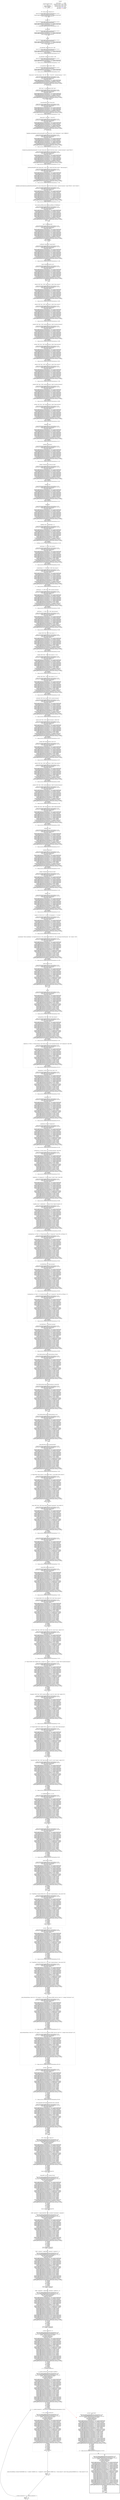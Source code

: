 digraph {
	"node0" [shape="rect",color="black",label=<import pandas as pd<BR/>{{<BR/>heap [[ #TOP# ]]<BR/>value [[ #TOP# ]]<BR/>}} -&gt; [skip]>];
	"node1" [shape="rect",color="gray",label=<set_option(pd, 'display.max_columns', 500)<BR/>{{<BR/>heap [[ df: [heap[s]:pp@'dataframes-tests/guide.py':2:31] ]]<BR/>value [[ df: [pandas.DataFrame*]<BR/>heap[s]:pp@'dataframes-tests/guide.py':2:31: [pandas.DataFrame]<BR/>heap[s]:pp@'dataframes-tests/guide.py':3:10: [pandas.DataFrame]<BR/>[stack: #TOP#] ]]<BR/>}} -&gt; [open_call_ret_value@'dataframes-tests/guide.py':7:40]>];
	"node2" [shape="rect",color="gray",label=<s3 = figure(width=(250), height=(250), x_range=(s1::x_range), title=('deep learning'))<BR/>{{<BR/>heap [[ df: [heap[s]:pp@'dataframes-tests/guide.py':2:31]<BR/>format_dict: [heap[s]:pp@'dataframes-tests/guide.py':14:31] ]]<BR/>value [[ df: [pandas.DataFrame*]<BR/>format_dict: [Dict*]<BR/>heap[s]:pp@'dataframes-tests/guide.py':11:36: [pandas.DataFrame]<BR/>heap[s]:pp@'dataframes-tests/guide.py':13:8: [pandas.DataFrame]<BR/>heap[s]:pp@'dataframes-tests/guide.py':14:31['Mes']: [string]<BR/>heap[s]:pp@'dataframes-tests/guide.py':15:8: [pandas.DataFrame]<BR/>heap[s]:pp@'dataframes-tests/guide.py':16:10: [pandas.DataFrame]<BR/>heap[s]:pp@'dataframes-tests/guide.py':17:8: [pandas.DataFrame]<BR/>heap[s]:pp@'dataframes-tests/guide.py':18:10: [pandas.DataFrame]<BR/>heap[s]:pp@'dataframes-tests/guide.py':2:31: [pandas.DataFrame]<BR/>heap[s]:pp@'dataframes-tests/guide.py':35:5[0]: #TOP#<BR/>heap[s]:pp@'dataframes-tests/guide.py':35:5[1]: #TOP#<BR/>heap[s]:pp@'dataframes-tests/guide.py':3:10: [pandas.DataFrame]<BR/>heap[s]:pp@'dataframes-tests/guide.py':54:128['facecolor']: [string]<BR/>heap[s]:pp@'dataframes-tests/guide.py':54:128['shrink']: [int32]<BR/>heap[s]:pp@'dataframes-tests/guide.py':54:54[0]: [string]<BR/>heap[s]:pp@'dataframes-tests/guide.py':54:54[1]: [int32]<BR/>heap[s]:pp@'dataframes-tests/guide.py':54:81[0]: [string]<BR/>heap[s]:pp@'dataframes-tests/guide.py':54:81[1]: [int32]<BR/>heap[s]:pp@'dataframes-tests/guide.py':64:57[0]: [int32]<BR/>heap[s]:pp@'dataframes-tests/guide.py':64:57[1]: [int32]<BR/>heap[s]:pp@'dataframes-tests/guide.py':64:5[0]: #TOP#<BR/>heap[s]:pp@'dataframes-tests/guide.py':64:5[1]: #TOP#<BR/>heap[s]:pp@'dataframes-tests/guide.py':9:88['Mes']: [string]<BR/>heap[s]:pp@'dataframes-tests/guide.py':9:88['data science']: [string]<BR/>heap[s]:pp@'dataframes-tests/guide.py':9:88['machine learning']: [string]<BR/>p: #TOP#<BR/>prof: #TOP#<BR/>s1: #TOP#<BR/>s2: #TOP#<BR/>s3: #TOP#<BR/>[stack: #TOP#] ]]<BR/>}} -&gt; [s3]>];
	"node3" [shape="rect",color="gray",label=<scatterplot(sns, [](df, 'Mes'), [](df, 'data science'))<BR/>{{<BR/>heap [[ df: [heap[s]:pp@'dataframes-tests/guide.py':2:31]<BR/>format_dict: [heap[s]:pp@'dataframes-tests/guide.py':14:31] ]]<BR/>value [[ df: [pandas.DataFrame*]<BR/>format_dict: [Dict*]<BR/>heap[s]:pp@'dataframes-tests/guide.py':11:36: [pandas.DataFrame]<BR/>heap[s]:pp@'dataframes-tests/guide.py':13:8: [pandas.DataFrame]<BR/>heap[s]:pp@'dataframes-tests/guide.py':14:31['Mes']: [string]<BR/>heap[s]:pp@'dataframes-tests/guide.py':15:8: [pandas.DataFrame]<BR/>heap[s]:pp@'dataframes-tests/guide.py':16:10: [pandas.DataFrame]<BR/>heap[s]:pp@'dataframes-tests/guide.py':17:8: [pandas.DataFrame]<BR/>heap[s]:pp@'dataframes-tests/guide.py':18:10: [pandas.DataFrame]<BR/>heap[s]:pp@'dataframes-tests/guide.py':2:31: [pandas.DataFrame]<BR/>heap[s]:pp@'dataframes-tests/guide.py':35:5[0]: #TOP#<BR/>heap[s]:pp@'dataframes-tests/guide.py':35:5[1]: #TOP#<BR/>heap[s]:pp@'dataframes-tests/guide.py':3:10: [pandas.DataFrame]<BR/>heap[s]:pp@'dataframes-tests/guide.py':54:128['facecolor']: [string]<BR/>heap[s]:pp@'dataframes-tests/guide.py':54:128['shrink']: [int32]<BR/>heap[s]:pp@'dataframes-tests/guide.py':54:54[0]: [string]<BR/>heap[s]:pp@'dataframes-tests/guide.py':54:54[1]: [int32]<BR/>heap[s]:pp@'dataframes-tests/guide.py':54:81[0]: [string]<BR/>heap[s]:pp@'dataframes-tests/guide.py':54:81[1]: [int32]<BR/>heap[s]:pp@'dataframes-tests/guide.py':9:88['Mes']: [string]<BR/>heap[s]:pp@'dataframes-tests/guide.py':9:88['data science']: [string]<BR/>heap[s]:pp@'dataframes-tests/guide.py':9:88['machine learning']: [string]<BR/>prof: #TOP#<BR/>[stack: #TOP#] ]]<BR/>}} -&gt; [open_call_ret_value@'dataframes-tests/guide.py':57:45]>];
	"node4" [shape="rect",color="gray",label=<s2 = figure(width=(250), height=(250), x_range=(s1::x_range), y_range=(s1::y_range), title=('machine learning'))<BR/>{{<BR/>heap [[ df: [heap[s]:pp@'dataframes-tests/guide.py':2:31]<BR/>format_dict: [heap[s]:pp@'dataframes-tests/guide.py':14:31] ]]<BR/>value [[ df: [pandas.DataFrame*]<BR/>format_dict: [Dict*]<BR/>heap[s]:pp@'dataframes-tests/guide.py':11:36: [pandas.DataFrame]<BR/>heap[s]:pp@'dataframes-tests/guide.py':13:8: [pandas.DataFrame]<BR/>heap[s]:pp@'dataframes-tests/guide.py':14:31['Mes']: [string]<BR/>heap[s]:pp@'dataframes-tests/guide.py':15:8: [pandas.DataFrame]<BR/>heap[s]:pp@'dataframes-tests/guide.py':16:10: [pandas.DataFrame]<BR/>heap[s]:pp@'dataframes-tests/guide.py':17:8: [pandas.DataFrame]<BR/>heap[s]:pp@'dataframes-tests/guide.py':18:10: [pandas.DataFrame]<BR/>heap[s]:pp@'dataframes-tests/guide.py':2:31: [pandas.DataFrame]<BR/>heap[s]:pp@'dataframes-tests/guide.py':35:5[0]: #TOP#<BR/>heap[s]:pp@'dataframes-tests/guide.py':35:5[1]: #TOP#<BR/>heap[s]:pp@'dataframes-tests/guide.py':3:10: [pandas.DataFrame]<BR/>heap[s]:pp@'dataframes-tests/guide.py':54:128['facecolor']: [string]<BR/>heap[s]:pp@'dataframes-tests/guide.py':54:128['shrink']: [int32]<BR/>heap[s]:pp@'dataframes-tests/guide.py':54:54[0]: [string]<BR/>heap[s]:pp@'dataframes-tests/guide.py':54:54[1]: [int32]<BR/>heap[s]:pp@'dataframes-tests/guide.py':54:81[0]: [string]<BR/>heap[s]:pp@'dataframes-tests/guide.py':54:81[1]: [int32]<BR/>heap[s]:pp@'dataframes-tests/guide.py':64:57[0]: [int32]<BR/>heap[s]:pp@'dataframes-tests/guide.py':64:57[1]: [int32]<BR/>heap[s]:pp@'dataframes-tests/guide.py':64:5[0]: #TOP#<BR/>heap[s]:pp@'dataframes-tests/guide.py':64:5[1]: #TOP#<BR/>heap[s]:pp@'dataframes-tests/guide.py':9:88['Mes']: [string]<BR/>heap[s]:pp@'dataframes-tests/guide.py':9:88['data science']: [string]<BR/>heap[s]:pp@'dataframes-tests/guide.py':9:88['machine learning']: [string]<BR/>p: #TOP#<BR/>prof: #TOP#<BR/>s1: #TOP#<BR/>s2: #TOP#<BR/>[stack: #TOP#] ]]<BR/>}} -&gt; [s2]>];
	"node5" [shape="rect",color="gray",label=<format_dict = dict('Mes', '{:%m-%Y}')<BR/>{{<BR/>heap [[ df: [heap[s]:pp@'dataframes-tests/guide.py':2:31]<BR/>format_dict: [heap[s]:pp@'dataframes-tests/guide.py':14:31] ]]<BR/>value [[ df: [pandas.DataFrame*]<BR/>format_dict: [Dict*]<BR/>heap[s]:pp@'dataframes-tests/guide.py':11:36: [pandas.DataFrame]<BR/>heap[s]:pp@'dataframes-tests/guide.py':13:8: [pandas.DataFrame]<BR/>heap[s]:pp@'dataframes-tests/guide.py':14:31['Mes']: [string]<BR/>heap[s]:pp@'dataframes-tests/guide.py':2:31: [pandas.DataFrame]<BR/>heap[s]:pp@'dataframes-tests/guide.py':3:10: [pandas.DataFrame]<BR/>heap[s]:pp@'dataframes-tests/guide.py':9:88['Mes']: [string]<BR/>heap[s]:pp@'dataframes-tests/guide.py':9:88['data science']: [string]<BR/>heap[s]:pp@'dataframes-tests/guide.py':9:88['machine learning']: [string]<BR/>[stack: [Dict*]] ]]<BR/>}} -&gt; [format_dict]>];
	"node6" [shape="rect",color="gray",label=<ylabel(plt, 'Popularity')<BR/>{{<BR/>heap [[ df: [heap[s]:pp@'dataframes-tests/guide.py':2:31]<BR/>format_dict: [heap[s]:pp@'dataframes-tests/guide.py':14:31] ]]<BR/>value [[ df: [pandas.DataFrame*]<BR/>format_dict: [Dict*]<BR/>heap[s]:pp@'dataframes-tests/guide.py':11:36: [pandas.DataFrame]<BR/>heap[s]:pp@'dataframes-tests/guide.py':13:8: [pandas.DataFrame]<BR/>heap[s]:pp@'dataframes-tests/guide.py':14:31['Mes']: [string]<BR/>heap[s]:pp@'dataframes-tests/guide.py':15:8: [pandas.DataFrame]<BR/>heap[s]:pp@'dataframes-tests/guide.py':16:10: [pandas.DataFrame]<BR/>heap[s]:pp@'dataframes-tests/guide.py':17:8: [pandas.DataFrame]<BR/>heap[s]:pp@'dataframes-tests/guide.py':18:10: [pandas.DataFrame]<BR/>heap[s]:pp@'dataframes-tests/guide.py':2:31: [pandas.DataFrame]<BR/>heap[s]:pp@'dataframes-tests/guide.py':3:10: [pandas.DataFrame]<BR/>heap[s]:pp@'dataframes-tests/guide.py':9:88['Mes']: [string]<BR/>heap[s]:pp@'dataframes-tests/guide.py':9:88['data science']: [string]<BR/>heap[s]:pp@'dataframes-tests/guide.py':9:88['machine learning']: [string]<BR/>prof: #TOP#<BR/>[stack: #TOP#] ]]<BR/>}} -&gt; [open_call_ret_value@'dataframes-tests/guide.py':31:23]>];
	"node7" [shape="rect",color="gray",label=<plot(plt, [](df, 'Mes'), *([](df, 'data science'), 2), 'bs')<BR/>{{<BR/>heap [[ df: [heap[s]:pp@'dataframes-tests/guide.py':2:31]<BR/>format_dict: [heap[s]:pp@'dataframes-tests/guide.py':14:31] ]]<BR/>value [[ df: [pandas.DataFrame*]<BR/>format_dict: [Dict*]<BR/>heap[s]:pp@'dataframes-tests/guide.py':11:36: [pandas.DataFrame]<BR/>heap[s]:pp@'dataframes-tests/guide.py':13:8: [pandas.DataFrame]<BR/>heap[s]:pp@'dataframes-tests/guide.py':14:31['Mes']: [string]<BR/>heap[s]:pp@'dataframes-tests/guide.py':15:8: [pandas.DataFrame]<BR/>heap[s]:pp@'dataframes-tests/guide.py':16:10: [pandas.DataFrame]<BR/>heap[s]:pp@'dataframes-tests/guide.py':17:8: [pandas.DataFrame]<BR/>heap[s]:pp@'dataframes-tests/guide.py':18:10: [pandas.DataFrame]<BR/>heap[s]:pp@'dataframes-tests/guide.py':2:31: [pandas.DataFrame]<BR/>heap[s]:pp@'dataframes-tests/guide.py':35:5[0]: #TOP#<BR/>heap[s]:pp@'dataframes-tests/guide.py':35:5[1]: #TOP#<BR/>heap[s]:pp@'dataframes-tests/guide.py':3:10: [pandas.DataFrame]<BR/>heap[s]:pp@'dataframes-tests/guide.py':9:88['Mes']: [string]<BR/>heap[s]:pp@'dataframes-tests/guide.py':9:88['data science']: [string]<BR/>heap[s]:pp@'dataframes-tests/guide.py':9:88['machine learning']: [string]<BR/>prof: #TOP#<BR/>[stack: #TOP#] ]]<BR/>}} -&gt; [open_call_ret_value@'dataframes-tests/guide.py':41:46]>];
	"node8" [shape="rect",color="black",peripheries="2",label=<ret<BR/>{{<BR/>heap [[ df: [heap[s]:pp@'dataframes-tests/guide.py':2:31]<BR/>df2: [heap[s]:pp@'dataframes-tests/guide.py':91:28]<BR/>format_dict: [heap[s]:pp@'dataframes-tests/guide.py':14:31] ]]<BR/>value [[ __counter_location101: [int32]<BR/>df: [pandas.DataFrame*]<BR/>df2: [pandas.DataFrame*]<BR/>format_dict: [Dict*]<BR/>heap[s]:pp@'dataframes-tests/guide.py':11:36: [pandas.DataFrame]<BR/>heap[s]:pp@'dataframes-tests/guide.py':13:8: [pandas.DataFrame]<BR/>heap[s]:pp@'dataframes-tests/guide.py':14:31['Mes']: [string]<BR/>heap[s]:pp@'dataframes-tests/guide.py':15:8: [pandas.DataFrame]<BR/>heap[s]:pp@'dataframes-tests/guide.py':16:10: [pandas.DataFrame]<BR/>heap[s]:pp@'dataframes-tests/guide.py':17:8: [pandas.DataFrame]<BR/>heap[s]:pp@'dataframes-tests/guide.py':18:10: [pandas.DataFrame]<BR/>heap[s]:pp@'dataframes-tests/guide.py':2:31: [pandas.DataFrame]<BR/>heap[s]:pp@'dataframes-tests/guide.py':35:5[0]: #TOP#<BR/>heap[s]:pp@'dataframes-tests/guide.py':35:5[1]: #TOP#<BR/>heap[s]:pp@'dataframes-tests/guide.py':3:10: [pandas.DataFrame]<BR/>heap[s]:pp@'dataframes-tests/guide.py':54:128['facecolor']: [string]<BR/>heap[s]:pp@'dataframes-tests/guide.py':54:128['shrink']: [int32]<BR/>heap[s]:pp@'dataframes-tests/guide.py':54:54[0]: [string]<BR/>heap[s]:pp@'dataframes-tests/guide.py':54:54[1]: [int32]<BR/>heap[s]:pp@'dataframes-tests/guide.py':54:81[0]: [string]<BR/>heap[s]:pp@'dataframes-tests/guide.py':54:81[1]: [int32]<BR/>heap[s]:pp@'dataframes-tests/guide.py':64:57[0]: [int32]<BR/>heap[s]:pp@'dataframes-tests/guide.py':64:57[1]: [int32]<BR/>heap[s]:pp@'dataframes-tests/guide.py':64:5[0]: #TOP#<BR/>heap[s]:pp@'dataframes-tests/guide.py':64:5[1]: #TOP#<BR/>heap[s]:pp@'dataframes-tests/guide.py':91:28: [pandas.DataFrame]<BR/>heap[s]:pp@'dataframes-tests/guide.py':93:59: [pandas.DataFrame]<BR/>heap[s]:pp@'dataframes-tests/guide.py':94:53: [pandas.DataFrame]<BR/>heap[s]:pp@'dataframes-tests/guide.py':95:54: [pandas.DataFrame]<BR/>heap[s]:pp@'dataframes-tests/guide.py':9:88['Mes']: [string]<BR/>heap[s]:pp@'dataframes-tests/guide.py':9:88['data science']: [string]<BR/>heap[s]:pp@'dataframes-tests/guide.py':9:88['machine learning']: [string]<BR/>m1: #TOP#<BR/>m2: #TOP#<BR/>p: #TOP#<BR/>prof: #TOP#<BR/>s1: #TOP#<BR/>s2: #TOP#<BR/>s3: #TOP#<BR/>[stack: _|_] ]]<BR/>}} -&gt; [skip]>];
	"node9" [shape="rect",color="gray",label=<from bokeh.plotting import bokeh.plotting as save<BR/>{{<BR/>heap [[ df: [heap[s]:pp@'dataframes-tests/guide.py':2:31]<BR/>format_dict: [heap[s]:pp@'dataframes-tests/guide.py':14:31] ]]<BR/>value [[ df: [pandas.DataFrame*]<BR/>format_dict: [Dict*]<BR/>heap[s]:pp@'dataframes-tests/guide.py':11:36: [pandas.DataFrame]<BR/>heap[s]:pp@'dataframes-tests/guide.py':13:8: [pandas.DataFrame]<BR/>heap[s]:pp@'dataframes-tests/guide.py':14:31['Mes']: [string]<BR/>heap[s]:pp@'dataframes-tests/guide.py':15:8: [pandas.DataFrame]<BR/>heap[s]:pp@'dataframes-tests/guide.py':16:10: [pandas.DataFrame]<BR/>heap[s]:pp@'dataframes-tests/guide.py':17:8: [pandas.DataFrame]<BR/>heap[s]:pp@'dataframes-tests/guide.py':18:10: [pandas.DataFrame]<BR/>heap[s]:pp@'dataframes-tests/guide.py':2:31: [pandas.DataFrame]<BR/>heap[s]:pp@'dataframes-tests/guide.py':35:5[0]: #TOP#<BR/>heap[s]:pp@'dataframes-tests/guide.py':35:5[1]: #TOP#<BR/>heap[s]:pp@'dataframes-tests/guide.py':3:10: [pandas.DataFrame]<BR/>heap[s]:pp@'dataframes-tests/guide.py':54:128['facecolor']: [string]<BR/>heap[s]:pp@'dataframes-tests/guide.py':54:128['shrink']: [int32]<BR/>heap[s]:pp@'dataframes-tests/guide.py':54:54[0]: [string]<BR/>heap[s]:pp@'dataframes-tests/guide.py':54:54[1]: [int32]<BR/>heap[s]:pp@'dataframes-tests/guide.py':54:81[0]: [string]<BR/>heap[s]:pp@'dataframes-tests/guide.py':54:81[1]: [int32]<BR/>heap[s]:pp@'dataframes-tests/guide.py':64:57[0]: [int32]<BR/>heap[s]:pp@'dataframes-tests/guide.py':64:57[1]: [int32]<BR/>heap[s]:pp@'dataframes-tests/guide.py':64:5[0]: #TOP#<BR/>heap[s]:pp@'dataframes-tests/guide.py':64:5[1]: #TOP#<BR/>heap[s]:pp@'dataframes-tests/guide.py':9:88['Mes']: [string]<BR/>heap[s]:pp@'dataframes-tests/guide.py':9:88['data science']: [string]<BR/>heap[s]:pp@'dataframes-tests/guide.py':9:88['machine learning']: [string]<BR/>prof: #TOP#<BR/>[stack: _|_] ]]<BR/>}} -&gt; [skip]>];
	"node10" [shape="rect",color="gray",label=<m1 = Map(folium, location=(list(41.38, 2.17)), tiles=('openstreetmap'), zoom_start=(18))<BR/>{{<BR/>heap [[ df: [heap[s]:pp@'dataframes-tests/guide.py':2:31]<BR/>format_dict: [heap[s]:pp@'dataframes-tests/guide.py':14:31] ]]<BR/>value [[ df: [pandas.DataFrame*]<BR/>format_dict: [Dict*]<BR/>heap[s]:pp@'dataframes-tests/guide.py':11:36: [pandas.DataFrame]<BR/>heap[s]:pp@'dataframes-tests/guide.py':13:8: [pandas.DataFrame]<BR/>heap[s]:pp@'dataframes-tests/guide.py':14:31['Mes']: [string]<BR/>heap[s]:pp@'dataframes-tests/guide.py':15:8: [pandas.DataFrame]<BR/>heap[s]:pp@'dataframes-tests/guide.py':16:10: [pandas.DataFrame]<BR/>heap[s]:pp@'dataframes-tests/guide.py':17:8: [pandas.DataFrame]<BR/>heap[s]:pp@'dataframes-tests/guide.py':18:10: [pandas.DataFrame]<BR/>heap[s]:pp@'dataframes-tests/guide.py':2:31: [pandas.DataFrame]<BR/>heap[s]:pp@'dataframes-tests/guide.py':35:5[0]: #TOP#<BR/>heap[s]:pp@'dataframes-tests/guide.py':35:5[1]: #TOP#<BR/>heap[s]:pp@'dataframes-tests/guide.py':3:10: [pandas.DataFrame]<BR/>heap[s]:pp@'dataframes-tests/guide.py':54:128['facecolor']: [string]<BR/>heap[s]:pp@'dataframes-tests/guide.py':54:128['shrink']: [int32]<BR/>heap[s]:pp@'dataframes-tests/guide.py':54:54[0]: [string]<BR/>heap[s]:pp@'dataframes-tests/guide.py':54:54[1]: [int32]<BR/>heap[s]:pp@'dataframes-tests/guide.py':54:81[0]: [string]<BR/>heap[s]:pp@'dataframes-tests/guide.py':54:81[1]: [int32]<BR/>heap[s]:pp@'dataframes-tests/guide.py':64:57[0]: [int32]<BR/>heap[s]:pp@'dataframes-tests/guide.py':64:57[1]: [int32]<BR/>heap[s]:pp@'dataframes-tests/guide.py':64:5[0]: #TOP#<BR/>heap[s]:pp@'dataframes-tests/guide.py':64:5[1]: #TOP#<BR/>heap[s]:pp@'dataframes-tests/guide.py':9:88['Mes']: [string]<BR/>heap[s]:pp@'dataframes-tests/guide.py':9:88['data science']: [string]<BR/>heap[s]:pp@'dataframes-tests/guide.py':9:88['machine learning']: [string]<BR/>m1: #TOP#<BR/>p: #TOP#<BR/>prof: #TOP#<BR/>s1: #TOP#<BR/>s2: #TOP#<BR/>s3: #TOP#<BR/>[stack: #TOP#] ]]<BR/>}} -&gt; [m1]>];
	"node11" [shape="rect",color="gray",label=<__counter_location101 = +(__counter_location101, 1)<BR/>{{<BR/>heap [[ _|_ ]]<BR/>value [[ _|_ ]]<BR/>}} -&gt; []>];
	"node12" [shape="rect",color="gray",label=<[](df2, 'geometry') = [](geocode([](df2, 'Pa&iacute;s'), provider=('nominatim')), 'geometry')<BR/>{{<BR/>heap [[ df: [heap[s]:pp@'dataframes-tests/guide.py':2:31]<BR/>df2: [heap[s]:pp@'dataframes-tests/guide.py':91:28]<BR/>format_dict: [heap[s]:pp@'dataframes-tests/guide.py':14:31] ]]<BR/>value [[ df: [pandas.DataFrame*]<BR/>df2: [pandas.DataFrame*]<BR/>format_dict: [Dict*]<BR/>heap[s]:pp@'dataframes-tests/guide.py':11:36: [pandas.DataFrame]<BR/>heap[s]:pp@'dataframes-tests/guide.py':13:8: [pandas.DataFrame]<BR/>heap[s]:pp@'dataframes-tests/guide.py':14:31['Mes']: [string]<BR/>heap[s]:pp@'dataframes-tests/guide.py':15:8: [pandas.DataFrame]<BR/>heap[s]:pp@'dataframes-tests/guide.py':16:10: [pandas.DataFrame]<BR/>heap[s]:pp@'dataframes-tests/guide.py':17:8: [pandas.DataFrame]<BR/>heap[s]:pp@'dataframes-tests/guide.py':18:10: [pandas.DataFrame]<BR/>heap[s]:pp@'dataframes-tests/guide.py':2:31: [pandas.DataFrame]<BR/>heap[s]:pp@'dataframes-tests/guide.py':35:5[0]: #TOP#<BR/>heap[s]:pp@'dataframes-tests/guide.py':35:5[1]: #TOP#<BR/>heap[s]:pp@'dataframes-tests/guide.py':3:10: [pandas.DataFrame]<BR/>heap[s]:pp@'dataframes-tests/guide.py':54:128['facecolor']: [string]<BR/>heap[s]:pp@'dataframes-tests/guide.py':54:128['shrink']: [int32]<BR/>heap[s]:pp@'dataframes-tests/guide.py':54:54[0]: [string]<BR/>heap[s]:pp@'dataframes-tests/guide.py':54:54[1]: [int32]<BR/>heap[s]:pp@'dataframes-tests/guide.py':54:81[0]: [string]<BR/>heap[s]:pp@'dataframes-tests/guide.py':54:81[1]: [int32]<BR/>heap[s]:pp@'dataframes-tests/guide.py':64:57[0]: [int32]<BR/>heap[s]:pp@'dataframes-tests/guide.py':64:57[1]: [int32]<BR/>heap[s]:pp@'dataframes-tests/guide.py':64:5[0]: #TOP#<BR/>heap[s]:pp@'dataframes-tests/guide.py':64:5[1]: #TOP#<BR/>heap[s]:pp@'dataframes-tests/guide.py':91:28: [pandas.DataFrame]<BR/>heap[s]:pp@'dataframes-tests/guide.py':93:59: [pandas.DataFrame]<BR/>heap[s]:pp@'dataframes-tests/guide.py':9:88['Mes']: [string]<BR/>heap[s]:pp@'dataframes-tests/guide.py':9:88['data science']: [string]<BR/>heap[s]:pp@'dataframes-tests/guide.py':9:88['machine learning']: [string]<BR/>m1: #TOP#<BR/>m2: #TOP#<BR/>p: #TOP#<BR/>prof: #TOP#<BR/>s1: #TOP#<BR/>s2: #TOP#<BR/>s3: #TOP#<BR/>[stack: [pandas.Series*]] ]]<BR/>}} -&gt; [*(df2)-&gt;'geometry']>];
	"node13" [shape="rect",color="gray",label=<set_title([](axes, 0), 'Deep Learning')<BR/>{{<BR/>heap [[ df: [heap[s]:pp@'dataframes-tests/guide.py':2:31]<BR/>format_dict: [heap[s]:pp@'dataframes-tests/guide.py':14:31] ]]<BR/>value [[ df: [pandas.DataFrame*]<BR/>format_dict: [Dict*]<BR/>heap[s]:pp@'dataframes-tests/guide.py':11:36: [pandas.DataFrame]<BR/>heap[s]:pp@'dataframes-tests/guide.py':13:8: [pandas.DataFrame]<BR/>heap[s]:pp@'dataframes-tests/guide.py':14:31['Mes']: [string]<BR/>heap[s]:pp@'dataframes-tests/guide.py':15:8: [pandas.DataFrame]<BR/>heap[s]:pp@'dataframes-tests/guide.py':16:10: [pandas.DataFrame]<BR/>heap[s]:pp@'dataframes-tests/guide.py':17:8: [pandas.DataFrame]<BR/>heap[s]:pp@'dataframes-tests/guide.py':18:10: [pandas.DataFrame]<BR/>heap[s]:pp@'dataframes-tests/guide.py':2:31: [pandas.DataFrame]<BR/>heap[s]:pp@'dataframes-tests/guide.py':35:5[0]: #TOP#<BR/>heap[s]:pp@'dataframes-tests/guide.py':35:5[1]: #TOP#<BR/>heap[s]:pp@'dataframes-tests/guide.py':3:10: [pandas.DataFrame]<BR/>heap[s]:pp@'dataframes-tests/guide.py':54:128['facecolor']: [string]<BR/>heap[s]:pp@'dataframes-tests/guide.py':54:128['shrink']: [int32]<BR/>heap[s]:pp@'dataframes-tests/guide.py':54:54[0]: [string]<BR/>heap[s]:pp@'dataframes-tests/guide.py':54:54[1]: [int32]<BR/>heap[s]:pp@'dataframes-tests/guide.py':54:81[0]: [string]<BR/>heap[s]:pp@'dataframes-tests/guide.py':54:81[1]: [int32]<BR/>heap[s]:pp@'dataframes-tests/guide.py':64:57[0]: [int32]<BR/>heap[s]:pp@'dataframes-tests/guide.py':64:57[1]: [int32]<BR/>heap[s]:pp@'dataframes-tests/guide.py':64:5[0]: #TOP#<BR/>heap[s]:pp@'dataframes-tests/guide.py':64:5[1]: #TOP#<BR/>heap[s]:pp@'dataframes-tests/guide.py':9:88['Mes']: [string]<BR/>heap[s]:pp@'dataframes-tests/guide.py':9:88['data science']: [string]<BR/>heap[s]:pp@'dataframes-tests/guide.py':9:88['machine learning']: [string]<BR/>prof: #TOP#<BR/>[stack: #TOP#] ]]<BR/>}} -&gt; [open_call_ret_value@'dataframes-tests/guide.py':66:33]>];
	"node14" [shape="rect",color="gray",label=<set(sns)<BR/>{{<BR/>heap [[ df: [heap[s]:pp@'dataframes-tests/guide.py':2:31]<BR/>format_dict: [heap[s]:pp@'dataframes-tests/guide.py':14:31] ]]<BR/>value [[ df: [pandas.DataFrame*]<BR/>format_dict: [Dict*]<BR/>heap[s]:pp@'dataframes-tests/guide.py':11:36: [pandas.DataFrame]<BR/>heap[s]:pp@'dataframes-tests/guide.py':13:8: [pandas.DataFrame]<BR/>heap[s]:pp@'dataframes-tests/guide.py':14:31['Mes']: [string]<BR/>heap[s]:pp@'dataframes-tests/guide.py':15:8: [pandas.DataFrame]<BR/>heap[s]:pp@'dataframes-tests/guide.py':16:10: [pandas.DataFrame]<BR/>heap[s]:pp@'dataframes-tests/guide.py':17:8: [pandas.DataFrame]<BR/>heap[s]:pp@'dataframes-tests/guide.py':18:10: [pandas.DataFrame]<BR/>heap[s]:pp@'dataframes-tests/guide.py':2:31: [pandas.DataFrame]<BR/>heap[s]:pp@'dataframes-tests/guide.py':35:5[0]: #TOP#<BR/>heap[s]:pp@'dataframes-tests/guide.py':35:5[1]: #TOP#<BR/>heap[s]:pp@'dataframes-tests/guide.py':3:10: [pandas.DataFrame]<BR/>heap[s]:pp@'dataframes-tests/guide.py':54:128['facecolor']: [string]<BR/>heap[s]:pp@'dataframes-tests/guide.py':54:128['shrink']: [int32]<BR/>heap[s]:pp@'dataframes-tests/guide.py':54:54[0]: [string]<BR/>heap[s]:pp@'dataframes-tests/guide.py':54:54[1]: [int32]<BR/>heap[s]:pp@'dataframes-tests/guide.py':54:81[0]: [string]<BR/>heap[s]:pp@'dataframes-tests/guide.py':54:81[1]: [int32]<BR/>heap[s]:pp@'dataframes-tests/guide.py':9:88['Mes']: [string]<BR/>heap[s]:pp@'dataframes-tests/guide.py':9:88['data science']: [string]<BR/>heap[s]:pp@'dataframes-tests/guide.py':9:88['machine learning']: [string]<BR/>prof: #TOP#<BR/>[stack: #TOP#] ]]<BR/>}} -&gt; [open_call_ret_value@'dataframes-tests/guide.py':56:8]>];
	"node15" [shape="rect",color="gray",label=<highlight_min(highlight_max(format(head(df)::style, format_dict), color=('darkgreen')), color=('#ff0000'))<BR/>{{<BR/>heap [[ df: [heap[s]:pp@'dataframes-tests/guide.py':2:31]<BR/>format_dict: [heap[s]:pp@'dataframes-tests/guide.py':14:31] ]]<BR/>value [[ df: [pandas.DataFrame*]<BR/>format_dict: [Dict*]<BR/>heap[s]:pp@'dataframes-tests/guide.py':11:36: [pandas.DataFrame]<BR/>heap[s]:pp@'dataframes-tests/guide.py':13:8: [pandas.DataFrame]<BR/>heap[s]:pp@'dataframes-tests/guide.py':14:31['Mes']: [string]<BR/>heap[s]:pp@'dataframes-tests/guide.py':15:8: [pandas.DataFrame]<BR/>heap[s]:pp@'dataframes-tests/guide.py':2:31: [pandas.DataFrame]<BR/>heap[s]:pp@'dataframes-tests/guide.py':3:10: [pandas.DataFrame]<BR/>heap[s]:pp@'dataframes-tests/guide.py':9:88['Mes']: [string]<BR/>heap[s]:pp@'dataframes-tests/guide.py':9:88['data science']: [string]<BR/>heap[s]:pp@'dataframes-tests/guide.py':9:88['machine learning']: [string]<BR/>[stack: #TOP#] ]]<BR/>}} -&gt; [open_call_ret_value@'dataframes-tests/guide.py':15:98]>];
	"node16" [shape="rect",color="gray",label=<i = at(__counter_location101)<BR/>{{<BR/>heap [[ df: [heap[s]:pp@'dataframes-tests/guide.py':2:31]<BR/>df2: [heap[s]:pp@'dataframes-tests/guide.py':91:28]<BR/>format_dict: [heap[s]:pp@'dataframes-tests/guide.py':14:31] ]]<BR/>value [[ __counter_location101: [int32]<BR/>df: [pandas.DataFrame*]<BR/>df2: [pandas.DataFrame*]<BR/>format_dict: [Dict*]<BR/>heap[s]:pp@'dataframes-tests/guide.py':11:36: [pandas.DataFrame]<BR/>heap[s]:pp@'dataframes-tests/guide.py':13:8: [pandas.DataFrame]<BR/>heap[s]:pp@'dataframes-tests/guide.py':14:31['Mes']: [string]<BR/>heap[s]:pp@'dataframes-tests/guide.py':15:8: [pandas.DataFrame]<BR/>heap[s]:pp@'dataframes-tests/guide.py':16:10: [pandas.DataFrame]<BR/>heap[s]:pp@'dataframes-tests/guide.py':17:8: [pandas.DataFrame]<BR/>heap[s]:pp@'dataframes-tests/guide.py':18:10: [pandas.DataFrame]<BR/>heap[s]:pp@'dataframes-tests/guide.py':2:31: [pandas.DataFrame]<BR/>heap[s]:pp@'dataframes-tests/guide.py':35:5[0]: #TOP#<BR/>heap[s]:pp@'dataframes-tests/guide.py':35:5[1]: #TOP#<BR/>heap[s]:pp@'dataframes-tests/guide.py':3:10: [pandas.DataFrame]<BR/>heap[s]:pp@'dataframes-tests/guide.py':54:128['facecolor']: [string]<BR/>heap[s]:pp@'dataframes-tests/guide.py':54:128['shrink']: [int32]<BR/>heap[s]:pp@'dataframes-tests/guide.py':54:54[0]: [string]<BR/>heap[s]:pp@'dataframes-tests/guide.py':54:54[1]: [int32]<BR/>heap[s]:pp@'dataframes-tests/guide.py':54:81[0]: [string]<BR/>heap[s]:pp@'dataframes-tests/guide.py':54:81[1]: [int32]<BR/>heap[s]:pp@'dataframes-tests/guide.py':64:57[0]: [int32]<BR/>heap[s]:pp@'dataframes-tests/guide.py':64:57[1]: [int32]<BR/>heap[s]:pp@'dataframes-tests/guide.py':64:5[0]: #TOP#<BR/>heap[s]:pp@'dataframes-tests/guide.py':64:5[1]: #TOP#<BR/>heap[s]:pp@'dataframes-tests/guide.py':91:28: [pandas.DataFrame]<BR/>heap[s]:pp@'dataframes-tests/guide.py':93:59: [pandas.DataFrame]<BR/>heap[s]:pp@'dataframes-tests/guide.py':94:53: [pandas.DataFrame]<BR/>heap[s]:pp@'dataframes-tests/guide.py':95:54: [pandas.DataFrame]<BR/>heap[s]:pp@'dataframes-tests/guide.py':9:88['Mes']: [string]<BR/>heap[s]:pp@'dataframes-tests/guide.py':9:88['data science']: [string]<BR/>heap[s]:pp@'dataframes-tests/guide.py':9:88['machine learning']: [string]<BR/>i: #TOP#<BR/>m1: #TOP#<BR/>m2: #TOP#<BR/>p: #TOP#<BR/>prof: #TOP#<BR/>s1: #TOP#<BR/>s2: #TOP#<BR/>s3: #TOP#<BR/>[stack: #TOP#] ]]<BR/>}} -&gt; [i]>];
	"node17" [shape="rect",color="gray",label=<tuple(fig, axes) = subplots(plt, 2, 2)<BR/>{{<BR/>heap [[ df: [heap[s]:pp@'dataframes-tests/guide.py':2:31]<BR/>format_dict: [heap[s]:pp@'dataframes-tests/guide.py':14:31] ]]<BR/>value [[ df: [pandas.DataFrame*]<BR/>format_dict: [Dict*]<BR/>heap[s]:pp@'dataframes-tests/guide.py':11:36: [pandas.DataFrame]<BR/>heap[s]:pp@'dataframes-tests/guide.py':13:8: [pandas.DataFrame]<BR/>heap[s]:pp@'dataframes-tests/guide.py':14:31['Mes']: [string]<BR/>heap[s]:pp@'dataframes-tests/guide.py':15:8: [pandas.DataFrame]<BR/>heap[s]:pp@'dataframes-tests/guide.py':16:10: [pandas.DataFrame]<BR/>heap[s]:pp@'dataframes-tests/guide.py':17:8: [pandas.DataFrame]<BR/>heap[s]:pp@'dataframes-tests/guide.py':18:10: [pandas.DataFrame]<BR/>heap[s]:pp@'dataframes-tests/guide.py':2:31: [pandas.DataFrame]<BR/>heap[s]:pp@'dataframes-tests/guide.py':35:5[0]: #TOP#<BR/>heap[s]:pp@'dataframes-tests/guide.py':35:5[1]: #TOP#<BR/>heap[s]:pp@'dataframes-tests/guide.py':3:10: [pandas.DataFrame]<BR/>heap[s]:pp@'dataframes-tests/guide.py':9:88['Mes']: [string]<BR/>heap[s]:pp@'dataframes-tests/guide.py':9:88['data science']: [string]<BR/>heap[s]:pp@'dataframes-tests/guide.py':9:88['machine learning']: [string]<BR/>prof: #TOP#<BR/>[stack: #TOP#] ]]<BR/>}} -&gt; [ref$open_call_ret_value@'dataframes-tests/guide.py':35:28]>];
	"node18" [shape="rect",color="gray",label=<p = gridplot(list(list(s1, s2, s3)))<BR/>{{<BR/>heap [[ df: [heap[s]:pp@'dataframes-tests/guide.py':2:31]<BR/>format_dict: [heap[s]:pp@'dataframes-tests/guide.py':14:31] ]]<BR/>value [[ df: [pandas.DataFrame*]<BR/>format_dict: [Dict*]<BR/>heap[s]:pp@'dataframes-tests/guide.py':11:36: [pandas.DataFrame]<BR/>heap[s]:pp@'dataframes-tests/guide.py':13:8: [pandas.DataFrame]<BR/>heap[s]:pp@'dataframes-tests/guide.py':14:31['Mes']: [string]<BR/>heap[s]:pp@'dataframes-tests/guide.py':15:8: [pandas.DataFrame]<BR/>heap[s]:pp@'dataframes-tests/guide.py':16:10: [pandas.DataFrame]<BR/>heap[s]:pp@'dataframes-tests/guide.py':17:8: [pandas.DataFrame]<BR/>heap[s]:pp@'dataframes-tests/guide.py':18:10: [pandas.DataFrame]<BR/>heap[s]:pp@'dataframes-tests/guide.py':2:31: [pandas.DataFrame]<BR/>heap[s]:pp@'dataframes-tests/guide.py':35:5[0]: #TOP#<BR/>heap[s]:pp@'dataframes-tests/guide.py':35:5[1]: #TOP#<BR/>heap[s]:pp@'dataframes-tests/guide.py':3:10: [pandas.DataFrame]<BR/>heap[s]:pp@'dataframes-tests/guide.py':54:128['facecolor']: [string]<BR/>heap[s]:pp@'dataframes-tests/guide.py':54:128['shrink']: [int32]<BR/>heap[s]:pp@'dataframes-tests/guide.py':54:54[0]: [string]<BR/>heap[s]:pp@'dataframes-tests/guide.py':54:54[1]: [int32]<BR/>heap[s]:pp@'dataframes-tests/guide.py':54:81[0]: [string]<BR/>heap[s]:pp@'dataframes-tests/guide.py':54:81[1]: [int32]<BR/>heap[s]:pp@'dataframes-tests/guide.py':64:57[0]: [int32]<BR/>heap[s]:pp@'dataframes-tests/guide.py':64:57[1]: [int32]<BR/>heap[s]:pp@'dataframes-tests/guide.py':64:5[0]: #TOP#<BR/>heap[s]:pp@'dataframes-tests/guide.py':64:5[1]: #TOP#<BR/>heap[s]:pp@'dataframes-tests/guide.py':9:88['Mes']: [string]<BR/>heap[s]:pp@'dataframes-tests/guide.py':9:88['data science']: [string]<BR/>heap[s]:pp@'dataframes-tests/guide.py':9:88['machine learning']: [string]<BR/>p: #TOP#<BR/>prof: #TOP#<BR/>s1: #TOP#<BR/>s2: #TOP#<BR/>s3: #TOP#<BR/>[stack: #TOP#] ]]<BR/>}} -&gt; [p]>];
	"node19" [shape="rect",color="gray",label=<pairplot(sns, df, hue=('categorical'))<BR/>{{<BR/>heap [[ df: [heap[s]:pp@'dataframes-tests/guide.py':2:31]<BR/>format_dict: [heap[s]:pp@'dataframes-tests/guide.py':14:31] ]]<BR/>value [[ df: [pandas.DataFrame*]<BR/>format_dict: [Dict*]<BR/>heap[s]:pp@'dataframes-tests/guide.py':11:36: [pandas.DataFrame]<BR/>heap[s]:pp@'dataframes-tests/guide.py':13:8: [pandas.DataFrame]<BR/>heap[s]:pp@'dataframes-tests/guide.py':14:31['Mes']: [string]<BR/>heap[s]:pp@'dataframes-tests/guide.py':15:8: [pandas.DataFrame]<BR/>heap[s]:pp@'dataframes-tests/guide.py':16:10: [pandas.DataFrame]<BR/>heap[s]:pp@'dataframes-tests/guide.py':17:8: [pandas.DataFrame]<BR/>heap[s]:pp@'dataframes-tests/guide.py':18:10: [pandas.DataFrame]<BR/>heap[s]:pp@'dataframes-tests/guide.py':2:31: [pandas.DataFrame]<BR/>heap[s]:pp@'dataframes-tests/guide.py':35:5[0]: #TOP#<BR/>heap[s]:pp@'dataframes-tests/guide.py':35:5[1]: #TOP#<BR/>heap[s]:pp@'dataframes-tests/guide.py':3:10: [pandas.DataFrame]<BR/>heap[s]:pp@'dataframes-tests/guide.py':54:128['facecolor']: [string]<BR/>heap[s]:pp@'dataframes-tests/guide.py':54:128['shrink']: [int32]<BR/>heap[s]:pp@'dataframes-tests/guide.py':54:54[0]: [string]<BR/>heap[s]:pp@'dataframes-tests/guide.py':54:54[1]: [int32]<BR/>heap[s]:pp@'dataframes-tests/guide.py':54:81[0]: [string]<BR/>heap[s]:pp@'dataframes-tests/guide.py':54:81[1]: [int32]<BR/>heap[s]:pp@'dataframes-tests/guide.py':9:88['Mes']: [string]<BR/>heap[s]:pp@'dataframes-tests/guide.py':9:88['data science']: [string]<BR/>heap[s]:pp@'dataframes-tests/guide.py':9:88['machine learning']: [string]<BR/>prof: #TOP#<BR/>[stack: #TOP#] ]]<BR/>}} -&gt; [open_call_ret_value@'dataframes-tests/guide.py':61:34]>];
	"node20" [shape="rect",color="gray",label=<format_dict = dict('data science', '${0:,.2f}', 'Mes', '{:%m-%Y}', 'machine learning', '{:.2%}')<BR/>{{<BR/>heap [[ df: [heap[s]:pp@'dataframes-tests/guide.py':2:31]<BR/>format_dict: [heap[s]:pp@'dataframes-tests/guide.py':9:88] ]]<BR/>value [[ df: [pandas.DataFrame*]<BR/>format_dict: [Dict*]<BR/>heap[s]:pp@'dataframes-tests/guide.py':2:31: [pandas.DataFrame]<BR/>heap[s]:pp@'dataframes-tests/guide.py':3:10: [pandas.DataFrame]<BR/>heap[s]:pp@'dataframes-tests/guide.py':9:88['Mes']: [string]<BR/>heap[s]:pp@'dataframes-tests/guide.py':9:88['data science']: [string]<BR/>heap[s]:pp@'dataframes-tests/guide.py':9:88['machine learning']: [string]<BR/>[stack: [Dict*]] ]]<BR/>}} -&gt; [format_dict]>];
	"node21" [shape="rect",color="gray",label=<format(head(df)::style, format_dict)<BR/>{{<BR/>heap [[ df: [heap[s]:pp@'dataframes-tests/guide.py':2:31]<BR/>format_dict: [heap[s]:pp@'dataframes-tests/guide.py':9:88] ]]<BR/>value [[ df: [pandas.DataFrame*]<BR/>format_dict: [Dict*]<BR/>heap[s]:pp@'dataframes-tests/guide.py':11:36: [pandas.DataFrame]<BR/>heap[s]:pp@'dataframes-tests/guide.py':13:8: [pandas.DataFrame]<BR/>heap[s]:pp@'dataframes-tests/guide.py':2:31: [pandas.DataFrame]<BR/>heap[s]:pp@'dataframes-tests/guide.py':3:10: [pandas.DataFrame]<BR/>heap[s]:pp@'dataframes-tests/guide.py':9:88['Mes']: [string]<BR/>heap[s]:pp@'dataframes-tests/guide.py':9:88['data science']: [string]<BR/>heap[s]:pp@'dataframes-tests/guide.py':9:88['machine learning']: [string]<BR/>[stack: #TOP#] ]]<BR/>}} -&gt; [open_call_ret_value@'dataframes-tests/guide.py':13:34]>];
	"node22" [shape="rect",color="gray",label=<df2 = read_csv(pd, 'mapa.csv')<BR/>{{<BR/>heap [[ df: [heap[s]:pp@'dataframes-tests/guide.py':2:31]<BR/>df2: [heap[s]:pp@'dataframes-tests/guide.py':91:28]<BR/>format_dict: [heap[s]:pp@'dataframes-tests/guide.py':14:31] ]]<BR/>value [[ df: [pandas.DataFrame*]<BR/>df2: [pandas.DataFrame*]<BR/>format_dict: [Dict*]<BR/>heap[s]:pp@'dataframes-tests/guide.py':11:36: [pandas.DataFrame]<BR/>heap[s]:pp@'dataframes-tests/guide.py':13:8: [pandas.DataFrame]<BR/>heap[s]:pp@'dataframes-tests/guide.py':14:31['Mes']: [string]<BR/>heap[s]:pp@'dataframes-tests/guide.py':15:8: [pandas.DataFrame]<BR/>heap[s]:pp@'dataframes-tests/guide.py':16:10: [pandas.DataFrame]<BR/>heap[s]:pp@'dataframes-tests/guide.py':17:8: [pandas.DataFrame]<BR/>heap[s]:pp@'dataframes-tests/guide.py':18:10: [pandas.DataFrame]<BR/>heap[s]:pp@'dataframes-tests/guide.py':2:31: [pandas.DataFrame]<BR/>heap[s]:pp@'dataframes-tests/guide.py':35:5[0]: #TOP#<BR/>heap[s]:pp@'dataframes-tests/guide.py':35:5[1]: #TOP#<BR/>heap[s]:pp@'dataframes-tests/guide.py':3:10: [pandas.DataFrame]<BR/>heap[s]:pp@'dataframes-tests/guide.py':54:128['facecolor']: [string]<BR/>heap[s]:pp@'dataframes-tests/guide.py':54:128['shrink']: [int32]<BR/>heap[s]:pp@'dataframes-tests/guide.py':54:54[0]: [string]<BR/>heap[s]:pp@'dataframes-tests/guide.py':54:54[1]: [int32]<BR/>heap[s]:pp@'dataframes-tests/guide.py':54:81[0]: [string]<BR/>heap[s]:pp@'dataframes-tests/guide.py':54:81[1]: [int32]<BR/>heap[s]:pp@'dataframes-tests/guide.py':64:57[0]: [int32]<BR/>heap[s]:pp@'dataframes-tests/guide.py':64:57[1]: [int32]<BR/>heap[s]:pp@'dataframes-tests/guide.py':64:5[0]: #TOP#<BR/>heap[s]:pp@'dataframes-tests/guide.py':64:5[1]: #TOP#<BR/>heap[s]:pp@'dataframes-tests/guide.py':91:28: [pandas.DataFrame]<BR/>heap[s]:pp@'dataframes-tests/guide.py':9:88['Mes']: [string]<BR/>heap[s]:pp@'dataframes-tests/guide.py':9:88['data science']: [string]<BR/>heap[s]:pp@'dataframes-tests/guide.py':9:88['machine learning']: [string]<BR/>m1: #TOP#<BR/>m2: #TOP#<BR/>p: #TOP#<BR/>prof: #TOP#<BR/>s1: #TOP#<BR/>s2: #TOP#<BR/>s3: #TOP#<BR/>[stack: [pandas.DataFrame*]] ]]<BR/>}} -&gt; [df2]>];
	"node23" [shape="rect",color="gray",label=<p = figure(title=('data science'), x_axis_label=('Mes'), y_axis_label=('data science'))<BR/>{{<BR/>heap [[ df: [heap[s]:pp@'dataframes-tests/guide.py':2:31]<BR/>format_dict: [heap[s]:pp@'dataframes-tests/guide.py':14:31] ]]<BR/>value [[ df: [pandas.DataFrame*]<BR/>format_dict: [Dict*]<BR/>heap[s]:pp@'dataframes-tests/guide.py':11:36: [pandas.DataFrame]<BR/>heap[s]:pp@'dataframes-tests/guide.py':13:8: [pandas.DataFrame]<BR/>heap[s]:pp@'dataframes-tests/guide.py':14:31['Mes']: [string]<BR/>heap[s]:pp@'dataframes-tests/guide.py':15:8: [pandas.DataFrame]<BR/>heap[s]:pp@'dataframes-tests/guide.py':16:10: [pandas.DataFrame]<BR/>heap[s]:pp@'dataframes-tests/guide.py':17:8: [pandas.DataFrame]<BR/>heap[s]:pp@'dataframes-tests/guide.py':18:10: [pandas.DataFrame]<BR/>heap[s]:pp@'dataframes-tests/guide.py':2:31: [pandas.DataFrame]<BR/>heap[s]:pp@'dataframes-tests/guide.py':35:5[0]: #TOP#<BR/>heap[s]:pp@'dataframes-tests/guide.py':35:5[1]: #TOP#<BR/>heap[s]:pp@'dataframes-tests/guide.py':3:10: [pandas.DataFrame]<BR/>heap[s]:pp@'dataframes-tests/guide.py':54:128['facecolor']: [string]<BR/>heap[s]:pp@'dataframes-tests/guide.py':54:128['shrink']: [int32]<BR/>heap[s]:pp@'dataframes-tests/guide.py':54:54[0]: [string]<BR/>heap[s]:pp@'dataframes-tests/guide.py':54:54[1]: [int32]<BR/>heap[s]:pp@'dataframes-tests/guide.py':54:81[0]: [string]<BR/>heap[s]:pp@'dataframes-tests/guide.py':54:81[1]: [int32]<BR/>heap[s]:pp@'dataframes-tests/guide.py':64:57[0]: [int32]<BR/>heap[s]:pp@'dataframes-tests/guide.py':64:57[1]: [int32]<BR/>heap[s]:pp@'dataframes-tests/guide.py':64:5[0]: #TOP#<BR/>heap[s]:pp@'dataframes-tests/guide.py':64:5[1]: #TOP#<BR/>heap[s]:pp@'dataframes-tests/guide.py':9:88['Mes']: [string]<BR/>heap[s]:pp@'dataframes-tests/guide.py':9:88['data science']: [string]<BR/>heap[s]:pp@'dataframes-tests/guide.py':9:88['machine learning']: [string]<BR/>p: #TOP#<BR/>prof: #TOP#<BR/>[stack: #TOP#] ]]<BR/>}} -&gt; [p]>];
	"node24" [shape="rect",color="gray",label=<square(s3, [](df, 'Mes'), [](df, 'deep learning'), size=(5), color=('green'), alpha=(0.5))<BR/>{{<BR/>heap [[ df: [heap[s]:pp@'dataframes-tests/guide.py':2:31]<BR/>format_dict: [heap[s]:pp@'dataframes-tests/guide.py':14:31] ]]<BR/>value [[ df: [pandas.DataFrame*]<BR/>format_dict: [Dict*]<BR/>heap[s]:pp@'dataframes-tests/guide.py':11:36: [pandas.DataFrame]<BR/>heap[s]:pp@'dataframes-tests/guide.py':13:8: [pandas.DataFrame]<BR/>heap[s]:pp@'dataframes-tests/guide.py':14:31['Mes']: [string]<BR/>heap[s]:pp@'dataframes-tests/guide.py':15:8: [pandas.DataFrame]<BR/>heap[s]:pp@'dataframes-tests/guide.py':16:10: [pandas.DataFrame]<BR/>heap[s]:pp@'dataframes-tests/guide.py':17:8: [pandas.DataFrame]<BR/>heap[s]:pp@'dataframes-tests/guide.py':18:10: [pandas.DataFrame]<BR/>heap[s]:pp@'dataframes-tests/guide.py':2:31: [pandas.DataFrame]<BR/>heap[s]:pp@'dataframes-tests/guide.py':35:5[0]: #TOP#<BR/>heap[s]:pp@'dataframes-tests/guide.py':35:5[1]: #TOP#<BR/>heap[s]:pp@'dataframes-tests/guide.py':3:10: [pandas.DataFrame]<BR/>heap[s]:pp@'dataframes-tests/guide.py':54:128['facecolor']: [string]<BR/>heap[s]:pp@'dataframes-tests/guide.py':54:128['shrink']: [int32]<BR/>heap[s]:pp@'dataframes-tests/guide.py':54:54[0]: [string]<BR/>heap[s]:pp@'dataframes-tests/guide.py':54:54[1]: [int32]<BR/>heap[s]:pp@'dataframes-tests/guide.py':54:81[0]: [string]<BR/>heap[s]:pp@'dataframes-tests/guide.py':54:81[1]: [int32]<BR/>heap[s]:pp@'dataframes-tests/guide.py':64:57[0]: [int32]<BR/>heap[s]:pp@'dataframes-tests/guide.py':64:57[1]: [int32]<BR/>heap[s]:pp@'dataframes-tests/guide.py':64:5[0]: #TOP#<BR/>heap[s]:pp@'dataframes-tests/guide.py':64:5[1]: #TOP#<BR/>heap[s]:pp@'dataframes-tests/guide.py':9:88['Mes']: [string]<BR/>heap[s]:pp@'dataframes-tests/guide.py':9:88['data science']: [string]<BR/>heap[s]:pp@'dataframes-tests/guide.py':9:88['machine learning']: [string]<BR/>p: #TOP#<BR/>prof: #TOP#<BR/>s1: #TOP#<BR/>s2: #TOP#<BR/>s3: #TOP#<BR/>[stack: #TOP#] ]]<BR/>}} -&gt; [open_call_ret_value@'dataframes-tests/guide.py':80:74]>];
	"node25" [shape="rect",color="gray",label=<tuple(fig, axes) = subplots(plt, 1, 2, sharey=(true), figsize=(tuple(8, 4)))<BR/>{{<BR/>heap [[ df: [heap[s]:pp@'dataframes-tests/guide.py':2:31]<BR/>format_dict: [heap[s]:pp@'dataframes-tests/guide.py':14:31] ]]<BR/>value [[ df: [pandas.DataFrame*]<BR/>format_dict: [Dict*]<BR/>heap[s]:pp@'dataframes-tests/guide.py':11:36: [pandas.DataFrame]<BR/>heap[s]:pp@'dataframes-tests/guide.py':13:8: [pandas.DataFrame]<BR/>heap[s]:pp@'dataframes-tests/guide.py':14:31['Mes']: [string]<BR/>heap[s]:pp@'dataframes-tests/guide.py':15:8: [pandas.DataFrame]<BR/>heap[s]:pp@'dataframes-tests/guide.py':16:10: [pandas.DataFrame]<BR/>heap[s]:pp@'dataframes-tests/guide.py':17:8: [pandas.DataFrame]<BR/>heap[s]:pp@'dataframes-tests/guide.py':18:10: [pandas.DataFrame]<BR/>heap[s]:pp@'dataframes-tests/guide.py':2:31: [pandas.DataFrame]<BR/>heap[s]:pp@'dataframes-tests/guide.py':35:5[0]: #TOP#<BR/>heap[s]:pp@'dataframes-tests/guide.py':35:5[1]: #TOP#<BR/>heap[s]:pp@'dataframes-tests/guide.py':3:10: [pandas.DataFrame]<BR/>heap[s]:pp@'dataframes-tests/guide.py':54:128['facecolor']: [string]<BR/>heap[s]:pp@'dataframes-tests/guide.py':54:128['shrink']: [int32]<BR/>heap[s]:pp@'dataframes-tests/guide.py':54:54[0]: [string]<BR/>heap[s]:pp@'dataframes-tests/guide.py':54:54[1]: [int32]<BR/>heap[s]:pp@'dataframes-tests/guide.py':54:81[0]: [string]<BR/>heap[s]:pp@'dataframes-tests/guide.py':54:81[1]: [int32]<BR/>heap[s]:pp@'dataframes-tests/guide.py':64:57[0]: [int32]<BR/>heap[s]:pp@'dataframes-tests/guide.py':64:57[1]: [int32]<BR/>heap[s]:pp@'dataframes-tests/guide.py':64:5[0]: #TOP#<BR/>heap[s]:pp@'dataframes-tests/guide.py':64:5[1]: #TOP#<BR/>heap[s]:pp@'dataframes-tests/guide.py':9:88['Mes']: [string]<BR/>heap[s]:pp@'dataframes-tests/guide.py':9:88['data science']: [string]<BR/>heap[s]:pp@'dataframes-tests/guide.py':9:88['machine learning']: [string]<BR/>prof: #TOP#<BR/>[stack: #TOP#] ]]<BR/>}} -&gt; [ref$open_call_ret_value@'dataframes-tests/guide.py':64:58]>];
	"node26" [shape="rect",color="gray",label=<relplot(sns, x=('Mes'), y=('deep learning'), hue=('data science'), size=('machine learning'), col=('categorical'), data=(df))<BR/>{{<BR/>heap [[ df: [heap[s]:pp@'dataframes-tests/guide.py':2:31]<BR/>format_dict: [heap[s]:pp@'dataframes-tests/guide.py':14:31] ]]<BR/>value [[ df: [pandas.DataFrame*]<BR/>format_dict: [Dict*]<BR/>heap[s]:pp@'dataframes-tests/guide.py':11:36: [pandas.DataFrame]<BR/>heap[s]:pp@'dataframes-tests/guide.py':13:8: [pandas.DataFrame]<BR/>heap[s]:pp@'dataframes-tests/guide.py':14:31['Mes']: [string]<BR/>heap[s]:pp@'dataframes-tests/guide.py':15:8: [pandas.DataFrame]<BR/>heap[s]:pp@'dataframes-tests/guide.py':16:10: [pandas.DataFrame]<BR/>heap[s]:pp@'dataframes-tests/guide.py':17:8: [pandas.DataFrame]<BR/>heap[s]:pp@'dataframes-tests/guide.py':18:10: [pandas.DataFrame]<BR/>heap[s]:pp@'dataframes-tests/guide.py':2:31: [pandas.DataFrame]<BR/>heap[s]:pp@'dataframes-tests/guide.py':35:5[0]: #TOP#<BR/>heap[s]:pp@'dataframes-tests/guide.py':35:5[1]: #TOP#<BR/>heap[s]:pp@'dataframes-tests/guide.py':3:10: [pandas.DataFrame]<BR/>heap[s]:pp@'dataframes-tests/guide.py':54:128['facecolor']: [string]<BR/>heap[s]:pp@'dataframes-tests/guide.py':54:128['shrink']: [int32]<BR/>heap[s]:pp@'dataframes-tests/guide.py':54:54[0]: [string]<BR/>heap[s]:pp@'dataframes-tests/guide.py':54:54[1]: [int32]<BR/>heap[s]:pp@'dataframes-tests/guide.py':54:81[0]: [string]<BR/>heap[s]:pp@'dataframes-tests/guide.py':54:81[1]: [int32]<BR/>heap[s]:pp@'dataframes-tests/guide.py':9:88['Mes']: [string]<BR/>heap[s]:pp@'dataframes-tests/guide.py':9:88['data science']: [string]<BR/>heap[s]:pp@'dataframes-tests/guide.py':9:88['machine learning']: [string]<BR/>prof: #TOP#<BR/>[stack: #TOP#] ]]<BR/>}} -&gt; [open_call_ret_value@'dataframes-tests/guide.py':58:111]>];
	"node27" [shape="rect",color="gray",label=<grid(plt, true)<BR/>{{<BR/>heap [[ df: [heap[s]:pp@'dataframes-tests/guide.py':2:31]<BR/>format_dict: [heap[s]:pp@'dataframes-tests/guide.py':14:31] ]]<BR/>value [[ df: [pandas.DataFrame*]<BR/>format_dict: [Dict*]<BR/>heap[s]:pp@'dataframes-tests/guide.py':11:36: [pandas.DataFrame]<BR/>heap[s]:pp@'dataframes-tests/guide.py':13:8: [pandas.DataFrame]<BR/>heap[s]:pp@'dataframes-tests/guide.py':14:31['Mes']: [string]<BR/>heap[s]:pp@'dataframes-tests/guide.py':15:8: [pandas.DataFrame]<BR/>heap[s]:pp@'dataframes-tests/guide.py':16:10: [pandas.DataFrame]<BR/>heap[s]:pp@'dataframes-tests/guide.py':17:8: [pandas.DataFrame]<BR/>heap[s]:pp@'dataframes-tests/guide.py':18:10: [pandas.DataFrame]<BR/>heap[s]:pp@'dataframes-tests/guide.py':2:31: [pandas.DataFrame]<BR/>heap[s]:pp@'dataframes-tests/guide.py':35:5[0]: #TOP#<BR/>heap[s]:pp@'dataframes-tests/guide.py':35:5[1]: #TOP#<BR/>heap[s]:pp@'dataframes-tests/guide.py':3:10: [pandas.DataFrame]<BR/>heap[s]:pp@'dataframes-tests/guide.py':9:88['Mes']: [string]<BR/>heap[s]:pp@'dataframes-tests/guide.py':9:88['data science']: [string]<BR/>heap[s]:pp@'dataframes-tests/guide.py':9:88['machine learning']: [string]<BR/>prof: #TOP#<BR/>[stack: #TOP#] ]]<BR/>}} -&gt; [open_call_ret_value@'dataframes-tests/guide.py':52:13]>];
	"node28" [shape="rect",color="gray",label=<to_file(prof, output_file=('report.html'))<BR/>{{<BR/>heap [[ df: [heap[s]:pp@'dataframes-tests/guide.py':2:31]<BR/>format_dict: [heap[s]:pp@'dataframes-tests/guide.py':14:31] ]]<BR/>value [[ df: [pandas.DataFrame*]<BR/>format_dict: [Dict*]<BR/>heap[s]:pp@'dataframes-tests/guide.py':11:36: [pandas.DataFrame]<BR/>heap[s]:pp@'dataframes-tests/guide.py':13:8: [pandas.DataFrame]<BR/>heap[s]:pp@'dataframes-tests/guide.py':14:31['Mes']: [string]<BR/>heap[s]:pp@'dataframes-tests/guide.py':15:8: [pandas.DataFrame]<BR/>heap[s]:pp@'dataframes-tests/guide.py':16:10: [pandas.DataFrame]<BR/>heap[s]:pp@'dataframes-tests/guide.py':17:8: [pandas.DataFrame]<BR/>heap[s]:pp@'dataframes-tests/guide.py':18:10: [pandas.DataFrame]<BR/>heap[s]:pp@'dataframes-tests/guide.py':2:31: [pandas.DataFrame]<BR/>heap[s]:pp@'dataframes-tests/guide.py':3:10: [pandas.DataFrame]<BR/>heap[s]:pp@'dataframes-tests/guide.py':9:88['Mes']: [string]<BR/>heap[s]:pp@'dataframes-tests/guide.py':9:88['data science']: [string]<BR/>heap[s]:pp@'dataframes-tests/guide.py':9:88['machine learning']: [string]<BR/>prof: #TOP#<BR/>[stack: #TOP#] ]]<BR/>}} -&gt; [open_call_ret_value@'dataframes-tests/guide.py':21:38]>];
	"node29" [shape="rect",color="gray",label=<scatterplot(sns, x=(&quot;Mes&quot;), y=(&quot;machine learning&quot;), hue=(&quot;categorical&quot;), data=(df), ax=([](axes, 1)))<BR/>{{<BR/>heap [[ df: [heap[s]:pp@'dataframes-tests/guide.py':2:31]<BR/>format_dict: [heap[s]:pp@'dataframes-tests/guide.py':14:31] ]]<BR/>value [[ df: [pandas.DataFrame*]<BR/>format_dict: [Dict*]<BR/>heap[s]:pp@'dataframes-tests/guide.py':11:36: [pandas.DataFrame]<BR/>heap[s]:pp@'dataframes-tests/guide.py':13:8: [pandas.DataFrame]<BR/>heap[s]:pp@'dataframes-tests/guide.py':14:31['Mes']: [string]<BR/>heap[s]:pp@'dataframes-tests/guide.py':15:8: [pandas.DataFrame]<BR/>heap[s]:pp@'dataframes-tests/guide.py':16:10: [pandas.DataFrame]<BR/>heap[s]:pp@'dataframes-tests/guide.py':17:8: [pandas.DataFrame]<BR/>heap[s]:pp@'dataframes-tests/guide.py':18:10: [pandas.DataFrame]<BR/>heap[s]:pp@'dataframes-tests/guide.py':2:31: [pandas.DataFrame]<BR/>heap[s]:pp@'dataframes-tests/guide.py':35:5[0]: #TOP#<BR/>heap[s]:pp@'dataframes-tests/guide.py':35:5[1]: #TOP#<BR/>heap[s]:pp@'dataframes-tests/guide.py':3:10: [pandas.DataFrame]<BR/>heap[s]:pp@'dataframes-tests/guide.py':54:128['facecolor']: [string]<BR/>heap[s]:pp@'dataframes-tests/guide.py':54:128['shrink']: [int32]<BR/>heap[s]:pp@'dataframes-tests/guide.py':54:54[0]: [string]<BR/>heap[s]:pp@'dataframes-tests/guide.py':54:54[1]: [int32]<BR/>heap[s]:pp@'dataframes-tests/guide.py':54:81[0]: [string]<BR/>heap[s]:pp@'dataframes-tests/guide.py':54:81[1]: [int32]<BR/>heap[s]:pp@'dataframes-tests/guide.py':64:57[0]: [int32]<BR/>heap[s]:pp@'dataframes-tests/guide.py':64:57[1]: [int32]<BR/>heap[s]:pp@'dataframes-tests/guide.py':64:5[0]: #TOP#<BR/>heap[s]:pp@'dataframes-tests/guide.py':64:5[1]: #TOP#<BR/>heap[s]:pp@'dataframes-tests/guide.py':9:88['Mes']: [string]<BR/>heap[s]:pp@'dataframes-tests/guide.py':9:88['data science']: [string]<BR/>heap[s]:pp@'dataframes-tests/guide.py':9:88['machine learning']: [string]<BR/>prof: #TOP#<BR/>[stack: #TOP#] ]]<BR/>}} -&gt; [open_call_ret_value@'dataframes-tests/guide.py':67:85]>];
	"node30" [shape="rect",color="gray",label=<hist([](axes, 0, 0), [](df, 'data science'))<BR/>{{<BR/>heap [[ df: [heap[s]:pp@'dataframes-tests/guide.py':2:31]<BR/>format_dict: [heap[s]:pp@'dataframes-tests/guide.py':14:31] ]]<BR/>value [[ df: [pandas.DataFrame*]<BR/>format_dict: [Dict*]<BR/>heap[s]:pp@'dataframes-tests/guide.py':11:36: [pandas.DataFrame]<BR/>heap[s]:pp@'dataframes-tests/guide.py':13:8: [pandas.DataFrame]<BR/>heap[s]:pp@'dataframes-tests/guide.py':14:31['Mes']: [string]<BR/>heap[s]:pp@'dataframes-tests/guide.py':15:8: [pandas.DataFrame]<BR/>heap[s]:pp@'dataframes-tests/guide.py':16:10: [pandas.DataFrame]<BR/>heap[s]:pp@'dataframes-tests/guide.py':17:8: [pandas.DataFrame]<BR/>heap[s]:pp@'dataframes-tests/guide.py':18:10: [pandas.DataFrame]<BR/>heap[s]:pp@'dataframes-tests/guide.py':2:31: [pandas.DataFrame]<BR/>heap[s]:pp@'dataframes-tests/guide.py':35:5[0]: #TOP#<BR/>heap[s]:pp@'dataframes-tests/guide.py':35:5[1]: #TOP#<BR/>heap[s]:pp@'dataframes-tests/guide.py':3:10: [pandas.DataFrame]<BR/>heap[s]:pp@'dataframes-tests/guide.py':9:88['Mes']: [string]<BR/>heap[s]:pp@'dataframes-tests/guide.py':9:88['data science']: [string]<BR/>heap[s]:pp@'dataframes-tests/guide.py':9:88['machine learning']: [string]<BR/>prof: #TOP#<BR/>[stack: #TOP#] ]]<BR/>}} -&gt; [open_call_ret_value@'dataframes-tests/guide.py':36:34]>];
	"node31" [shape="rect",color="gray",label=<head(df, 10)<BR/>{{<BR/>heap [[ df: [heap[s]:pp@'dataframes-tests/guide.py':2:31] ]]<BR/>value [[ df: [pandas.DataFrame*]<BR/>heap[s]:pp@'dataframes-tests/guide.py':2:31: [pandas.DataFrame]<BR/>heap[s]:pp@'dataframes-tests/guide.py':3:10: [pandas.DataFrame]<BR/>[stack: [pandas.DataFrame*]] ]]<BR/>}} -&gt; [ref$heap[s]:pp@'dataframes-tests/guide.py':3:10]>];
	"node32" [shape="rect",color="gray",label=<background_gradient(format(head(df, 10)::style, format_dict), subset=(list('data science', 'machine learning')), cmap=('BuGn'))<BR/>{{<BR/>heap [[ df: [heap[s]:pp@'dataframes-tests/guide.py':2:31]<BR/>format_dict: [heap[s]:pp@'dataframes-tests/guide.py':14:31] ]]<BR/>value [[ df: [pandas.DataFrame*]<BR/>format_dict: [Dict*]<BR/>heap[s]:pp@'dataframes-tests/guide.py':11:36: [pandas.DataFrame]<BR/>heap[s]:pp@'dataframes-tests/guide.py':13:8: [pandas.DataFrame]<BR/>heap[s]:pp@'dataframes-tests/guide.py':14:31['Mes']: [string]<BR/>heap[s]:pp@'dataframes-tests/guide.py':15:8: [pandas.DataFrame]<BR/>heap[s]:pp@'dataframes-tests/guide.py':16:10: [pandas.DataFrame]<BR/>heap[s]:pp@'dataframes-tests/guide.py':2:31: [pandas.DataFrame]<BR/>heap[s]:pp@'dataframes-tests/guide.py':3:10: [pandas.DataFrame]<BR/>heap[s]:pp@'dataframes-tests/guide.py':9:88['Mes']: [string]<BR/>heap[s]:pp@'dataframes-tests/guide.py':9:88['data science']: [string]<BR/>heap[s]:pp@'dataframes-tests/guide.py':9:88['machine learning']: [string]<BR/>[stack: #TOP#] ]]<BR/>}} -&gt; [open_call_ret_value@'dataframes-tests/guide.py':16:114]>];
	"node33" [shape="rect",color="gray",label=<import folium as folium<BR/>{{<BR/>heap [[ df: [heap[s]:pp@'dataframes-tests/guide.py':2:31]<BR/>format_dict: [heap[s]:pp@'dataframes-tests/guide.py':14:31] ]]<BR/>value [[ df: [pandas.DataFrame*]<BR/>format_dict: [Dict*]<BR/>heap[s]:pp@'dataframes-tests/guide.py':11:36: [pandas.DataFrame]<BR/>heap[s]:pp@'dataframes-tests/guide.py':13:8: [pandas.DataFrame]<BR/>heap[s]:pp@'dataframes-tests/guide.py':14:31['Mes']: [string]<BR/>heap[s]:pp@'dataframes-tests/guide.py':15:8: [pandas.DataFrame]<BR/>heap[s]:pp@'dataframes-tests/guide.py':16:10: [pandas.DataFrame]<BR/>heap[s]:pp@'dataframes-tests/guide.py':17:8: [pandas.DataFrame]<BR/>heap[s]:pp@'dataframes-tests/guide.py':18:10: [pandas.DataFrame]<BR/>heap[s]:pp@'dataframes-tests/guide.py':2:31: [pandas.DataFrame]<BR/>heap[s]:pp@'dataframes-tests/guide.py':35:5[0]: #TOP#<BR/>heap[s]:pp@'dataframes-tests/guide.py':35:5[1]: #TOP#<BR/>heap[s]:pp@'dataframes-tests/guide.py':3:10: [pandas.DataFrame]<BR/>heap[s]:pp@'dataframes-tests/guide.py':54:128['facecolor']: [string]<BR/>heap[s]:pp@'dataframes-tests/guide.py':54:128['shrink']: [int32]<BR/>heap[s]:pp@'dataframes-tests/guide.py':54:54[0]: [string]<BR/>heap[s]:pp@'dataframes-tests/guide.py':54:54[1]: [int32]<BR/>heap[s]:pp@'dataframes-tests/guide.py':54:81[0]: [string]<BR/>heap[s]:pp@'dataframes-tests/guide.py':54:81[1]: [int32]<BR/>heap[s]:pp@'dataframes-tests/guide.py':64:57[0]: [int32]<BR/>heap[s]:pp@'dataframes-tests/guide.py':64:57[1]: [int32]<BR/>heap[s]:pp@'dataframes-tests/guide.py':64:5[0]: #TOP#<BR/>heap[s]:pp@'dataframes-tests/guide.py':64:5[1]: #TOP#<BR/>heap[s]:pp@'dataframes-tests/guide.py':9:88['Mes']: [string]<BR/>heap[s]:pp@'dataframes-tests/guide.py':9:88['data science']: [string]<BR/>heap[s]:pp@'dataframes-tests/guide.py':9:88['machine learning']: [string]<BR/>p: #TOP#<BR/>prof: #TOP#<BR/>s1: #TOP#<BR/>s2: #TOP#<BR/>s3: #TOP#<BR/>[stack: _|_] ]]<BR/>}} -&gt; [skip]>];
	"node34" [shape="rect",color="gray",label=<save(m2, 'map2.html')<BR/>{{<BR/>heap [[ df: [heap[s]:pp@'dataframes-tests/guide.py':2:31]<BR/>format_dict: [heap[s]:pp@'dataframes-tests/guide.py':14:31] ]]<BR/>value [[ df: [pandas.DataFrame*]<BR/>format_dict: [Dict*]<BR/>heap[s]:pp@'dataframes-tests/guide.py':11:36: [pandas.DataFrame]<BR/>heap[s]:pp@'dataframes-tests/guide.py':13:8: [pandas.DataFrame]<BR/>heap[s]:pp@'dataframes-tests/guide.py':14:31['Mes']: [string]<BR/>heap[s]:pp@'dataframes-tests/guide.py':15:8: [pandas.DataFrame]<BR/>heap[s]:pp@'dataframes-tests/guide.py':16:10: [pandas.DataFrame]<BR/>heap[s]:pp@'dataframes-tests/guide.py':17:8: [pandas.DataFrame]<BR/>heap[s]:pp@'dataframes-tests/guide.py':18:10: [pandas.DataFrame]<BR/>heap[s]:pp@'dataframes-tests/guide.py':2:31: [pandas.DataFrame]<BR/>heap[s]:pp@'dataframes-tests/guide.py':35:5[0]: #TOP#<BR/>heap[s]:pp@'dataframes-tests/guide.py':35:5[1]: #TOP#<BR/>heap[s]:pp@'dataframes-tests/guide.py':3:10: [pandas.DataFrame]<BR/>heap[s]:pp@'dataframes-tests/guide.py':54:128['facecolor']: [string]<BR/>heap[s]:pp@'dataframes-tests/guide.py':54:128['shrink']: [int32]<BR/>heap[s]:pp@'dataframes-tests/guide.py':54:54[0]: [string]<BR/>heap[s]:pp@'dataframes-tests/guide.py':54:54[1]: [int32]<BR/>heap[s]:pp@'dataframes-tests/guide.py':54:81[0]: [string]<BR/>heap[s]:pp@'dataframes-tests/guide.py':54:81[1]: [int32]<BR/>heap[s]:pp@'dataframes-tests/guide.py':64:57[0]: [int32]<BR/>heap[s]:pp@'dataframes-tests/guide.py':64:57[1]: [int32]<BR/>heap[s]:pp@'dataframes-tests/guide.py':64:5[0]: #TOP#<BR/>heap[s]:pp@'dataframes-tests/guide.py':64:5[1]: #TOP#<BR/>heap[s]:pp@'dataframes-tests/guide.py':9:88['Mes']: [string]<BR/>heap[s]:pp@'dataframes-tests/guide.py':9:88['data science']: [string]<BR/>heap[s]:pp@'dataframes-tests/guide.py':9:88['machine learning']: [string]<BR/>m1: #TOP#<BR/>m2: #TOP#<BR/>p: #TOP#<BR/>prof: #TOP#<BR/>s1: #TOP#<BR/>s2: #TOP#<BR/>s3: #TOP#<BR/>[stack: #TOP#] ]]<BR/>}} -&gt; [open_call_ret_value@'dataframes-tests/guide.py':89:19]>];
	"node35" [shape="rect",color="gray",label=<grid(plt, true)<BR/>{{<BR/>heap [[ df: [heap[s]:pp@'dataframes-tests/guide.py':2:31]<BR/>format_dict: [heap[s]:pp@'dataframes-tests/guide.py':14:31] ]]<BR/>value [[ df: [pandas.DataFrame*]<BR/>format_dict: [Dict*]<BR/>heap[s]:pp@'dataframes-tests/guide.py':11:36: [pandas.DataFrame]<BR/>heap[s]:pp@'dataframes-tests/guide.py':13:8: [pandas.DataFrame]<BR/>heap[s]:pp@'dataframes-tests/guide.py':14:31['Mes']: [string]<BR/>heap[s]:pp@'dataframes-tests/guide.py':15:8: [pandas.DataFrame]<BR/>heap[s]:pp@'dataframes-tests/guide.py':16:10: [pandas.DataFrame]<BR/>heap[s]:pp@'dataframes-tests/guide.py':17:8: [pandas.DataFrame]<BR/>heap[s]:pp@'dataframes-tests/guide.py':18:10: [pandas.DataFrame]<BR/>heap[s]:pp@'dataframes-tests/guide.py':2:31: [pandas.DataFrame]<BR/>heap[s]:pp@'dataframes-tests/guide.py':3:10: [pandas.DataFrame]<BR/>heap[s]:pp@'dataframes-tests/guide.py':9:88['Mes']: [string]<BR/>heap[s]:pp@'dataframes-tests/guide.py':9:88['data science']: [string]<BR/>heap[s]:pp@'dataframes-tests/guide.py':9:88['machine learning']: [string]<BR/>prof: #TOP#<BR/>[stack: #TOP#] ]]<BR/>}} -&gt; [open_call_ret_value@'dataframes-tests/guide.py':33:13]>];
	"node36" [shape="rect",color="gray",label=<xlabel(plt, 'Date')<BR/>{{<BR/>heap [[ df: [heap[s]:pp@'dataframes-tests/guide.py':2:31]<BR/>format_dict: [heap[s]:pp@'dataframes-tests/guide.py':14:31] ]]<BR/>value [[ df: [pandas.DataFrame*]<BR/>format_dict: [Dict*]<BR/>heap[s]:pp@'dataframes-tests/guide.py':11:36: [pandas.DataFrame]<BR/>heap[s]:pp@'dataframes-tests/guide.py':13:8: [pandas.DataFrame]<BR/>heap[s]:pp@'dataframes-tests/guide.py':14:31['Mes']: [string]<BR/>heap[s]:pp@'dataframes-tests/guide.py':15:8: [pandas.DataFrame]<BR/>heap[s]:pp@'dataframes-tests/guide.py':16:10: [pandas.DataFrame]<BR/>heap[s]:pp@'dataframes-tests/guide.py':17:8: [pandas.DataFrame]<BR/>heap[s]:pp@'dataframes-tests/guide.py':18:10: [pandas.DataFrame]<BR/>heap[s]:pp@'dataframes-tests/guide.py':2:31: [pandas.DataFrame]<BR/>heap[s]:pp@'dataframes-tests/guide.py':3:10: [pandas.DataFrame]<BR/>heap[s]:pp@'dataframes-tests/guide.py':9:88['Mes']: [string]<BR/>heap[s]:pp@'dataframes-tests/guide.py':9:88['data science']: [string]<BR/>heap[s]:pp@'dataframes-tests/guide.py':9:88['machine learning']: [string]<BR/>prof: #TOP#<BR/>[stack: #TOP#] ]]<BR/>}} -&gt; [open_call_ret_value@'dataframes-tests/guide.py':30:17]>];
	"node37" [shape="rect",color="gray",label=<triangle(s2, [](df, 'Mes'), [](df, 'machine learning'), size=(10), color=('red'), alpha=(0.5))<BR/>{{<BR/>heap [[ df: [heap[s]:pp@'dataframes-tests/guide.py':2:31]<BR/>format_dict: [heap[s]:pp@'dataframes-tests/guide.py':14:31] ]]<BR/>value [[ df: [pandas.DataFrame*]<BR/>format_dict: [Dict*]<BR/>heap[s]:pp@'dataframes-tests/guide.py':11:36: [pandas.DataFrame]<BR/>heap[s]:pp@'dataframes-tests/guide.py':13:8: [pandas.DataFrame]<BR/>heap[s]:pp@'dataframes-tests/guide.py':14:31['Mes']: [string]<BR/>heap[s]:pp@'dataframes-tests/guide.py':15:8: [pandas.DataFrame]<BR/>heap[s]:pp@'dataframes-tests/guide.py':16:10: [pandas.DataFrame]<BR/>heap[s]:pp@'dataframes-tests/guide.py':17:8: [pandas.DataFrame]<BR/>heap[s]:pp@'dataframes-tests/guide.py':18:10: [pandas.DataFrame]<BR/>heap[s]:pp@'dataframes-tests/guide.py':2:31: [pandas.DataFrame]<BR/>heap[s]:pp@'dataframes-tests/guide.py':35:5[0]: #TOP#<BR/>heap[s]:pp@'dataframes-tests/guide.py':35:5[1]: #TOP#<BR/>heap[s]:pp@'dataframes-tests/guide.py':3:10: [pandas.DataFrame]<BR/>heap[s]:pp@'dataframes-tests/guide.py':54:128['facecolor']: [string]<BR/>heap[s]:pp@'dataframes-tests/guide.py':54:128['shrink']: [int32]<BR/>heap[s]:pp@'dataframes-tests/guide.py':54:54[0]: [string]<BR/>heap[s]:pp@'dataframes-tests/guide.py':54:54[1]: [int32]<BR/>heap[s]:pp@'dataframes-tests/guide.py':54:81[0]: [string]<BR/>heap[s]:pp@'dataframes-tests/guide.py':54:81[1]: [int32]<BR/>heap[s]:pp@'dataframes-tests/guide.py':64:57[0]: [int32]<BR/>heap[s]:pp@'dataframes-tests/guide.py':64:57[1]: [int32]<BR/>heap[s]:pp@'dataframes-tests/guide.py':64:5[0]: #TOP#<BR/>heap[s]:pp@'dataframes-tests/guide.py':64:5[1]: #TOP#<BR/>heap[s]:pp@'dataframes-tests/guide.py':9:88['Mes']: [string]<BR/>heap[s]:pp@'dataframes-tests/guide.py':9:88['data science']: [string]<BR/>heap[s]:pp@'dataframes-tests/guide.py':9:88['machine learning']: [string]<BR/>p: #TOP#<BR/>prof: #TOP#<BR/>s1: #TOP#<BR/>s2: #TOP#<BR/>[stack: #TOP#] ]]<BR/>}} -&gt; [open_call_ret_value@'dataframes-tests/guide.py':78:78]>];
	"node38" [shape="rect",color="gray",label=<text(plt, x=('2010-01-01'), y=(80), s=(r'$\\lambda=1, r^2=0.8$'))<BR/>{{<BR/>heap [[ df: [heap[s]:pp@'dataframes-tests/guide.py':2:31]<BR/>format_dict: [heap[s]:pp@'dataframes-tests/guide.py':14:31] ]]<BR/>value [[ df: [pandas.DataFrame*]<BR/>format_dict: [Dict*]<BR/>heap[s]:pp@'dataframes-tests/guide.py':11:36: [pandas.DataFrame]<BR/>heap[s]:pp@'dataframes-tests/guide.py':13:8: [pandas.DataFrame]<BR/>heap[s]:pp@'dataframes-tests/guide.py':14:31['Mes']: [string]<BR/>heap[s]:pp@'dataframes-tests/guide.py':15:8: [pandas.DataFrame]<BR/>heap[s]:pp@'dataframes-tests/guide.py':16:10: [pandas.DataFrame]<BR/>heap[s]:pp@'dataframes-tests/guide.py':17:8: [pandas.DataFrame]<BR/>heap[s]:pp@'dataframes-tests/guide.py':18:10: [pandas.DataFrame]<BR/>heap[s]:pp@'dataframes-tests/guide.py':2:31: [pandas.DataFrame]<BR/>heap[s]:pp@'dataframes-tests/guide.py':35:5[0]: #TOP#<BR/>heap[s]:pp@'dataframes-tests/guide.py':35:5[1]: #TOP#<BR/>heap[s]:pp@'dataframes-tests/guide.py':3:10: [pandas.DataFrame]<BR/>heap[s]:pp@'dataframes-tests/guide.py':9:88['Mes']: [string]<BR/>heap[s]:pp@'dataframes-tests/guide.py':9:88['data science']: [string]<BR/>heap[s]:pp@'dataframes-tests/guide.py':9:88['machine learning']: [string]<BR/>prof: #TOP#<BR/>[stack: #TOP#] ]]<BR/>}} -&gt; [open_call_ret_value@'dataframes-tests/guide.py':53:56]>];
	"node39" [shape="rect",color="gray",label=<bar(plt, [](df, 'Mes'), [](df, 'machine learning'), width=(20))<BR/>{{<BR/>heap [[ df: [heap[s]:pp@'dataframes-tests/guide.py':2:31]<BR/>format_dict: [heap[s]:pp@'dataframes-tests/guide.py':14:31] ]]<BR/>value [[ df: [pandas.DataFrame*]<BR/>format_dict: [Dict*]<BR/>heap[s]:pp@'dataframes-tests/guide.py':11:36: [pandas.DataFrame]<BR/>heap[s]:pp@'dataframes-tests/guide.py':13:8: [pandas.DataFrame]<BR/>heap[s]:pp@'dataframes-tests/guide.py':14:31['Mes']: [string]<BR/>heap[s]:pp@'dataframes-tests/guide.py':15:8: [pandas.DataFrame]<BR/>heap[s]:pp@'dataframes-tests/guide.py':16:10: [pandas.DataFrame]<BR/>heap[s]:pp@'dataframes-tests/guide.py':17:8: [pandas.DataFrame]<BR/>heap[s]:pp@'dataframes-tests/guide.py':18:10: [pandas.DataFrame]<BR/>heap[s]:pp@'dataframes-tests/guide.py':2:31: [pandas.DataFrame]<BR/>heap[s]:pp@'dataframes-tests/guide.py':35:5[0]: #TOP#<BR/>heap[s]:pp@'dataframes-tests/guide.py':35:5[1]: #TOP#<BR/>heap[s]:pp@'dataframes-tests/guide.py':3:10: [pandas.DataFrame]<BR/>heap[s]:pp@'dataframes-tests/guide.py':9:88['Mes']: [string]<BR/>heap[s]:pp@'dataframes-tests/guide.py':9:88['data science']: [string]<BR/>heap[s]:pp@'dataframes-tests/guide.py':9:88['machine learning']: [string]<BR/>prof: #TOP#<BR/>[stack: #TOP#] ]]<BR/>}} -&gt; [open_call_ret_value@'dataframes-tests/guide.py':44:51]>];
	"node40" [shape="rect",color="gray",label=<[](df, 'Mes') = to_datetime(pd, [](df, 'Mes'))<BR/>{{<BR/>heap [[ df: [heap[s]:pp@'dataframes-tests/guide.py':2:31]<BR/>format_dict: [heap[s]:pp@'dataframes-tests/guide.py':9:88] ]]<BR/>value [[ df: [pandas.DataFrame*]<BR/>format_dict: [Dict*]<BR/>heap[s]:pp@'dataframes-tests/guide.py':11:36: [pandas.DataFrame]<BR/>heap[s]:pp@'dataframes-tests/guide.py':2:31: [pandas.DataFrame]<BR/>heap[s]:pp@'dataframes-tests/guide.py':3:10: [pandas.DataFrame]<BR/>heap[s]:pp@'dataframes-tests/guide.py':9:88['Mes']: [string]<BR/>heap[s]:pp@'dataframes-tests/guide.py':9:88['data science']: [string]<BR/>heap[s]:pp@'dataframes-tests/guide.py':9:88['machine learning']: [string]<BR/>[stack: [pandas.Series*]] ]]<BR/>}} -&gt; [*(df)-&gt;'Mes']>];
	"node41" [shape="rect",color="gray",label=<jointplot(sns, x=('data science'), y=('machine learning'), data=(df))<BR/>{{<BR/>heap [[ df: [heap[s]:pp@'dataframes-tests/guide.py':2:31]<BR/>format_dict: [heap[s]:pp@'dataframes-tests/guide.py':14:31] ]]<BR/>value [[ df: [pandas.DataFrame*]<BR/>format_dict: [Dict*]<BR/>heap[s]:pp@'dataframes-tests/guide.py':11:36: [pandas.DataFrame]<BR/>heap[s]:pp@'dataframes-tests/guide.py':13:8: [pandas.DataFrame]<BR/>heap[s]:pp@'dataframes-tests/guide.py':14:31['Mes']: [string]<BR/>heap[s]:pp@'dataframes-tests/guide.py':15:8: [pandas.DataFrame]<BR/>heap[s]:pp@'dataframes-tests/guide.py':16:10: [pandas.DataFrame]<BR/>heap[s]:pp@'dataframes-tests/guide.py':17:8: [pandas.DataFrame]<BR/>heap[s]:pp@'dataframes-tests/guide.py':18:10: [pandas.DataFrame]<BR/>heap[s]:pp@'dataframes-tests/guide.py':2:31: [pandas.DataFrame]<BR/>heap[s]:pp@'dataframes-tests/guide.py':35:5[0]: #TOP#<BR/>heap[s]:pp@'dataframes-tests/guide.py':35:5[1]: #TOP#<BR/>heap[s]:pp@'dataframes-tests/guide.py':3:10: [pandas.DataFrame]<BR/>heap[s]:pp@'dataframes-tests/guide.py':54:128['facecolor']: [string]<BR/>heap[s]:pp@'dataframes-tests/guide.py':54:128['shrink']: [int32]<BR/>heap[s]:pp@'dataframes-tests/guide.py':54:54[0]: [string]<BR/>heap[s]:pp@'dataframes-tests/guide.py':54:54[1]: [int32]<BR/>heap[s]:pp@'dataframes-tests/guide.py':54:81[0]: [string]<BR/>heap[s]:pp@'dataframes-tests/guide.py':54:81[1]: [int32]<BR/>heap[s]:pp@'dataframes-tests/guide.py':9:88['Mes']: [string]<BR/>heap[s]:pp@'dataframes-tests/guide.py':9:88['data science']: [string]<BR/>heap[s]:pp@'dataframes-tests/guide.py':9:88['machine learning']: [string]<BR/>prof: #TOP#<BR/>[stack: #TOP#] ]]<BR/>}} -&gt; [open_call_ret_value@'dataframes-tests/guide.py':62:61]>];
	"node42" [shape="rect",color="gray",label=<plot(plt, [](df, 'Mes'), [](df, 'data science'), label=('data science'))<BR/>{{<BR/>heap [[ df: [heap[s]:pp@'dataframes-tests/guide.py':2:31]<BR/>format_dict: [heap[s]:pp@'dataframes-tests/guide.py':14:31] ]]<BR/>value [[ df: [pandas.DataFrame*]<BR/>format_dict: [Dict*]<BR/>heap[s]:pp@'dataframes-tests/guide.py':11:36: [pandas.DataFrame]<BR/>heap[s]:pp@'dataframes-tests/guide.py':13:8: [pandas.DataFrame]<BR/>heap[s]:pp@'dataframes-tests/guide.py':14:31['Mes']: [string]<BR/>heap[s]:pp@'dataframes-tests/guide.py':15:8: [pandas.DataFrame]<BR/>heap[s]:pp@'dataframes-tests/guide.py':16:10: [pandas.DataFrame]<BR/>heap[s]:pp@'dataframes-tests/guide.py':17:8: [pandas.DataFrame]<BR/>heap[s]:pp@'dataframes-tests/guide.py':18:10: [pandas.DataFrame]<BR/>heap[s]:pp@'dataframes-tests/guide.py':2:31: [pandas.DataFrame]<BR/>heap[s]:pp@'dataframes-tests/guide.py':3:10: [pandas.DataFrame]<BR/>heap[s]:pp@'dataframes-tests/guide.py':9:88['Mes']: [string]<BR/>heap[s]:pp@'dataframes-tests/guide.py':9:88['data science']: [string]<BR/>heap[s]:pp@'dataframes-tests/guide.py':9:88['machine learning']: [string]<BR/>prof: #TOP#<BR/>[stack: #TOP#] ]]<BR/>}} -&gt; [open_call_ret_value@'dataframes-tests/guide.py':24:60]>];
	"node43" [shape="rect",color="gray",label=<legend(plt)<BR/>{{<BR/>heap [[ df: [heap[s]:pp@'dataframes-tests/guide.py':2:31]<BR/>format_dict: [heap[s]:pp@'dataframes-tests/guide.py':14:31] ]]<BR/>value [[ df: [pandas.DataFrame*]<BR/>format_dict: [Dict*]<BR/>heap[s]:pp@'dataframes-tests/guide.py':11:36: [pandas.DataFrame]<BR/>heap[s]:pp@'dataframes-tests/guide.py':13:8: [pandas.DataFrame]<BR/>heap[s]:pp@'dataframes-tests/guide.py':14:31['Mes']: [string]<BR/>heap[s]:pp@'dataframes-tests/guide.py':15:8: [pandas.DataFrame]<BR/>heap[s]:pp@'dataframes-tests/guide.py':16:10: [pandas.DataFrame]<BR/>heap[s]:pp@'dataframes-tests/guide.py':17:8: [pandas.DataFrame]<BR/>heap[s]:pp@'dataframes-tests/guide.py':18:10: [pandas.DataFrame]<BR/>heap[s]:pp@'dataframes-tests/guide.py':2:31: [pandas.DataFrame]<BR/>heap[s]:pp@'dataframes-tests/guide.py':3:10: [pandas.DataFrame]<BR/>heap[s]:pp@'dataframes-tests/guide.py':9:88['Mes']: [string]<BR/>heap[s]:pp@'dataframes-tests/guide.py':9:88['data science']: [string]<BR/>heap[s]:pp@'dataframes-tests/guide.py':9:88['machine learning']: [string]<BR/>prof: #TOP#<BR/>[stack: #TOP#] ]]<BR/>}} -&gt; [open_call_ret_value@'dataframes-tests/guide.py':34:11]>];
	"node44" [shape="rect",color="gray",label=<scatter(plt, [](df, 'data science'), [](df, 'machine learning'))<BR/>{{<BR/>heap [[ df: [heap[s]:pp@'dataframes-tests/guide.py':2:31]<BR/>format_dict: [heap[s]:pp@'dataframes-tests/guide.py':14:31] ]]<BR/>value [[ df: [pandas.DataFrame*]<BR/>format_dict: [Dict*]<BR/>heap[s]:pp@'dataframes-tests/guide.py':11:36: [pandas.DataFrame]<BR/>heap[s]:pp@'dataframes-tests/guide.py':13:8: [pandas.DataFrame]<BR/>heap[s]:pp@'dataframes-tests/guide.py':14:31['Mes']: [string]<BR/>heap[s]:pp@'dataframes-tests/guide.py':15:8: [pandas.DataFrame]<BR/>heap[s]:pp@'dataframes-tests/guide.py':16:10: [pandas.DataFrame]<BR/>heap[s]:pp@'dataframes-tests/guide.py':17:8: [pandas.DataFrame]<BR/>heap[s]:pp@'dataframes-tests/guide.py':18:10: [pandas.DataFrame]<BR/>heap[s]:pp@'dataframes-tests/guide.py':2:31: [pandas.DataFrame]<BR/>heap[s]:pp@'dataframes-tests/guide.py':35:5[0]: #TOP#<BR/>heap[s]:pp@'dataframes-tests/guide.py':35:5[1]: #TOP#<BR/>heap[s]:pp@'dataframes-tests/guide.py':3:10: [pandas.DataFrame]<BR/>heap[s]:pp@'dataframes-tests/guide.py':9:88['Mes']: [string]<BR/>heap[s]:pp@'dataframes-tests/guide.py':9:88['data science']: [string]<BR/>heap[s]:pp@'dataframes-tests/guide.py':9:88['machine learning']: [string]<BR/>prof: #TOP#<BR/>[stack: #TOP#] ]]<BR/>}} -&gt; [open_call_ret_value@'dataframes-tests/guide.py':43:54]>];
	"node45" [shape="rect",color="gray",label=<output_file('multiple_graphs.html')<BR/>{{<BR/>heap [[ df: [heap[s]:pp@'dataframes-tests/guide.py':2:31]<BR/>format_dict: [heap[s]:pp@'dataframes-tests/guide.py':14:31] ]]<BR/>value [[ df: [pandas.DataFrame*]<BR/>format_dict: [Dict*]<BR/>heap[s]:pp@'dataframes-tests/guide.py':11:36: [pandas.DataFrame]<BR/>heap[s]:pp@'dataframes-tests/guide.py':13:8: [pandas.DataFrame]<BR/>heap[s]:pp@'dataframes-tests/guide.py':14:31['Mes']: [string]<BR/>heap[s]:pp@'dataframes-tests/guide.py':15:8: [pandas.DataFrame]<BR/>heap[s]:pp@'dataframes-tests/guide.py':16:10: [pandas.DataFrame]<BR/>heap[s]:pp@'dataframes-tests/guide.py':17:8: [pandas.DataFrame]<BR/>heap[s]:pp@'dataframes-tests/guide.py':18:10: [pandas.DataFrame]<BR/>heap[s]:pp@'dataframes-tests/guide.py':2:31: [pandas.DataFrame]<BR/>heap[s]:pp@'dataframes-tests/guide.py':35:5[0]: #TOP#<BR/>heap[s]:pp@'dataframes-tests/guide.py':35:5[1]: #TOP#<BR/>heap[s]:pp@'dataframes-tests/guide.py':3:10: [pandas.DataFrame]<BR/>heap[s]:pp@'dataframes-tests/guide.py':54:128['facecolor']: [string]<BR/>heap[s]:pp@'dataframes-tests/guide.py':54:128['shrink']: [int32]<BR/>heap[s]:pp@'dataframes-tests/guide.py':54:54[0]: [string]<BR/>heap[s]:pp@'dataframes-tests/guide.py':54:54[1]: [int32]<BR/>heap[s]:pp@'dataframes-tests/guide.py':54:81[0]: [string]<BR/>heap[s]:pp@'dataframes-tests/guide.py':54:81[1]: [int32]<BR/>heap[s]:pp@'dataframes-tests/guide.py':64:57[0]: [int32]<BR/>heap[s]:pp@'dataframes-tests/guide.py':64:57[1]: [int32]<BR/>heap[s]:pp@'dataframes-tests/guide.py':64:5[0]: #TOP#<BR/>heap[s]:pp@'dataframes-tests/guide.py':64:5[1]: #TOP#<BR/>heap[s]:pp@'dataframes-tests/guide.py':9:88['Mes']: [string]<BR/>heap[s]:pp@'dataframes-tests/guide.py':9:88['data science']: [string]<BR/>heap[s]:pp@'dataframes-tests/guide.py':9:88['machine learning']: [string]<BR/>p: #TOP#<BR/>prof: #TOP#<BR/>[stack: #TOP#] ]]<BR/>}} -&gt; [open_call_ret_value@'dataframes-tests/guide.py':74:34]>];
	"node46" [shape="rect",color="gray",label=<save(p)<BR/>{{<BR/>heap [[ df: [heap[s]:pp@'dataframes-tests/guide.py':2:31]<BR/>format_dict: [heap[s]:pp@'dataframes-tests/guide.py':14:31] ]]<BR/>value [[ df: [pandas.DataFrame*]<BR/>format_dict: [Dict*]<BR/>heap[s]:pp@'dataframes-tests/guide.py':11:36: [pandas.DataFrame]<BR/>heap[s]:pp@'dataframes-tests/guide.py':13:8: [pandas.DataFrame]<BR/>heap[s]:pp@'dataframes-tests/guide.py':14:31['Mes']: [string]<BR/>heap[s]:pp@'dataframes-tests/guide.py':15:8: [pandas.DataFrame]<BR/>heap[s]:pp@'dataframes-tests/guide.py':16:10: [pandas.DataFrame]<BR/>heap[s]:pp@'dataframes-tests/guide.py':17:8: [pandas.DataFrame]<BR/>heap[s]:pp@'dataframes-tests/guide.py':18:10: [pandas.DataFrame]<BR/>heap[s]:pp@'dataframes-tests/guide.py':2:31: [pandas.DataFrame]<BR/>heap[s]:pp@'dataframes-tests/guide.py':35:5[0]: #TOP#<BR/>heap[s]:pp@'dataframes-tests/guide.py':35:5[1]: #TOP#<BR/>heap[s]:pp@'dataframes-tests/guide.py':3:10: [pandas.DataFrame]<BR/>heap[s]:pp@'dataframes-tests/guide.py':54:128['facecolor']: [string]<BR/>heap[s]:pp@'dataframes-tests/guide.py':54:128['shrink']: [int32]<BR/>heap[s]:pp@'dataframes-tests/guide.py':54:54[0]: [string]<BR/>heap[s]:pp@'dataframes-tests/guide.py':54:54[1]: [int32]<BR/>heap[s]:pp@'dataframes-tests/guide.py':54:81[0]: [string]<BR/>heap[s]:pp@'dataframes-tests/guide.py':54:81[1]: [int32]<BR/>heap[s]:pp@'dataframes-tests/guide.py':64:57[0]: [int32]<BR/>heap[s]:pp@'dataframes-tests/guide.py':64:57[1]: [int32]<BR/>heap[s]:pp@'dataframes-tests/guide.py':64:5[0]: #TOP#<BR/>heap[s]:pp@'dataframes-tests/guide.py':64:5[1]: #TOP#<BR/>heap[s]:pp@'dataframes-tests/guide.py':9:88['Mes']: [string]<BR/>heap[s]:pp@'dataframes-tests/guide.py':9:88['data science']: [string]<BR/>heap[s]:pp@'dataframes-tests/guide.py':9:88['machine learning']: [string]<BR/>p: #TOP#<BR/>prof: #TOP#<BR/>s1: #TOP#<BR/>s2: #TOP#<BR/>s3: #TOP#<BR/>[stack: #TOP#] ]]<BR/>}} -&gt; [open_call_ret_value@'dataframes-tests/guide.py':82:6]>];
	"node47" [shape="rect",color="gray",label=<annotate(plt, 'Notice something?', xy=(tuple('2014-01-01', 30)), xytext=(tuple('2006-01-01', 50)), arrowprops=(dict('facecolor', 'red', 'shrink', 0.05)))<BR/>{{<BR/>heap [[ df: [heap[s]:pp@'dataframes-tests/guide.py':2:31]<BR/>format_dict: [heap[s]:pp@'dataframes-tests/guide.py':14:31] ]]<BR/>value [[ df: [pandas.DataFrame*]<BR/>format_dict: [Dict*]<BR/>heap[s]:pp@'dataframes-tests/guide.py':11:36: [pandas.DataFrame]<BR/>heap[s]:pp@'dataframes-tests/guide.py':13:8: [pandas.DataFrame]<BR/>heap[s]:pp@'dataframes-tests/guide.py':14:31['Mes']: [string]<BR/>heap[s]:pp@'dataframes-tests/guide.py':15:8: [pandas.DataFrame]<BR/>heap[s]:pp@'dataframes-tests/guide.py':16:10: [pandas.DataFrame]<BR/>heap[s]:pp@'dataframes-tests/guide.py':17:8: [pandas.DataFrame]<BR/>heap[s]:pp@'dataframes-tests/guide.py':18:10: [pandas.DataFrame]<BR/>heap[s]:pp@'dataframes-tests/guide.py':2:31: [pandas.DataFrame]<BR/>heap[s]:pp@'dataframes-tests/guide.py':35:5[0]: #TOP#<BR/>heap[s]:pp@'dataframes-tests/guide.py':35:5[1]: #TOP#<BR/>heap[s]:pp@'dataframes-tests/guide.py':3:10: [pandas.DataFrame]<BR/>heap[s]:pp@'dataframes-tests/guide.py':54:128['facecolor']: [string]<BR/>heap[s]:pp@'dataframes-tests/guide.py':54:128['shrink']: [int32]<BR/>heap[s]:pp@'dataframes-tests/guide.py':54:54[0]: [string]<BR/>heap[s]:pp@'dataframes-tests/guide.py':54:54[1]: [int32]<BR/>heap[s]:pp@'dataframes-tests/guide.py':54:81[0]: [string]<BR/>heap[s]:pp@'dataframes-tests/guide.py':54:81[1]: [int32]<BR/>heap[s]:pp@'dataframes-tests/guide.py':9:88['Mes']: [string]<BR/>heap[s]:pp@'dataframes-tests/guide.py':9:88['data science']: [string]<BR/>heap[s]:pp@'dataframes-tests/guide.py':9:88['machine learning']: [string]<BR/>prof: #TOP#<BR/>[stack: #TOP#] ]]<BR/>}} -&gt; [open_call_ret_value@'dataframes-tests/guide.py':54:129]>];
	"node48" [shape="rect",color="gray",label=<add_to(Circle(folium, location=(list([]([](df2::iloc, i), 'Latitud'), []([](df2::iloc, i), 'Longitud'))), radius=(*(5000, []([](df2::iloc, i), 'data science'))), color=(color_producer([]([](df2::iloc, i), 'data science')))), m3)<BR/>{{<BR/>heap [[ _|_ ]]<BR/>value [[ _|_ ]]<BR/>}} -&gt; []>];
	"node49" [shape="rect",color="gray",label=<set_option(pd, 'display.max_rows', 500)<BR/>{{<BR/>heap [[ df: [heap[s]:pp@'dataframes-tests/guide.py':2:31] ]]<BR/>value [[ df: [pandas.DataFrame*]<BR/>heap[s]:pp@'dataframes-tests/guide.py':2:31: [pandas.DataFrame]<BR/>heap[s]:pp@'dataframes-tests/guide.py':3:10: [pandas.DataFrame]<BR/>[stack: #TOP#] ]]<BR/>}} -&gt; [open_call_ret_value@'dataframes-tests/guide.py':6:37]>];
	"node50" [shape="rect",color="gray",label=<from pandas_profiling import pandas_profiling as ProfileReport<BR/>{{<BR/>heap [[ df: [heap[s]:pp@'dataframes-tests/guide.py':2:31]<BR/>format_dict: [heap[s]:pp@'dataframes-tests/guide.py':14:31] ]]<BR/>value [[ df: [pandas.DataFrame*]<BR/>format_dict: [Dict*]<BR/>heap[s]:pp@'dataframes-tests/guide.py':11:36: [pandas.DataFrame]<BR/>heap[s]:pp@'dataframes-tests/guide.py':13:8: [pandas.DataFrame]<BR/>heap[s]:pp@'dataframes-tests/guide.py':14:31['Mes']: [string]<BR/>heap[s]:pp@'dataframes-tests/guide.py':15:8: [pandas.DataFrame]<BR/>heap[s]:pp@'dataframes-tests/guide.py':16:10: [pandas.DataFrame]<BR/>heap[s]:pp@'dataframes-tests/guide.py':17:8: [pandas.DataFrame]<BR/>heap[s]:pp@'dataframes-tests/guide.py':18:10: [pandas.DataFrame]<BR/>heap[s]:pp@'dataframes-tests/guide.py':2:31: [pandas.DataFrame]<BR/>heap[s]:pp@'dataframes-tests/guide.py':3:10: [pandas.DataFrame]<BR/>heap[s]:pp@'dataframes-tests/guide.py':9:88['Mes']: [string]<BR/>heap[s]:pp@'dataframes-tests/guide.py':9:88['data science']: [string]<BR/>heap[s]:pp@'dataframes-tests/guide.py':9:88['machine learning']: [string]<BR/>[stack: _|_] ]]<BR/>}} -&gt; [skip]>];
	"node51" [shape="rect",color="gray",label=<import seaborn as sns<BR/>{{<BR/>heap [[ df: [heap[s]:pp@'dataframes-tests/guide.py':2:31]<BR/>format_dict: [heap[s]:pp@'dataframes-tests/guide.py':14:31] ]]<BR/>value [[ df: [pandas.DataFrame*]<BR/>format_dict: [Dict*]<BR/>heap[s]:pp@'dataframes-tests/guide.py':11:36: [pandas.DataFrame]<BR/>heap[s]:pp@'dataframes-tests/guide.py':13:8: [pandas.DataFrame]<BR/>heap[s]:pp@'dataframes-tests/guide.py':14:31['Mes']: [string]<BR/>heap[s]:pp@'dataframes-tests/guide.py':15:8: [pandas.DataFrame]<BR/>heap[s]:pp@'dataframes-tests/guide.py':16:10: [pandas.DataFrame]<BR/>heap[s]:pp@'dataframes-tests/guide.py':17:8: [pandas.DataFrame]<BR/>heap[s]:pp@'dataframes-tests/guide.py':18:10: [pandas.DataFrame]<BR/>heap[s]:pp@'dataframes-tests/guide.py':2:31: [pandas.DataFrame]<BR/>heap[s]:pp@'dataframes-tests/guide.py':35:5[0]: #TOP#<BR/>heap[s]:pp@'dataframes-tests/guide.py':35:5[1]: #TOP#<BR/>heap[s]:pp@'dataframes-tests/guide.py':3:10: [pandas.DataFrame]<BR/>heap[s]:pp@'dataframes-tests/guide.py':54:128['facecolor']: [string]<BR/>heap[s]:pp@'dataframes-tests/guide.py':54:128['shrink']: [int32]<BR/>heap[s]:pp@'dataframes-tests/guide.py':54:54[0]: [string]<BR/>heap[s]:pp@'dataframes-tests/guide.py':54:54[1]: [int32]<BR/>heap[s]:pp@'dataframes-tests/guide.py':54:81[0]: [string]<BR/>heap[s]:pp@'dataframes-tests/guide.py':54:81[1]: [int32]<BR/>heap[s]:pp@'dataframes-tests/guide.py':9:88['Mes']: [string]<BR/>heap[s]:pp@'dataframes-tests/guide.py':9:88['data science']: [string]<BR/>heap[s]:pp@'dataframes-tests/guide.py':9:88['machine learning']: [string]<BR/>prof: #TOP#<BR/>[stack: _|_] ]]<BR/>}} -&gt; [skip]>];
	"node52" [shape="rect",color="gray",label=<set_title([](axes, 1), 'Machine Learning')<BR/>{{<BR/>heap [[ df: [heap[s]:pp@'dataframes-tests/guide.py':2:31]<BR/>format_dict: [heap[s]:pp@'dataframes-tests/guide.py':14:31] ]]<BR/>value [[ df: [pandas.DataFrame*]<BR/>format_dict: [Dict*]<BR/>heap[s]:pp@'dataframes-tests/guide.py':11:36: [pandas.DataFrame]<BR/>heap[s]:pp@'dataframes-tests/guide.py':13:8: [pandas.DataFrame]<BR/>heap[s]:pp@'dataframes-tests/guide.py':14:31['Mes']: [string]<BR/>heap[s]:pp@'dataframes-tests/guide.py':15:8: [pandas.DataFrame]<BR/>heap[s]:pp@'dataframes-tests/guide.py':16:10: [pandas.DataFrame]<BR/>heap[s]:pp@'dataframes-tests/guide.py':17:8: [pandas.DataFrame]<BR/>heap[s]:pp@'dataframes-tests/guide.py':18:10: [pandas.DataFrame]<BR/>heap[s]:pp@'dataframes-tests/guide.py':2:31: [pandas.DataFrame]<BR/>heap[s]:pp@'dataframes-tests/guide.py':35:5[0]: #TOP#<BR/>heap[s]:pp@'dataframes-tests/guide.py':35:5[1]: #TOP#<BR/>heap[s]:pp@'dataframes-tests/guide.py':3:10: [pandas.DataFrame]<BR/>heap[s]:pp@'dataframes-tests/guide.py':54:128['facecolor']: [string]<BR/>heap[s]:pp@'dataframes-tests/guide.py':54:128['shrink']: [int32]<BR/>heap[s]:pp@'dataframes-tests/guide.py':54:54[0]: [string]<BR/>heap[s]:pp@'dataframes-tests/guide.py':54:54[1]: [int32]<BR/>heap[s]:pp@'dataframes-tests/guide.py':54:81[0]: [string]<BR/>heap[s]:pp@'dataframes-tests/guide.py':54:81[1]: [int32]<BR/>heap[s]:pp@'dataframes-tests/guide.py':64:57[0]: [int32]<BR/>heap[s]:pp@'dataframes-tests/guide.py':64:57[1]: [int32]<BR/>heap[s]:pp@'dataframes-tests/guide.py':64:5[0]: #TOP#<BR/>heap[s]:pp@'dataframes-tests/guide.py':64:5[1]: #TOP#<BR/>heap[s]:pp@'dataframes-tests/guide.py':9:88['Mes']: [string]<BR/>heap[s]:pp@'dataframes-tests/guide.py':9:88['data science']: [string]<BR/>heap[s]:pp@'dataframes-tests/guide.py':9:88['machine learning']: [string]<BR/>prof: #TOP#<BR/>[stack: #TOP#] ]]<BR/>}} -&gt; [open_call_ret_value@'dataframes-tests/guide.py':68:36]>];
	"node53" [shape="rect",color="gray",label=<[](df2, 'Latitude') = apply([](df2, 'geometry'), lambda [l] : l::y)<BR/>{{<BR/>heap [[ df: [heap[s]:pp@'dataframes-tests/guide.py':2:31]<BR/>df2: [heap[s]:pp@'dataframes-tests/guide.py':91:28]<BR/>format_dict: [heap[s]:pp@'dataframes-tests/guide.py':14:31] ]]<BR/>value [[ df: [pandas.DataFrame*]<BR/>df2: [pandas.DataFrame*]<BR/>format_dict: [Dict*]<BR/>heap[s]:pp@'dataframes-tests/guide.py':11:36: [pandas.DataFrame]<BR/>heap[s]:pp@'dataframes-tests/guide.py':13:8: [pandas.DataFrame]<BR/>heap[s]:pp@'dataframes-tests/guide.py':14:31['Mes']: [string]<BR/>heap[s]:pp@'dataframes-tests/guide.py':15:8: [pandas.DataFrame]<BR/>heap[s]:pp@'dataframes-tests/guide.py':16:10: [pandas.DataFrame]<BR/>heap[s]:pp@'dataframes-tests/guide.py':17:8: [pandas.DataFrame]<BR/>heap[s]:pp@'dataframes-tests/guide.py':18:10: [pandas.DataFrame]<BR/>heap[s]:pp@'dataframes-tests/guide.py':2:31: [pandas.DataFrame]<BR/>heap[s]:pp@'dataframes-tests/guide.py':35:5[0]: #TOP#<BR/>heap[s]:pp@'dataframes-tests/guide.py':35:5[1]: #TOP#<BR/>heap[s]:pp@'dataframes-tests/guide.py':3:10: [pandas.DataFrame]<BR/>heap[s]:pp@'dataframes-tests/guide.py':54:128['facecolor']: [string]<BR/>heap[s]:pp@'dataframes-tests/guide.py':54:128['shrink']: [int32]<BR/>heap[s]:pp@'dataframes-tests/guide.py':54:54[0]: [string]<BR/>heap[s]:pp@'dataframes-tests/guide.py':54:54[1]: [int32]<BR/>heap[s]:pp@'dataframes-tests/guide.py':54:81[0]: [string]<BR/>heap[s]:pp@'dataframes-tests/guide.py':54:81[1]: [int32]<BR/>heap[s]:pp@'dataframes-tests/guide.py':64:57[0]: [int32]<BR/>heap[s]:pp@'dataframes-tests/guide.py':64:57[1]: [int32]<BR/>heap[s]:pp@'dataframes-tests/guide.py':64:5[0]: #TOP#<BR/>heap[s]:pp@'dataframes-tests/guide.py':64:5[1]: #TOP#<BR/>heap[s]:pp@'dataframes-tests/guide.py':91:28: [pandas.DataFrame]<BR/>heap[s]:pp@'dataframes-tests/guide.py':93:59: [pandas.DataFrame]<BR/>heap[s]:pp@'dataframes-tests/guide.py':94:53: [pandas.DataFrame]<BR/>heap[s]:pp@'dataframes-tests/guide.py':9:88['Mes']: [string]<BR/>heap[s]:pp@'dataframes-tests/guide.py':9:88['data science']: [string]<BR/>heap[s]:pp@'dataframes-tests/guide.py':9:88['machine learning']: [string]<BR/>m1: #TOP#<BR/>m2: #TOP#<BR/>p: #TOP#<BR/>prof: #TOP#<BR/>s1: #TOP#<BR/>s2: #TOP#<BR/>s3: #TOP#<BR/>[stack: [pandas.Series*]] ]]<BR/>}} -&gt; [*(df2)-&gt;'Latitude']>];
	"node54" [shape="rect",color="gray",label=<plot(plt, [](df, 'Mes'), [](df, 'machine learning'), label=('machine learning'))<BR/>{{<BR/>heap [[ df: [heap[s]:pp@'dataframes-tests/guide.py':2:31]<BR/>format_dict: [heap[s]:pp@'dataframes-tests/guide.py':14:31] ]]<BR/>value [[ df: [pandas.DataFrame*]<BR/>format_dict: [Dict*]<BR/>heap[s]:pp@'dataframes-tests/guide.py':11:36: [pandas.DataFrame]<BR/>heap[s]:pp@'dataframes-tests/guide.py':13:8: [pandas.DataFrame]<BR/>heap[s]:pp@'dataframes-tests/guide.py':14:31['Mes']: [string]<BR/>heap[s]:pp@'dataframes-tests/guide.py':15:8: [pandas.DataFrame]<BR/>heap[s]:pp@'dataframes-tests/guide.py':16:10: [pandas.DataFrame]<BR/>heap[s]:pp@'dataframes-tests/guide.py':17:8: [pandas.DataFrame]<BR/>heap[s]:pp@'dataframes-tests/guide.py':18:10: [pandas.DataFrame]<BR/>heap[s]:pp@'dataframes-tests/guide.py':2:31: [pandas.DataFrame]<BR/>heap[s]:pp@'dataframes-tests/guide.py':3:10: [pandas.DataFrame]<BR/>heap[s]:pp@'dataframes-tests/guide.py':9:88['Mes']: [string]<BR/>heap[s]:pp@'dataframes-tests/guide.py':9:88['data science']: [string]<BR/>heap[s]:pp@'dataframes-tests/guide.py':9:88['machine learning']: [string]<BR/>prof: #TOP#<BR/>[stack: #TOP#] ]]<BR/>}} -&gt; [open_call_ret_value@'dataframes-tests/guide.py':28:68]>];
	"node55" [shape="rect",color="gray",label=<scatter([](axes, 0, 1), [](df, 'Mes'), [](df, 'data science'))<BR/>{{<BR/>heap [[ df: [heap[s]:pp@'dataframes-tests/guide.py':2:31]<BR/>format_dict: [heap[s]:pp@'dataframes-tests/guide.py':14:31] ]]<BR/>value [[ df: [pandas.DataFrame*]<BR/>format_dict: [Dict*]<BR/>heap[s]:pp@'dataframes-tests/guide.py':11:36: [pandas.DataFrame]<BR/>heap[s]:pp@'dataframes-tests/guide.py':13:8: [pandas.DataFrame]<BR/>heap[s]:pp@'dataframes-tests/guide.py':14:31['Mes']: [string]<BR/>heap[s]:pp@'dataframes-tests/guide.py':15:8: [pandas.DataFrame]<BR/>heap[s]:pp@'dataframes-tests/guide.py':16:10: [pandas.DataFrame]<BR/>heap[s]:pp@'dataframes-tests/guide.py':17:8: [pandas.DataFrame]<BR/>heap[s]:pp@'dataframes-tests/guide.py':18:10: [pandas.DataFrame]<BR/>heap[s]:pp@'dataframes-tests/guide.py':2:31: [pandas.DataFrame]<BR/>heap[s]:pp@'dataframes-tests/guide.py':35:5[0]: #TOP#<BR/>heap[s]:pp@'dataframes-tests/guide.py':35:5[1]: #TOP#<BR/>heap[s]:pp@'dataframes-tests/guide.py':3:10: [pandas.DataFrame]<BR/>heap[s]:pp@'dataframes-tests/guide.py':9:88['Mes']: [string]<BR/>heap[s]:pp@'dataframes-tests/guide.py':9:88['data science']: [string]<BR/>heap[s]:pp@'dataframes-tests/guide.py':9:88['machine learning']: [string]<BR/>prof: #TOP#<BR/>[stack: #TOP#] ]]<BR/>}} -&gt; [open_call_ret_value@'dataframes-tests/guide.py':37:48]>];
	"node56" [shape="rect",color="gray",label=<highlight_max(background_gradient(format(head(df, 10)::style, format_dict), subset=(list('data science', 'machine learning')), cmap=('BuGn')), color=('yellow'))<BR/>{{<BR/>heap [[ df: [heap[s]:pp@'dataframes-tests/guide.py':2:31]<BR/>format_dict: [heap[s]:pp@'dataframes-tests/guide.py':14:31] ]]<BR/>value [[ df: [pandas.DataFrame*]<BR/>format_dict: [Dict*]<BR/>heap[s]:pp@'dataframes-tests/guide.py':11:36: [pandas.DataFrame]<BR/>heap[s]:pp@'dataframes-tests/guide.py':13:8: [pandas.DataFrame]<BR/>heap[s]:pp@'dataframes-tests/guide.py':14:31['Mes']: [string]<BR/>heap[s]:pp@'dataframes-tests/guide.py':15:8: [pandas.DataFrame]<BR/>heap[s]:pp@'dataframes-tests/guide.py':16:10: [pandas.DataFrame]<BR/>heap[s]:pp@'dataframes-tests/guide.py':17:8: [pandas.DataFrame]<BR/>heap[s]:pp@'dataframes-tests/guide.py':18:10: [pandas.DataFrame]<BR/>heap[s]:pp@'dataframes-tests/guide.py':2:31: [pandas.DataFrame]<BR/>heap[s]:pp@'dataframes-tests/guide.py':3:10: [pandas.DataFrame]<BR/>heap[s]:pp@'dataframes-tests/guide.py':9:88['Mes']: [string]<BR/>heap[s]:pp@'dataframes-tests/guide.py':9:88['data science']: [string]<BR/>heap[s]:pp@'dataframes-tests/guide.py':9:88['machine learning']: [string]<BR/>[stack: #TOP#] ]]<BR/>}} -&gt; [open_call_ret_value@'dataframes-tests/guide.py':18:144]>];
	"node57" [shape="rect",color="gray",label=<save(m3, 'map3.html')<BR/>{{<BR/>heap [[ df: [heap[s]:pp@'dataframes-tests/guide.py':2:31]<BR/>df2: [heap[s]:pp@'dataframes-tests/guide.py':91:28]<BR/>format_dict: [heap[s]:pp@'dataframes-tests/guide.py':14:31] ]]<BR/>value [[ __counter_location101: [int32]<BR/>df: [pandas.DataFrame*]<BR/>df2: [pandas.DataFrame*]<BR/>format_dict: [Dict*]<BR/>heap[s]:pp@'dataframes-tests/guide.py':11:36: [pandas.DataFrame]<BR/>heap[s]:pp@'dataframes-tests/guide.py':13:8: [pandas.DataFrame]<BR/>heap[s]:pp@'dataframes-tests/guide.py':14:31['Mes']: [string]<BR/>heap[s]:pp@'dataframes-tests/guide.py':15:8: [pandas.DataFrame]<BR/>heap[s]:pp@'dataframes-tests/guide.py':16:10: [pandas.DataFrame]<BR/>heap[s]:pp@'dataframes-tests/guide.py':17:8: [pandas.DataFrame]<BR/>heap[s]:pp@'dataframes-tests/guide.py':18:10: [pandas.DataFrame]<BR/>heap[s]:pp@'dataframes-tests/guide.py':2:31: [pandas.DataFrame]<BR/>heap[s]:pp@'dataframes-tests/guide.py':35:5[0]: #TOP#<BR/>heap[s]:pp@'dataframes-tests/guide.py':35:5[1]: #TOP#<BR/>heap[s]:pp@'dataframes-tests/guide.py':3:10: [pandas.DataFrame]<BR/>heap[s]:pp@'dataframes-tests/guide.py':54:128['facecolor']: [string]<BR/>heap[s]:pp@'dataframes-tests/guide.py':54:128['shrink']: [int32]<BR/>heap[s]:pp@'dataframes-tests/guide.py':54:54[0]: [string]<BR/>heap[s]:pp@'dataframes-tests/guide.py':54:54[1]: [int32]<BR/>heap[s]:pp@'dataframes-tests/guide.py':54:81[0]: [string]<BR/>heap[s]:pp@'dataframes-tests/guide.py':54:81[1]: [int32]<BR/>heap[s]:pp@'dataframes-tests/guide.py':64:57[0]: [int32]<BR/>heap[s]:pp@'dataframes-tests/guide.py':64:57[1]: [int32]<BR/>heap[s]:pp@'dataframes-tests/guide.py':64:5[0]: #TOP#<BR/>heap[s]:pp@'dataframes-tests/guide.py':64:5[1]: #TOP#<BR/>heap[s]:pp@'dataframes-tests/guide.py':91:28: [pandas.DataFrame]<BR/>heap[s]:pp@'dataframes-tests/guide.py':93:59: [pandas.DataFrame]<BR/>heap[s]:pp@'dataframes-tests/guide.py':94:53: [pandas.DataFrame]<BR/>heap[s]:pp@'dataframes-tests/guide.py':95:54: [pandas.DataFrame]<BR/>heap[s]:pp@'dataframes-tests/guide.py':9:88['Mes']: [string]<BR/>heap[s]:pp@'dataframes-tests/guide.py':9:88['data science']: [string]<BR/>heap[s]:pp@'dataframes-tests/guide.py':9:88['machine learning']: [string]<BR/>m1: #TOP#<BR/>m2: #TOP#<BR/>p: #TOP#<BR/>prof: #TOP#<BR/>s1: #TOP#<BR/>s2: #TOP#<BR/>s3: #TOP#<BR/>[stack: #TOP#] ]]<BR/>}} -&gt; [open_call_ret_value@'dataframes-tests/guide.py':103:19]>];
	"node58" [shape="rect",color="gray",label=<ylabel(plt, 'Popularity')<BR/>{{<BR/>heap [[ df: [heap[s]:pp@'dataframes-tests/guide.py':2:31]<BR/>format_dict: [heap[s]:pp@'dataframes-tests/guide.py':14:31] ]]<BR/>value [[ df: [pandas.DataFrame*]<BR/>format_dict: [Dict*]<BR/>heap[s]:pp@'dataframes-tests/guide.py':11:36: [pandas.DataFrame]<BR/>heap[s]:pp@'dataframes-tests/guide.py':13:8: [pandas.DataFrame]<BR/>heap[s]:pp@'dataframes-tests/guide.py':14:31['Mes']: [string]<BR/>heap[s]:pp@'dataframes-tests/guide.py':15:8: [pandas.DataFrame]<BR/>heap[s]:pp@'dataframes-tests/guide.py':16:10: [pandas.DataFrame]<BR/>heap[s]:pp@'dataframes-tests/guide.py':17:8: [pandas.DataFrame]<BR/>heap[s]:pp@'dataframes-tests/guide.py':18:10: [pandas.DataFrame]<BR/>heap[s]:pp@'dataframes-tests/guide.py':2:31: [pandas.DataFrame]<BR/>heap[s]:pp@'dataframes-tests/guide.py':35:5[0]: #TOP#<BR/>heap[s]:pp@'dataframes-tests/guide.py':35:5[1]: #TOP#<BR/>heap[s]:pp@'dataframes-tests/guide.py':3:10: [pandas.DataFrame]<BR/>heap[s]:pp@'dataframes-tests/guide.py':9:88['Mes']: [string]<BR/>heap[s]:pp@'dataframes-tests/guide.py':9:88['data science']: [string]<BR/>heap[s]:pp@'dataframes-tests/guide.py':9:88['machine learning']: [string]<BR/>prof: #TOP#<BR/>[stack: #TOP#] ]]<BR/>}} -&gt; [open_call_ret_value@'dataframes-tests/guide.py':50:23]>];
	"node59" [shape="rect",color="gray",label=<plot(plt, [](df, 'Mes'), [](df, 'deep learning'), label=('deep learning'))<BR/>{{<BR/>heap [[ df: [heap[s]:pp@'dataframes-tests/guide.py':2:31]<BR/>format_dict: [heap[s]:pp@'dataframes-tests/guide.py':14:31] ]]<BR/>value [[ df: [pandas.DataFrame*]<BR/>format_dict: [Dict*]<BR/>heap[s]:pp@'dataframes-tests/guide.py':11:36: [pandas.DataFrame]<BR/>heap[s]:pp@'dataframes-tests/guide.py':13:8: [pandas.DataFrame]<BR/>heap[s]:pp@'dataframes-tests/guide.py':14:31['Mes']: [string]<BR/>heap[s]:pp@'dataframes-tests/guide.py':15:8: [pandas.DataFrame]<BR/>heap[s]:pp@'dataframes-tests/guide.py':16:10: [pandas.DataFrame]<BR/>heap[s]:pp@'dataframes-tests/guide.py':17:8: [pandas.DataFrame]<BR/>heap[s]:pp@'dataframes-tests/guide.py':18:10: [pandas.DataFrame]<BR/>heap[s]:pp@'dataframes-tests/guide.py':2:31: [pandas.DataFrame]<BR/>heap[s]:pp@'dataframes-tests/guide.py':35:5[0]: #TOP#<BR/>heap[s]:pp@'dataframes-tests/guide.py':35:5[1]: #TOP#<BR/>heap[s]:pp@'dataframes-tests/guide.py':3:10: [pandas.DataFrame]<BR/>heap[s]:pp@'dataframes-tests/guide.py':9:88['Mes']: [string]<BR/>heap[s]:pp@'dataframes-tests/guide.py':9:88['data science']: [string]<BR/>heap[s]:pp@'dataframes-tests/guide.py':9:88['machine learning']: [string]<BR/>prof: #TOP#<BR/>[stack: #TOP#] ]]<BR/>}} -&gt; [open_call_ret_value@'dataframes-tests/guide.py':48:62]>];
	"node60" [shape="rect",color="gray",label=<plot(plt, [](df, 'Mes'), [](df, 'deep learning'), label=('deep learning'))<BR/>{{<BR/>heap [[ df: [heap[s]:pp@'dataframes-tests/guide.py':2:31]<BR/>format_dict: [heap[s]:pp@'dataframes-tests/guide.py':14:31] ]]<BR/>value [[ df: [pandas.DataFrame*]<BR/>format_dict: [Dict*]<BR/>heap[s]:pp@'dataframes-tests/guide.py':11:36: [pandas.DataFrame]<BR/>heap[s]:pp@'dataframes-tests/guide.py':13:8: [pandas.DataFrame]<BR/>heap[s]:pp@'dataframes-tests/guide.py':14:31['Mes']: [string]<BR/>heap[s]:pp@'dataframes-tests/guide.py':15:8: [pandas.DataFrame]<BR/>heap[s]:pp@'dataframes-tests/guide.py':16:10: [pandas.DataFrame]<BR/>heap[s]:pp@'dataframes-tests/guide.py':17:8: [pandas.DataFrame]<BR/>heap[s]:pp@'dataframes-tests/guide.py':18:10: [pandas.DataFrame]<BR/>heap[s]:pp@'dataframes-tests/guide.py':2:31: [pandas.DataFrame]<BR/>heap[s]:pp@'dataframes-tests/guide.py':3:10: [pandas.DataFrame]<BR/>heap[s]:pp@'dataframes-tests/guide.py':9:88['Mes']: [string]<BR/>heap[s]:pp@'dataframes-tests/guide.py':9:88['data science']: [string]<BR/>heap[s]:pp@'dataframes-tests/guide.py':9:88['machine learning']: [string]<BR/>prof: #TOP#<BR/>[stack: #TOP#] ]]<BR/>}} -&gt; [open_call_ret_value@'dataframes-tests/guide.py':29:62]>];
	"node61" [shape="rect",color="gray",label=<add_to(Marker(folium, list(41.38, 2.176), popup=('&lt;i&gt;You can use whatever HTML code you want&lt;/i&gt;'), tooltip=('click here')), m2)<BR/>{{<BR/>heap [[ df: [heap[s]:pp@'dataframes-tests/guide.py':2:31]<BR/>format_dict: [heap[s]:pp@'dataframes-tests/guide.py':14:31] ]]<BR/>value [[ df: [pandas.DataFrame*]<BR/>format_dict: [Dict*]<BR/>heap[s]:pp@'dataframes-tests/guide.py':11:36: [pandas.DataFrame]<BR/>heap[s]:pp@'dataframes-tests/guide.py':13:8: [pandas.DataFrame]<BR/>heap[s]:pp@'dataframes-tests/guide.py':14:31['Mes']: [string]<BR/>heap[s]:pp@'dataframes-tests/guide.py':15:8: [pandas.DataFrame]<BR/>heap[s]:pp@'dataframes-tests/guide.py':16:10: [pandas.DataFrame]<BR/>heap[s]:pp@'dataframes-tests/guide.py':17:8: [pandas.DataFrame]<BR/>heap[s]:pp@'dataframes-tests/guide.py':18:10: [pandas.DataFrame]<BR/>heap[s]:pp@'dataframes-tests/guide.py':2:31: [pandas.DataFrame]<BR/>heap[s]:pp@'dataframes-tests/guide.py':35:5[0]: #TOP#<BR/>heap[s]:pp@'dataframes-tests/guide.py':35:5[1]: #TOP#<BR/>heap[s]:pp@'dataframes-tests/guide.py':3:10: [pandas.DataFrame]<BR/>heap[s]:pp@'dataframes-tests/guide.py':54:128['facecolor']: [string]<BR/>heap[s]:pp@'dataframes-tests/guide.py':54:128['shrink']: [int32]<BR/>heap[s]:pp@'dataframes-tests/guide.py':54:54[0]: [string]<BR/>heap[s]:pp@'dataframes-tests/guide.py':54:54[1]: [int32]<BR/>heap[s]:pp@'dataframes-tests/guide.py':54:81[0]: [string]<BR/>heap[s]:pp@'dataframes-tests/guide.py':54:81[1]: [int32]<BR/>heap[s]:pp@'dataframes-tests/guide.py':64:57[0]: [int32]<BR/>heap[s]:pp@'dataframes-tests/guide.py':64:57[1]: [int32]<BR/>heap[s]:pp@'dataframes-tests/guide.py':64:5[0]: #TOP#<BR/>heap[s]:pp@'dataframes-tests/guide.py':64:5[1]: #TOP#<BR/>heap[s]:pp@'dataframes-tests/guide.py':9:88['Mes']: [string]<BR/>heap[s]:pp@'dataframes-tests/guide.py':9:88['data science']: [string]<BR/>heap[s]:pp@'dataframes-tests/guide.py':9:88['machine learning']: [string]<BR/>m1: #TOP#<BR/>m2: #TOP#<BR/>p: #TOP#<BR/>prof: #TOP#<BR/>s1: #TOP#<BR/>s2: #TOP#<BR/>s3: #TOP#<BR/>[stack: #TOP#] ]]<BR/>}} -&gt; [open_call_ret_value@'dataframes-tests/guide.py':87:117]>];
	"node62" [shape="rect",color="gray",label=<m2 = Map(folium, location=(list(41.38, 2.17)), tiles=('openstreetmap'), zoom_start=(16))<BR/>{{<BR/>heap [[ df: [heap[s]:pp@'dataframes-tests/guide.py':2:31]<BR/>format_dict: [heap[s]:pp@'dataframes-tests/guide.py':14:31] ]]<BR/>value [[ df: [pandas.DataFrame*]<BR/>format_dict: [Dict*]<BR/>heap[s]:pp@'dataframes-tests/guide.py':11:36: [pandas.DataFrame]<BR/>heap[s]:pp@'dataframes-tests/guide.py':13:8: [pandas.DataFrame]<BR/>heap[s]:pp@'dataframes-tests/guide.py':14:31['Mes']: [string]<BR/>heap[s]:pp@'dataframes-tests/guide.py':15:8: [pandas.DataFrame]<BR/>heap[s]:pp@'dataframes-tests/guide.py':16:10: [pandas.DataFrame]<BR/>heap[s]:pp@'dataframes-tests/guide.py':17:8: [pandas.DataFrame]<BR/>heap[s]:pp@'dataframes-tests/guide.py':18:10: [pandas.DataFrame]<BR/>heap[s]:pp@'dataframes-tests/guide.py':2:31: [pandas.DataFrame]<BR/>heap[s]:pp@'dataframes-tests/guide.py':35:5[0]: #TOP#<BR/>heap[s]:pp@'dataframes-tests/guide.py':35:5[1]: #TOP#<BR/>heap[s]:pp@'dataframes-tests/guide.py':3:10: [pandas.DataFrame]<BR/>heap[s]:pp@'dataframes-tests/guide.py':54:128['facecolor']: [string]<BR/>heap[s]:pp@'dataframes-tests/guide.py':54:128['shrink']: [int32]<BR/>heap[s]:pp@'dataframes-tests/guide.py':54:54[0]: [string]<BR/>heap[s]:pp@'dataframes-tests/guide.py':54:54[1]: [int32]<BR/>heap[s]:pp@'dataframes-tests/guide.py':54:81[0]: [string]<BR/>heap[s]:pp@'dataframes-tests/guide.py':54:81[1]: [int32]<BR/>heap[s]:pp@'dataframes-tests/guide.py':64:57[0]: [int32]<BR/>heap[s]:pp@'dataframes-tests/guide.py':64:57[1]: [int32]<BR/>heap[s]:pp@'dataframes-tests/guide.py':64:5[0]: #TOP#<BR/>heap[s]:pp@'dataframes-tests/guide.py':64:5[1]: #TOP#<BR/>heap[s]:pp@'dataframes-tests/guide.py':9:88['Mes']: [string]<BR/>heap[s]:pp@'dataframes-tests/guide.py':9:88['data science']: [string]<BR/>heap[s]:pp@'dataframes-tests/guide.py':9:88['machine learning']: [string]<BR/>m1: #TOP#<BR/>m2: #TOP#<BR/>p: #TOP#<BR/>prof: #TOP#<BR/>s1: #TOP#<BR/>s2: #TOP#<BR/>s3: #TOP#<BR/>[stack: #TOP#] ]]<BR/>}} -&gt; [m2]>];
	"node63" [shape="rect",color="gray",label=<[](df2, 'Longitude') = apply([](df2, 'geometry'), lambda [l] : l::x)<BR/>{{<BR/>heap [[ df: [heap[s]:pp@'dataframes-tests/guide.py':2:31]<BR/>df2: [heap[s]:pp@'dataframes-tests/guide.py':91:28]<BR/>format_dict: [heap[s]:pp@'dataframes-tests/guide.py':14:31] ]]<BR/>value [[ df: [pandas.DataFrame*]<BR/>df2: [pandas.DataFrame*]<BR/>format_dict: [Dict*]<BR/>heap[s]:pp@'dataframes-tests/guide.py':11:36: [pandas.DataFrame]<BR/>heap[s]:pp@'dataframes-tests/guide.py':13:8: [pandas.DataFrame]<BR/>heap[s]:pp@'dataframes-tests/guide.py':14:31['Mes']: [string]<BR/>heap[s]:pp@'dataframes-tests/guide.py':15:8: [pandas.DataFrame]<BR/>heap[s]:pp@'dataframes-tests/guide.py':16:10: [pandas.DataFrame]<BR/>heap[s]:pp@'dataframes-tests/guide.py':17:8: [pandas.DataFrame]<BR/>heap[s]:pp@'dataframes-tests/guide.py':18:10: [pandas.DataFrame]<BR/>heap[s]:pp@'dataframes-tests/guide.py':2:31: [pandas.DataFrame]<BR/>heap[s]:pp@'dataframes-tests/guide.py':35:5[0]: #TOP#<BR/>heap[s]:pp@'dataframes-tests/guide.py':35:5[1]: #TOP#<BR/>heap[s]:pp@'dataframes-tests/guide.py':3:10: [pandas.DataFrame]<BR/>heap[s]:pp@'dataframes-tests/guide.py':54:128['facecolor']: [string]<BR/>heap[s]:pp@'dataframes-tests/guide.py':54:128['shrink']: [int32]<BR/>heap[s]:pp@'dataframes-tests/guide.py':54:54[0]: [string]<BR/>heap[s]:pp@'dataframes-tests/guide.py':54:54[1]: [int32]<BR/>heap[s]:pp@'dataframes-tests/guide.py':54:81[0]: [string]<BR/>heap[s]:pp@'dataframes-tests/guide.py':54:81[1]: [int32]<BR/>heap[s]:pp@'dataframes-tests/guide.py':64:57[0]: [int32]<BR/>heap[s]:pp@'dataframes-tests/guide.py':64:57[1]: [int32]<BR/>heap[s]:pp@'dataframes-tests/guide.py':64:5[0]: #TOP#<BR/>heap[s]:pp@'dataframes-tests/guide.py':64:5[1]: #TOP#<BR/>heap[s]:pp@'dataframes-tests/guide.py':91:28: [pandas.DataFrame]<BR/>heap[s]:pp@'dataframes-tests/guide.py':93:59: [pandas.DataFrame]<BR/>heap[s]:pp@'dataframes-tests/guide.py':94:53: [pandas.DataFrame]<BR/>heap[s]:pp@'dataframes-tests/guide.py':95:54: [pandas.DataFrame]<BR/>heap[s]:pp@'dataframes-tests/guide.py':9:88['Mes']: [string]<BR/>heap[s]:pp@'dataframes-tests/guide.py':9:88['data science']: [string]<BR/>heap[s]:pp@'dataframes-tests/guide.py':9:88['machine learning']: [string]<BR/>m1: #TOP#<BR/>m2: #TOP#<BR/>p: #TOP#<BR/>prof: #TOP#<BR/>s1: #TOP#<BR/>s2: #TOP#<BR/>s3: #TOP#<BR/>[stack: [pandas.Series*]] ]]<BR/>}} -&gt; [*(df2)-&gt;'Longitude']>];
	"node64" [shape="rect",color="gray",label=<plot(plt, [](df, 'Mes'), [](df, 'data science'), label=('data science'))<BR/>{{<BR/>heap [[ df: [heap[s]:pp@'dataframes-tests/guide.py':2:31]<BR/>format_dict: [heap[s]:pp@'dataframes-tests/guide.py':14:31] ]]<BR/>value [[ df: [pandas.DataFrame*]<BR/>format_dict: [Dict*]<BR/>heap[s]:pp@'dataframes-tests/guide.py':11:36: [pandas.DataFrame]<BR/>heap[s]:pp@'dataframes-tests/guide.py':13:8: [pandas.DataFrame]<BR/>heap[s]:pp@'dataframes-tests/guide.py':14:31['Mes']: [string]<BR/>heap[s]:pp@'dataframes-tests/guide.py':15:8: [pandas.DataFrame]<BR/>heap[s]:pp@'dataframes-tests/guide.py':16:10: [pandas.DataFrame]<BR/>heap[s]:pp@'dataframes-tests/guide.py':17:8: [pandas.DataFrame]<BR/>heap[s]:pp@'dataframes-tests/guide.py':18:10: [pandas.DataFrame]<BR/>heap[s]:pp@'dataframes-tests/guide.py':2:31: [pandas.DataFrame]<BR/>heap[s]:pp@'dataframes-tests/guide.py':3:10: [pandas.DataFrame]<BR/>heap[s]:pp@'dataframes-tests/guide.py':9:88['Mes']: [string]<BR/>heap[s]:pp@'dataframes-tests/guide.py':9:88['data science']: [string]<BR/>heap[s]:pp@'dataframes-tests/guide.py':9:88['machine learning']: [string]<BR/>prof: #TOP#<BR/>[stack: #TOP#] ]]<BR/>}} -&gt; [open_call_ret_value@'dataframes-tests/guide.py':23:60]>];
	"node65" [shape="rect",color="gray",label=<title(plt, 'Popularity of AI terms by date')<BR/>{{<BR/>heap [[ df: [heap[s]:pp@'dataframes-tests/guide.py':2:31]<BR/>format_dict: [heap[s]:pp@'dataframes-tests/guide.py':14:31] ]]<BR/>value [[ df: [pandas.DataFrame*]<BR/>format_dict: [Dict*]<BR/>heap[s]:pp@'dataframes-tests/guide.py':11:36: [pandas.DataFrame]<BR/>heap[s]:pp@'dataframes-tests/guide.py':13:8: [pandas.DataFrame]<BR/>heap[s]:pp@'dataframes-tests/guide.py':14:31['Mes']: [string]<BR/>heap[s]:pp@'dataframes-tests/guide.py':15:8: [pandas.DataFrame]<BR/>heap[s]:pp@'dataframes-tests/guide.py':16:10: [pandas.DataFrame]<BR/>heap[s]:pp@'dataframes-tests/guide.py':17:8: [pandas.DataFrame]<BR/>heap[s]:pp@'dataframes-tests/guide.py':18:10: [pandas.DataFrame]<BR/>heap[s]:pp@'dataframes-tests/guide.py':2:31: [pandas.DataFrame]<BR/>heap[s]:pp@'dataframes-tests/guide.py':3:10: [pandas.DataFrame]<BR/>heap[s]:pp@'dataframes-tests/guide.py':9:88['Mes']: [string]<BR/>heap[s]:pp@'dataframes-tests/guide.py':9:88['data science']: [string]<BR/>heap[s]:pp@'dataframes-tests/guide.py':9:88['machine learning']: [string]<BR/>prof: #TOP#<BR/>[stack: #TOP#] ]]<BR/>}} -&gt; [open_call_ret_value@'dataframes-tests/guide.py':32:42]>];
	"node66" [shape="rect",color="gray",label=<plot(plt, [](df, 'Mes'), [](df, 'machine learning'), label=('machine learning'))<BR/>{{<BR/>heap [[ df: [heap[s]:pp@'dataframes-tests/guide.py':2:31]<BR/>format_dict: [heap[s]:pp@'dataframes-tests/guide.py':14:31] ]]<BR/>value [[ df: [pandas.DataFrame*]<BR/>format_dict: [Dict*]<BR/>heap[s]:pp@'dataframes-tests/guide.py':11:36: [pandas.DataFrame]<BR/>heap[s]:pp@'dataframes-tests/guide.py':13:8: [pandas.DataFrame]<BR/>heap[s]:pp@'dataframes-tests/guide.py':14:31['Mes']: [string]<BR/>heap[s]:pp@'dataframes-tests/guide.py':15:8: [pandas.DataFrame]<BR/>heap[s]:pp@'dataframes-tests/guide.py':16:10: [pandas.DataFrame]<BR/>heap[s]:pp@'dataframes-tests/guide.py':17:8: [pandas.DataFrame]<BR/>heap[s]:pp@'dataframes-tests/guide.py':18:10: [pandas.DataFrame]<BR/>heap[s]:pp@'dataframes-tests/guide.py':2:31: [pandas.DataFrame]<BR/>heap[s]:pp@'dataframes-tests/guide.py':35:5[0]: #TOP#<BR/>heap[s]:pp@'dataframes-tests/guide.py':35:5[1]: #TOP#<BR/>heap[s]:pp@'dataframes-tests/guide.py':3:10: [pandas.DataFrame]<BR/>heap[s]:pp@'dataframes-tests/guide.py':9:88['Mes']: [string]<BR/>heap[s]:pp@'dataframes-tests/guide.py':9:88['data science']: [string]<BR/>heap[s]:pp@'dataframes-tests/guide.py':9:88['machine learning']: [string]<BR/>prof: #TOP#<BR/>[stack: #TOP#] ]]<BR/>}} -&gt; [open_call_ret_value@'dataframes-tests/guide.py':47:68]>];
	"node67" [shape="rect",color="gray",label=<info(df)<BR/>{{<BR/>heap [[ df: [heap[s]:pp@'dataframes-tests/guide.py':2:31] ]]<BR/>value [[ df: [pandas.DataFrame*]<BR/>heap[s]:pp@'dataframes-tests/guide.py':2:31: [pandas.DataFrame]<BR/>heap[s]:pp@'dataframes-tests/guide.py':3:10: [pandas.DataFrame]<BR/>[stack: [pandas.DataFrame*]] ]]<BR/>}} -&gt; [df]>];
	"node68" [shape="rect",color="gray",label=<plot(plt, [](df, 'Mes'), [](df, 'data science'), label=('data science'))<BR/>{{<BR/>heap [[ df: [heap[s]:pp@'dataframes-tests/guide.py':2:31]<BR/>format_dict: [heap[s]:pp@'dataframes-tests/guide.py':14:31] ]]<BR/>value [[ df: [pandas.DataFrame*]<BR/>format_dict: [Dict*]<BR/>heap[s]:pp@'dataframes-tests/guide.py':11:36: [pandas.DataFrame]<BR/>heap[s]:pp@'dataframes-tests/guide.py':13:8: [pandas.DataFrame]<BR/>heap[s]:pp@'dataframes-tests/guide.py':14:31['Mes']: [string]<BR/>heap[s]:pp@'dataframes-tests/guide.py':15:8: [pandas.DataFrame]<BR/>heap[s]:pp@'dataframes-tests/guide.py':16:10: [pandas.DataFrame]<BR/>heap[s]:pp@'dataframes-tests/guide.py':17:8: [pandas.DataFrame]<BR/>heap[s]:pp@'dataframes-tests/guide.py':18:10: [pandas.DataFrame]<BR/>heap[s]:pp@'dataframes-tests/guide.py':2:31: [pandas.DataFrame]<BR/>heap[s]:pp@'dataframes-tests/guide.py':3:10: [pandas.DataFrame]<BR/>heap[s]:pp@'dataframes-tests/guide.py':9:88['Mes']: [string]<BR/>heap[s]:pp@'dataframes-tests/guide.py':9:88['data science']: [string]<BR/>heap[s]:pp@'dataframes-tests/guide.py':9:88['machine learning']: [string]<BR/>prof: #TOP#<BR/>[stack: #TOP#] ]]<BR/>}} -&gt; [open_call_ret_value@'dataframes-tests/guide.py':27:60]>];
	"node69" [shape="rect",color="gray",label=<plot(plt, [](df, 'Mes'), [](df, 'data science'), 'r-')<BR/>{{<BR/>heap [[ df: [heap[s]:pp@'dataframes-tests/guide.py':2:31]<BR/>format_dict: [heap[s]:pp@'dataframes-tests/guide.py':14:31] ]]<BR/>value [[ df: [pandas.DataFrame*]<BR/>format_dict: [Dict*]<BR/>heap[s]:pp@'dataframes-tests/guide.py':11:36: [pandas.DataFrame]<BR/>heap[s]:pp@'dataframes-tests/guide.py':13:8: [pandas.DataFrame]<BR/>heap[s]:pp@'dataframes-tests/guide.py':14:31['Mes']: [string]<BR/>heap[s]:pp@'dataframes-tests/guide.py':15:8: [pandas.DataFrame]<BR/>heap[s]:pp@'dataframes-tests/guide.py':16:10: [pandas.DataFrame]<BR/>heap[s]:pp@'dataframes-tests/guide.py':17:8: [pandas.DataFrame]<BR/>heap[s]:pp@'dataframes-tests/guide.py':18:10: [pandas.DataFrame]<BR/>heap[s]:pp@'dataframes-tests/guide.py':2:31: [pandas.DataFrame]<BR/>heap[s]:pp@'dataframes-tests/guide.py':35:5[0]: #TOP#<BR/>heap[s]:pp@'dataframes-tests/guide.py':35:5[1]: #TOP#<BR/>heap[s]:pp@'dataframes-tests/guide.py':3:10: [pandas.DataFrame]<BR/>heap[s]:pp@'dataframes-tests/guide.py':9:88['Mes']: [string]<BR/>heap[s]:pp@'dataframes-tests/guide.py':9:88['data science']: [string]<BR/>heap[s]:pp@'dataframes-tests/guide.py':9:88['machine learning']: [string]<BR/>prof: #TOP#<BR/>[stack: #TOP#] ]]<BR/>}} -&gt; [open_call_ret_value@'dataframes-tests/guide.py':40:44]>];
	"node70" [shape="rect",color="gray",label=<from bokeh.plotting import bokeh.plotting as output_file<BR/>{{<BR/>heap [[ df: [heap[s]:pp@'dataframes-tests/guide.py':2:31]<BR/>format_dict: [heap[s]:pp@'dataframes-tests/guide.py':14:31] ]]<BR/>value [[ df: [pandas.DataFrame*]<BR/>format_dict: [Dict*]<BR/>heap[s]:pp@'dataframes-tests/guide.py':11:36: [pandas.DataFrame]<BR/>heap[s]:pp@'dataframes-tests/guide.py':13:8: [pandas.DataFrame]<BR/>heap[s]:pp@'dataframes-tests/guide.py':14:31['Mes']: [string]<BR/>heap[s]:pp@'dataframes-tests/guide.py':15:8: [pandas.DataFrame]<BR/>heap[s]:pp@'dataframes-tests/guide.py':16:10: [pandas.DataFrame]<BR/>heap[s]:pp@'dataframes-tests/guide.py':17:8: [pandas.DataFrame]<BR/>heap[s]:pp@'dataframes-tests/guide.py':18:10: [pandas.DataFrame]<BR/>heap[s]:pp@'dataframes-tests/guide.py':2:31: [pandas.DataFrame]<BR/>heap[s]:pp@'dataframes-tests/guide.py':35:5[0]: #TOP#<BR/>heap[s]:pp@'dataframes-tests/guide.py':35:5[1]: #TOP#<BR/>heap[s]:pp@'dataframes-tests/guide.py':3:10: [pandas.DataFrame]<BR/>heap[s]:pp@'dataframes-tests/guide.py':54:128['facecolor']: [string]<BR/>heap[s]:pp@'dataframes-tests/guide.py':54:128['shrink']: [int32]<BR/>heap[s]:pp@'dataframes-tests/guide.py':54:54[0]: [string]<BR/>heap[s]:pp@'dataframes-tests/guide.py':54:54[1]: [int32]<BR/>heap[s]:pp@'dataframes-tests/guide.py':54:81[0]: [string]<BR/>heap[s]:pp@'dataframes-tests/guide.py':54:81[1]: [int32]<BR/>heap[s]:pp@'dataframes-tests/guide.py':64:57[0]: [int32]<BR/>heap[s]:pp@'dataframes-tests/guide.py':64:57[1]: [int32]<BR/>heap[s]:pp@'dataframes-tests/guide.py':64:5[0]: #TOP#<BR/>heap[s]:pp@'dataframes-tests/guide.py':64:5[1]: #TOP#<BR/>heap[s]:pp@'dataframes-tests/guide.py':9:88['Mes']: [string]<BR/>heap[s]:pp@'dataframes-tests/guide.py':9:88['data science']: [string]<BR/>heap[s]:pp@'dataframes-tests/guide.py':9:88['machine learning']: [string]<BR/>prof: #TOP#<BR/>[stack: _|_] ]]<BR/>}} -&gt; [skip]>];
	"node71" [shape="rect",color="gray",label=<set_option(pd, 'display.width', 1000)<BR/>{{<BR/>heap [[ df: [heap[s]:pp@'dataframes-tests/guide.py':2:31] ]]<BR/>value [[ df: [pandas.DataFrame*]<BR/>heap[s]:pp@'dataframes-tests/guide.py':2:31: [pandas.DataFrame]<BR/>heap[s]:pp@'dataframes-tests/guide.py':3:10: [pandas.DataFrame]<BR/>[stack: #TOP#] ]]<BR/>}} -&gt; [open_call_ret_value@'dataframes-tests/guide.py':8:35]>];
	"node72" [shape="rect",color="gray",label=<dropna(df2, axis=(0), inplace=(true))<BR/>{{<BR/>heap [[ df: [heap[s]:pp@'dataframes-tests/guide.py':2:31]<BR/>df2: [heap[s]:pp@'dataframes-tests/guide.py':91:28]<BR/>format_dict: [heap[s]:pp@'dataframes-tests/guide.py':14:31] ]]<BR/>value [[ df: [pandas.DataFrame*]<BR/>df2: [pandas.DataFrame*]<BR/>format_dict: [Dict*]<BR/>heap[s]:pp@'dataframes-tests/guide.py':11:36: [pandas.DataFrame]<BR/>heap[s]:pp@'dataframes-tests/guide.py':13:8: [pandas.DataFrame]<BR/>heap[s]:pp@'dataframes-tests/guide.py':14:31['Mes']: [string]<BR/>heap[s]:pp@'dataframes-tests/guide.py':15:8: [pandas.DataFrame]<BR/>heap[s]:pp@'dataframes-tests/guide.py':16:10: [pandas.DataFrame]<BR/>heap[s]:pp@'dataframes-tests/guide.py':17:8: [pandas.DataFrame]<BR/>heap[s]:pp@'dataframes-tests/guide.py':18:10: [pandas.DataFrame]<BR/>heap[s]:pp@'dataframes-tests/guide.py':2:31: [pandas.DataFrame]<BR/>heap[s]:pp@'dataframes-tests/guide.py':35:5[0]: #TOP#<BR/>heap[s]:pp@'dataframes-tests/guide.py':35:5[1]: #TOP#<BR/>heap[s]:pp@'dataframes-tests/guide.py':3:10: [pandas.DataFrame]<BR/>heap[s]:pp@'dataframes-tests/guide.py':54:128['facecolor']: [string]<BR/>heap[s]:pp@'dataframes-tests/guide.py':54:128['shrink']: [int32]<BR/>heap[s]:pp@'dataframes-tests/guide.py':54:54[0]: [string]<BR/>heap[s]:pp@'dataframes-tests/guide.py':54:54[1]: [int32]<BR/>heap[s]:pp@'dataframes-tests/guide.py':54:81[0]: [string]<BR/>heap[s]:pp@'dataframes-tests/guide.py':54:81[1]: [int32]<BR/>heap[s]:pp@'dataframes-tests/guide.py':64:57[0]: [int32]<BR/>heap[s]:pp@'dataframes-tests/guide.py':64:57[1]: [int32]<BR/>heap[s]:pp@'dataframes-tests/guide.py':64:5[0]: #TOP#<BR/>heap[s]:pp@'dataframes-tests/guide.py':64:5[1]: #TOP#<BR/>heap[s]:pp@'dataframes-tests/guide.py':91:28: [pandas.DataFrame]<BR/>heap[s]:pp@'dataframes-tests/guide.py':9:88['Mes']: [string]<BR/>heap[s]:pp@'dataframes-tests/guide.py':9:88['data science']: [string]<BR/>heap[s]:pp@'dataframes-tests/guide.py':9:88['machine learning']: [string]<BR/>m1: #TOP#<BR/>m2: #TOP#<BR/>p: #TOP#<BR/>prof: #TOP#<BR/>s1: #TOP#<BR/>s2: #TOP#<BR/>s3: #TOP#<BR/>[stack: [pandas.DataFrame*]] ]]<BR/>}} -&gt; [df2]>];
	"node73" [shape="rect",color="gray",label=<pairplot(sns, df)<BR/>{{<BR/>heap [[ df: [heap[s]:pp@'dataframes-tests/guide.py':2:31]<BR/>format_dict: [heap[s]:pp@'dataframes-tests/guide.py':14:31] ]]<BR/>value [[ df: [pandas.DataFrame*]<BR/>format_dict: [Dict*]<BR/>heap[s]:pp@'dataframes-tests/guide.py':11:36: [pandas.DataFrame]<BR/>heap[s]:pp@'dataframes-tests/guide.py':13:8: [pandas.DataFrame]<BR/>heap[s]:pp@'dataframes-tests/guide.py':14:31['Mes']: [string]<BR/>heap[s]:pp@'dataframes-tests/guide.py':15:8: [pandas.DataFrame]<BR/>heap[s]:pp@'dataframes-tests/guide.py':16:10: [pandas.DataFrame]<BR/>heap[s]:pp@'dataframes-tests/guide.py':17:8: [pandas.DataFrame]<BR/>heap[s]:pp@'dataframes-tests/guide.py':18:10: [pandas.DataFrame]<BR/>heap[s]:pp@'dataframes-tests/guide.py':2:31: [pandas.DataFrame]<BR/>heap[s]:pp@'dataframes-tests/guide.py':35:5[0]: #TOP#<BR/>heap[s]:pp@'dataframes-tests/guide.py':35:5[1]: #TOP#<BR/>heap[s]:pp@'dataframes-tests/guide.py':3:10: [pandas.DataFrame]<BR/>heap[s]:pp@'dataframes-tests/guide.py':54:128['facecolor']: [string]<BR/>heap[s]:pp@'dataframes-tests/guide.py':54:128['shrink']: [int32]<BR/>heap[s]:pp@'dataframes-tests/guide.py':54:54[0]: [string]<BR/>heap[s]:pp@'dataframes-tests/guide.py':54:54[1]: [int32]<BR/>heap[s]:pp@'dataframes-tests/guide.py':54:81[0]: [string]<BR/>heap[s]:pp@'dataframes-tests/guide.py':54:81[1]: [int32]<BR/>heap[s]:pp@'dataframes-tests/guide.py':9:88['Mes']: [string]<BR/>heap[s]:pp@'dataframes-tests/guide.py':9:88['data science']: [string]<BR/>heap[s]:pp@'dataframes-tests/guide.py':9:88['machine learning']: [string]<BR/>prof: #TOP#<BR/>[stack: #TOP#] ]]<BR/>}} -&gt; [open_call_ret_value@'dataframes-tests/guide.py':60:15]>];
	"node74" [shape="rect",color="gray",label=<df = read_csv(pd, 'temporal.csv')<BR/>{{<BR/>heap [[ df: [heap[s]:pp@'dataframes-tests/guide.py':2:31] ]]<BR/>value [[ df: [pandas.DataFrame*]<BR/>heap[s]:pp@'dataframes-tests/guide.py':2:31: [pandas.DataFrame]<BR/>[stack: [pandas.DataFrame*]] ]]<BR/>}} -&gt; [df]>];
	"node75" [shape="rect",color="gray",label=<plot(plt, [](df, 'Mes'), [](df, 'machine learning'), label=('machine learning'))<BR/>{{<BR/>heap [[ df: [heap[s]:pp@'dataframes-tests/guide.py':2:31]<BR/>format_dict: [heap[s]:pp@'dataframes-tests/guide.py':14:31] ]]<BR/>value [[ df: [pandas.DataFrame*]<BR/>format_dict: [Dict*]<BR/>heap[s]:pp@'dataframes-tests/guide.py':11:36: [pandas.DataFrame]<BR/>heap[s]:pp@'dataframes-tests/guide.py':13:8: [pandas.DataFrame]<BR/>heap[s]:pp@'dataframes-tests/guide.py':14:31['Mes']: [string]<BR/>heap[s]:pp@'dataframes-tests/guide.py':15:8: [pandas.DataFrame]<BR/>heap[s]:pp@'dataframes-tests/guide.py':16:10: [pandas.DataFrame]<BR/>heap[s]:pp@'dataframes-tests/guide.py':17:8: [pandas.DataFrame]<BR/>heap[s]:pp@'dataframes-tests/guide.py':18:10: [pandas.DataFrame]<BR/>heap[s]:pp@'dataframes-tests/guide.py':2:31: [pandas.DataFrame]<BR/>heap[s]:pp@'dataframes-tests/guide.py':3:10: [pandas.DataFrame]<BR/>heap[s]:pp@'dataframes-tests/guide.py':9:88['Mes']: [string]<BR/>heap[s]:pp@'dataframes-tests/guide.py':9:88['data science']: [string]<BR/>heap[s]:pp@'dataframes-tests/guide.py':9:88['machine learning']: [string]<BR/>prof: #TOP#<BR/>[stack: #TOP#] ]]<BR/>}} -&gt; [open_call_ret_value@'dataframes-tests/guide.py':25:68]>];
	"node76" [shape="rect",color="gray",label=<bar(format(head(df)::style, format_dict), color=('red'), subset=(list('data science', 'deep learning')))<BR/>{{<BR/>heap [[ df: [heap[s]:pp@'dataframes-tests/guide.py':2:31]<BR/>format_dict: [heap[s]:pp@'dataframes-tests/guide.py':14:31] ]]<BR/>value [[ df: [pandas.DataFrame*]<BR/>format_dict: [Dict*]<BR/>heap[s]:pp@'dataframes-tests/guide.py':11:36: [pandas.DataFrame]<BR/>heap[s]:pp@'dataframes-tests/guide.py':13:8: [pandas.DataFrame]<BR/>heap[s]:pp@'dataframes-tests/guide.py':14:31['Mes']: [string]<BR/>heap[s]:pp@'dataframes-tests/guide.py':15:8: [pandas.DataFrame]<BR/>heap[s]:pp@'dataframes-tests/guide.py':16:10: [pandas.DataFrame]<BR/>heap[s]:pp@'dataframes-tests/guide.py':17:8: [pandas.DataFrame]<BR/>heap[s]:pp@'dataframes-tests/guide.py':2:31: [pandas.DataFrame]<BR/>heap[s]:pp@'dataframes-tests/guide.py':3:10: [pandas.DataFrame]<BR/>heap[s]:pp@'dataframes-tests/guide.py':9:88['Mes']: [string]<BR/>heap[s]:pp@'dataframes-tests/guide.py':9:88['data science']: [string]<BR/>heap[s]:pp@'dataframes-tests/guide.py':9:88['machine learning']: [string]<BR/>[stack: #TOP#] ]]<BR/>}} -&gt; [open_call_ret_value@'dataframes-tests/guide.py':17:93]>];
	"node77" [shape="rect",color="gray",label=<describe(df)<BR/>{{<BR/>heap [[ df: [heap[s]:pp@'dataframes-tests/guide.py':2:31] ]]<BR/>value [[ df: [pandas.DataFrame*]<BR/>heap[s]:pp@'dataframes-tests/guide.py':2:31: [pandas.DataFrame]<BR/>heap[s]:pp@'dataframes-tests/guide.py':3:10: [pandas.DataFrame]<BR/>[stack: [pandas.DataFrame*]] ]]<BR/>}} -&gt; [df]>];
	"node78" [shape="rect",color="gray",label=<xlabel(plt, 'Date')<BR/>{{<BR/>heap [[ df: [heap[s]:pp@'dataframes-tests/guide.py':2:31]<BR/>format_dict: [heap[s]:pp@'dataframes-tests/guide.py':14:31] ]]<BR/>value [[ df: [pandas.DataFrame*]<BR/>format_dict: [Dict*]<BR/>heap[s]:pp@'dataframes-tests/guide.py':11:36: [pandas.DataFrame]<BR/>heap[s]:pp@'dataframes-tests/guide.py':13:8: [pandas.DataFrame]<BR/>heap[s]:pp@'dataframes-tests/guide.py':14:31['Mes']: [string]<BR/>heap[s]:pp@'dataframes-tests/guide.py':15:8: [pandas.DataFrame]<BR/>heap[s]:pp@'dataframes-tests/guide.py':16:10: [pandas.DataFrame]<BR/>heap[s]:pp@'dataframes-tests/guide.py':17:8: [pandas.DataFrame]<BR/>heap[s]:pp@'dataframes-tests/guide.py':18:10: [pandas.DataFrame]<BR/>heap[s]:pp@'dataframes-tests/guide.py':2:31: [pandas.DataFrame]<BR/>heap[s]:pp@'dataframes-tests/guide.py':35:5[0]: #TOP#<BR/>heap[s]:pp@'dataframes-tests/guide.py':35:5[1]: #TOP#<BR/>heap[s]:pp@'dataframes-tests/guide.py':3:10: [pandas.DataFrame]<BR/>heap[s]:pp@'dataframes-tests/guide.py':9:88['Mes']: [string]<BR/>heap[s]:pp@'dataframes-tests/guide.py':9:88['data science']: [string]<BR/>heap[s]:pp@'dataframes-tests/guide.py':9:88['machine learning']: [string]<BR/>prof: #TOP#<BR/>[stack: #TOP#] ]]<BR/>}} -&gt; [open_call_ret_value@'dataframes-tests/guide.py':49:17]>];
	"node79" [shape="rect",color="gray",label=<circle(s1, [](df, 'Mes'), [](df, 'data science'), size=(10), color=('navy'), alpha=(0.5))<BR/>{{<BR/>heap [[ df: [heap[s]:pp@'dataframes-tests/guide.py':2:31]<BR/>format_dict: [heap[s]:pp@'dataframes-tests/guide.py':14:31] ]]<BR/>value [[ df: [pandas.DataFrame*]<BR/>format_dict: [Dict*]<BR/>heap[s]:pp@'dataframes-tests/guide.py':11:36: [pandas.DataFrame]<BR/>heap[s]:pp@'dataframes-tests/guide.py':13:8: [pandas.DataFrame]<BR/>heap[s]:pp@'dataframes-tests/guide.py':14:31['Mes']: [string]<BR/>heap[s]:pp@'dataframes-tests/guide.py':15:8: [pandas.DataFrame]<BR/>heap[s]:pp@'dataframes-tests/guide.py':16:10: [pandas.DataFrame]<BR/>heap[s]:pp@'dataframes-tests/guide.py':17:8: [pandas.DataFrame]<BR/>heap[s]:pp@'dataframes-tests/guide.py':18:10: [pandas.DataFrame]<BR/>heap[s]:pp@'dataframes-tests/guide.py':2:31: [pandas.DataFrame]<BR/>heap[s]:pp@'dataframes-tests/guide.py':35:5[0]: #TOP#<BR/>heap[s]:pp@'dataframes-tests/guide.py':35:5[1]: #TOP#<BR/>heap[s]:pp@'dataframes-tests/guide.py':3:10: [pandas.DataFrame]<BR/>heap[s]:pp@'dataframes-tests/guide.py':54:128['facecolor']: [string]<BR/>heap[s]:pp@'dataframes-tests/guide.py':54:128['shrink']: [int32]<BR/>heap[s]:pp@'dataframes-tests/guide.py':54:54[0]: [string]<BR/>heap[s]:pp@'dataframes-tests/guide.py':54:54[1]: [int32]<BR/>heap[s]:pp@'dataframes-tests/guide.py':54:81[0]: [string]<BR/>heap[s]:pp@'dataframes-tests/guide.py':54:81[1]: [int32]<BR/>heap[s]:pp@'dataframes-tests/guide.py':64:57[0]: [int32]<BR/>heap[s]:pp@'dataframes-tests/guide.py':64:57[1]: [int32]<BR/>heap[s]:pp@'dataframes-tests/guide.py':64:5[0]: #TOP#<BR/>heap[s]:pp@'dataframes-tests/guide.py':64:5[1]: #TOP#<BR/>heap[s]:pp@'dataframes-tests/guide.py':9:88['Mes']: [string]<BR/>heap[s]:pp@'dataframes-tests/guide.py':9:88['data science']: [string]<BR/>heap[s]:pp@'dataframes-tests/guide.py':9:88['machine learning']: [string]<BR/>p: #TOP#<BR/>prof: #TOP#<BR/>s1: #TOP#<BR/>[stack: #TOP#] ]]<BR/>}} -&gt; [open_call_ret_value@'dataframes-tests/guide.py':76:73]>];
	"node80" [shape="rect",color="gray",label=<hist(plt, [](df, 'deep learning'), bins=(15))<BR/>{{<BR/>heap [[ df: [heap[s]:pp@'dataframes-tests/guide.py':2:31]<BR/>format_dict: [heap[s]:pp@'dataframes-tests/guide.py':14:31] ]]<BR/>value [[ df: [pandas.DataFrame*]<BR/>format_dict: [Dict*]<BR/>heap[s]:pp@'dataframes-tests/guide.py':11:36: [pandas.DataFrame]<BR/>heap[s]:pp@'dataframes-tests/guide.py':13:8: [pandas.DataFrame]<BR/>heap[s]:pp@'dataframes-tests/guide.py':14:31['Mes']: [string]<BR/>heap[s]:pp@'dataframes-tests/guide.py':15:8: [pandas.DataFrame]<BR/>heap[s]:pp@'dataframes-tests/guide.py':16:10: [pandas.DataFrame]<BR/>heap[s]:pp@'dataframes-tests/guide.py':17:8: [pandas.DataFrame]<BR/>heap[s]:pp@'dataframes-tests/guide.py':18:10: [pandas.DataFrame]<BR/>heap[s]:pp@'dataframes-tests/guide.py':2:31: [pandas.DataFrame]<BR/>heap[s]:pp@'dataframes-tests/guide.py':35:5[0]: #TOP#<BR/>heap[s]:pp@'dataframes-tests/guide.py':35:5[1]: #TOP#<BR/>heap[s]:pp@'dataframes-tests/guide.py':3:10: [pandas.DataFrame]<BR/>heap[s]:pp@'dataframes-tests/guide.py':9:88['Mes']: [string]<BR/>heap[s]:pp@'dataframes-tests/guide.py':9:88['data science']: [string]<BR/>heap[s]:pp@'dataframes-tests/guide.py':9:88['machine learning']: [string]<BR/>prof: #TOP#<BR/>[stack: #TOP#] ]]<BR/>}} -&gt; [open_call_ret_value@'dataframes-tests/guide.py':45:37]>];
	"node81" [shape="rect",color="gray",label=<plot(plt, [](df, 'Mes'), [](df, 'data science'), label=('data science'))<BR/>{{<BR/>heap [[ df: [heap[s]:pp@'dataframes-tests/guide.py':2:31]<BR/>format_dict: [heap[s]:pp@'dataframes-tests/guide.py':14:31] ]]<BR/>value [[ df: [pandas.DataFrame*]<BR/>format_dict: [Dict*]<BR/>heap[s]:pp@'dataframes-tests/guide.py':11:36: [pandas.DataFrame]<BR/>heap[s]:pp@'dataframes-tests/guide.py':13:8: [pandas.DataFrame]<BR/>heap[s]:pp@'dataframes-tests/guide.py':14:31['Mes']: [string]<BR/>heap[s]:pp@'dataframes-tests/guide.py':15:8: [pandas.DataFrame]<BR/>heap[s]:pp@'dataframes-tests/guide.py':16:10: [pandas.DataFrame]<BR/>heap[s]:pp@'dataframes-tests/guide.py':17:8: [pandas.DataFrame]<BR/>heap[s]:pp@'dataframes-tests/guide.py':18:10: [pandas.DataFrame]<BR/>heap[s]:pp@'dataframes-tests/guide.py':2:31: [pandas.DataFrame]<BR/>heap[s]:pp@'dataframes-tests/guide.py':35:5[0]: #TOP#<BR/>heap[s]:pp@'dataframes-tests/guide.py':35:5[1]: #TOP#<BR/>heap[s]:pp@'dataframes-tests/guide.py':3:10: [pandas.DataFrame]<BR/>heap[s]:pp@'dataframes-tests/guide.py':9:88['Mes']: [string]<BR/>heap[s]:pp@'dataframes-tests/guide.py':9:88['data science']: [string]<BR/>heap[s]:pp@'dataframes-tests/guide.py':9:88['machine learning']: [string]<BR/>prof: #TOP#<BR/>[stack: #TOP#] ]]<BR/>}} -&gt; [open_call_ret_value@'dataframes-tests/guide.py':46:60]>];
	"node82" [shape="rect",color="gray",label=<prof = ProfileReport(df)<BR/>{{<BR/>heap [[ df: [heap[s]:pp@'dataframes-tests/guide.py':2:31]<BR/>format_dict: [heap[s]:pp@'dataframes-tests/guide.py':14:31] ]]<BR/>value [[ df: [pandas.DataFrame*]<BR/>format_dict: [Dict*]<BR/>heap[s]:pp@'dataframes-tests/guide.py':11:36: [pandas.DataFrame]<BR/>heap[s]:pp@'dataframes-tests/guide.py':13:8: [pandas.DataFrame]<BR/>heap[s]:pp@'dataframes-tests/guide.py':14:31['Mes']: [string]<BR/>heap[s]:pp@'dataframes-tests/guide.py':15:8: [pandas.DataFrame]<BR/>heap[s]:pp@'dataframes-tests/guide.py':16:10: [pandas.DataFrame]<BR/>heap[s]:pp@'dataframes-tests/guide.py':17:8: [pandas.DataFrame]<BR/>heap[s]:pp@'dataframes-tests/guide.py':18:10: [pandas.DataFrame]<BR/>heap[s]:pp@'dataframes-tests/guide.py':2:31: [pandas.DataFrame]<BR/>heap[s]:pp@'dataframes-tests/guide.py':3:10: [pandas.DataFrame]<BR/>heap[s]:pp@'dataframes-tests/guide.py':9:88['Mes']: [string]<BR/>heap[s]:pp@'dataframes-tests/guide.py':9:88['data science']: [string]<BR/>heap[s]:pp@'dataframes-tests/guide.py':9:88['machine learning']: [string]<BR/>prof: #TOP#<BR/>[stack: #TOP#] ]]<BR/>}} -&gt; [prof]>];
	"node83" [shape="rect",color="gray",label=<import matplotlib.pyplot as plt<BR/>{{<BR/>heap [[ df: [heap[s]:pp@'dataframes-tests/guide.py':2:31]<BR/>format_dict: [heap[s]:pp@'dataframes-tests/guide.py':14:31] ]]<BR/>value [[ df: [pandas.DataFrame*]<BR/>format_dict: [Dict*]<BR/>heap[s]:pp@'dataframes-tests/guide.py':11:36: [pandas.DataFrame]<BR/>heap[s]:pp@'dataframes-tests/guide.py':13:8: [pandas.DataFrame]<BR/>heap[s]:pp@'dataframes-tests/guide.py':14:31['Mes']: [string]<BR/>heap[s]:pp@'dataframes-tests/guide.py':15:8: [pandas.DataFrame]<BR/>heap[s]:pp@'dataframes-tests/guide.py':16:10: [pandas.DataFrame]<BR/>heap[s]:pp@'dataframes-tests/guide.py':17:8: [pandas.DataFrame]<BR/>heap[s]:pp@'dataframes-tests/guide.py':18:10: [pandas.DataFrame]<BR/>heap[s]:pp@'dataframes-tests/guide.py':2:31: [pandas.DataFrame]<BR/>heap[s]:pp@'dataframes-tests/guide.py':3:10: [pandas.DataFrame]<BR/>heap[s]:pp@'dataframes-tests/guide.py':9:88['Mes']: [string]<BR/>heap[s]:pp@'dataframes-tests/guide.py':9:88['data science']: [string]<BR/>heap[s]:pp@'dataframes-tests/guide.py':9:88['machine learning']: [string]<BR/>prof: #TOP#<BR/>[stack: _|_] ]]<BR/>}} -&gt; [skip]>];
	"node84" [shape="rect",color="gray",label=<plot(plt, [](df, 'Mes'), [](df, 'deep learning'), label=('deep learning'))<BR/>{{<BR/>heap [[ df: [heap[s]:pp@'dataframes-tests/guide.py':2:31]<BR/>format_dict: [heap[s]:pp@'dataframes-tests/guide.py':14:31] ]]<BR/>value [[ df: [pandas.DataFrame*]<BR/>format_dict: [Dict*]<BR/>heap[s]:pp@'dataframes-tests/guide.py':11:36: [pandas.DataFrame]<BR/>heap[s]:pp@'dataframes-tests/guide.py':13:8: [pandas.DataFrame]<BR/>heap[s]:pp@'dataframes-tests/guide.py':14:31['Mes']: [string]<BR/>heap[s]:pp@'dataframes-tests/guide.py':15:8: [pandas.DataFrame]<BR/>heap[s]:pp@'dataframes-tests/guide.py':16:10: [pandas.DataFrame]<BR/>heap[s]:pp@'dataframes-tests/guide.py':17:8: [pandas.DataFrame]<BR/>heap[s]:pp@'dataframes-tests/guide.py':18:10: [pandas.DataFrame]<BR/>heap[s]:pp@'dataframes-tests/guide.py':2:31: [pandas.DataFrame]<BR/>heap[s]:pp@'dataframes-tests/guide.py':3:10: [pandas.DataFrame]<BR/>heap[s]:pp@'dataframes-tests/guide.py':9:88['Mes']: [string]<BR/>heap[s]:pp@'dataframes-tests/guide.py':9:88['data science']: [string]<BR/>heap[s]:pp@'dataframes-tests/guide.py':9:88['machine learning']: [string]<BR/>prof: #TOP#<BR/>[stack: #TOP#] ]]<BR/>}} -&gt; [open_call_ret_value@'dataframes-tests/guide.py':26:62]>];
	"node85" [shape="rect",color="gray",label=<add_to(Marker(folium, list(41.38, 2.174), popup=('&lt;b&gt;You can use whatever HTML code you want&lt;/b&gt;'), tooltip=('dont click here')), m2)<BR/>{{<BR/>heap [[ df: [heap[s]:pp@'dataframes-tests/guide.py':2:31]<BR/>format_dict: [heap[s]:pp@'dataframes-tests/guide.py':14:31] ]]<BR/>value [[ df: [pandas.DataFrame*]<BR/>format_dict: [Dict*]<BR/>heap[s]:pp@'dataframes-tests/guide.py':11:36: [pandas.DataFrame]<BR/>heap[s]:pp@'dataframes-tests/guide.py':13:8: [pandas.DataFrame]<BR/>heap[s]:pp@'dataframes-tests/guide.py':14:31['Mes']: [string]<BR/>heap[s]:pp@'dataframes-tests/guide.py':15:8: [pandas.DataFrame]<BR/>heap[s]:pp@'dataframes-tests/guide.py':16:10: [pandas.DataFrame]<BR/>heap[s]:pp@'dataframes-tests/guide.py':17:8: [pandas.DataFrame]<BR/>heap[s]:pp@'dataframes-tests/guide.py':18:10: [pandas.DataFrame]<BR/>heap[s]:pp@'dataframes-tests/guide.py':2:31: [pandas.DataFrame]<BR/>heap[s]:pp@'dataframes-tests/guide.py':35:5[0]: #TOP#<BR/>heap[s]:pp@'dataframes-tests/guide.py':35:5[1]: #TOP#<BR/>heap[s]:pp@'dataframes-tests/guide.py':3:10: [pandas.DataFrame]<BR/>heap[s]:pp@'dataframes-tests/guide.py':54:128['facecolor']: [string]<BR/>heap[s]:pp@'dataframes-tests/guide.py':54:128['shrink']: [int32]<BR/>heap[s]:pp@'dataframes-tests/guide.py':54:54[0]: [string]<BR/>heap[s]:pp@'dataframes-tests/guide.py':54:54[1]: [int32]<BR/>heap[s]:pp@'dataframes-tests/guide.py':54:81[0]: [string]<BR/>heap[s]:pp@'dataframes-tests/guide.py':54:81[1]: [int32]<BR/>heap[s]:pp@'dataframes-tests/guide.py':64:57[0]: [int32]<BR/>heap[s]:pp@'dataframes-tests/guide.py':64:57[1]: [int32]<BR/>heap[s]:pp@'dataframes-tests/guide.py':64:5[0]: #TOP#<BR/>heap[s]:pp@'dataframes-tests/guide.py':64:5[1]: #TOP#<BR/>heap[s]:pp@'dataframes-tests/guide.py':9:88['Mes']: [string]<BR/>heap[s]:pp@'dataframes-tests/guide.py':9:88['data science']: [string]<BR/>heap[s]:pp@'dataframes-tests/guide.py':9:88['machine learning']: [string]<BR/>m1: #TOP#<BR/>m2: #TOP#<BR/>p: #TOP#<BR/>prof: #TOP#<BR/>s1: #TOP#<BR/>s2: #TOP#<BR/>s3: #TOP#<BR/>[stack: #TOP#] ]]<BR/>}} -&gt; [open_call_ret_value@'dataframes-tests/guide.py':88:122]>];
	"node86" [shape="rect",color="gray",label=<s1 = figure(width=(250), plot_height=(250), title=('data science'))<BR/>{{<BR/>heap [[ df: [heap[s]:pp@'dataframes-tests/guide.py':2:31]<BR/>format_dict: [heap[s]:pp@'dataframes-tests/guide.py':14:31] ]]<BR/>value [[ df: [pandas.DataFrame*]<BR/>format_dict: [Dict*]<BR/>heap[s]:pp@'dataframes-tests/guide.py':11:36: [pandas.DataFrame]<BR/>heap[s]:pp@'dataframes-tests/guide.py':13:8: [pandas.DataFrame]<BR/>heap[s]:pp@'dataframes-tests/guide.py':14:31['Mes']: [string]<BR/>heap[s]:pp@'dataframes-tests/guide.py':15:8: [pandas.DataFrame]<BR/>heap[s]:pp@'dataframes-tests/guide.py':16:10: [pandas.DataFrame]<BR/>heap[s]:pp@'dataframes-tests/guide.py':17:8: [pandas.DataFrame]<BR/>heap[s]:pp@'dataframes-tests/guide.py':18:10: [pandas.DataFrame]<BR/>heap[s]:pp@'dataframes-tests/guide.py':2:31: [pandas.DataFrame]<BR/>heap[s]:pp@'dataframes-tests/guide.py':35:5[0]: #TOP#<BR/>heap[s]:pp@'dataframes-tests/guide.py':35:5[1]: #TOP#<BR/>heap[s]:pp@'dataframes-tests/guide.py':3:10: [pandas.DataFrame]<BR/>heap[s]:pp@'dataframes-tests/guide.py':54:128['facecolor']: [string]<BR/>heap[s]:pp@'dataframes-tests/guide.py':54:128['shrink']: [int32]<BR/>heap[s]:pp@'dataframes-tests/guide.py':54:54[0]: [string]<BR/>heap[s]:pp@'dataframes-tests/guide.py':54:54[1]: [int32]<BR/>heap[s]:pp@'dataframes-tests/guide.py':54:81[0]: [string]<BR/>heap[s]:pp@'dataframes-tests/guide.py':54:81[1]: [int32]<BR/>heap[s]:pp@'dataframes-tests/guide.py':64:57[0]: [int32]<BR/>heap[s]:pp@'dataframes-tests/guide.py':64:57[1]: [int32]<BR/>heap[s]:pp@'dataframes-tests/guide.py':64:5[0]: #TOP#<BR/>heap[s]:pp@'dataframes-tests/guide.py':64:5[1]: #TOP#<BR/>heap[s]:pp@'dataframes-tests/guide.py':9:88['Mes']: [string]<BR/>heap[s]:pp@'dataframes-tests/guide.py':9:88['data science']: [string]<BR/>heap[s]:pp@'dataframes-tests/guide.py':9:88['machine learning']: [string]<BR/>p: #TOP#<BR/>prof: #TOP#<BR/>s1: #TOP#<BR/>[stack: #TOP#] ]]<BR/>}} -&gt; [s1]>];
	"node87" [shape="rect",color="gray",label=<&lt;(__counter_location101, size(range(0, len(df2))))<BR/>{{<BR/>heap [[ df: [heap[s]:pp@'dataframes-tests/guide.py':2:31]<BR/>df2: [heap[s]:pp@'dataframes-tests/guide.py':91:28]<BR/>format_dict: [heap[s]:pp@'dataframes-tests/guide.py':14:31] ]]<BR/>value [[ __counter_location101: [int32]<BR/>df: [pandas.DataFrame*]<BR/>df2: [pandas.DataFrame*]<BR/>format_dict: [Dict*]<BR/>heap[s]:pp@'dataframes-tests/guide.py':11:36: [pandas.DataFrame]<BR/>heap[s]:pp@'dataframes-tests/guide.py':13:8: [pandas.DataFrame]<BR/>heap[s]:pp@'dataframes-tests/guide.py':14:31['Mes']: [string]<BR/>heap[s]:pp@'dataframes-tests/guide.py':15:8: [pandas.DataFrame]<BR/>heap[s]:pp@'dataframes-tests/guide.py':16:10: [pandas.DataFrame]<BR/>heap[s]:pp@'dataframes-tests/guide.py':17:8: [pandas.DataFrame]<BR/>heap[s]:pp@'dataframes-tests/guide.py':18:10: [pandas.DataFrame]<BR/>heap[s]:pp@'dataframes-tests/guide.py':2:31: [pandas.DataFrame]<BR/>heap[s]:pp@'dataframes-tests/guide.py':35:5[0]: #TOP#<BR/>heap[s]:pp@'dataframes-tests/guide.py':35:5[1]: #TOP#<BR/>heap[s]:pp@'dataframes-tests/guide.py':3:10: [pandas.DataFrame]<BR/>heap[s]:pp@'dataframes-tests/guide.py':54:128['facecolor']: [string]<BR/>heap[s]:pp@'dataframes-tests/guide.py':54:128['shrink']: [int32]<BR/>heap[s]:pp@'dataframes-tests/guide.py':54:54[0]: [string]<BR/>heap[s]:pp@'dataframes-tests/guide.py':54:54[1]: [int32]<BR/>heap[s]:pp@'dataframes-tests/guide.py':54:81[0]: [string]<BR/>heap[s]:pp@'dataframes-tests/guide.py':54:81[1]: [int32]<BR/>heap[s]:pp@'dataframes-tests/guide.py':64:57[0]: [int32]<BR/>heap[s]:pp@'dataframes-tests/guide.py':64:57[1]: [int32]<BR/>heap[s]:pp@'dataframes-tests/guide.py':64:5[0]: #TOP#<BR/>heap[s]:pp@'dataframes-tests/guide.py':64:5[1]: #TOP#<BR/>heap[s]:pp@'dataframes-tests/guide.py':91:28: [pandas.DataFrame]<BR/>heap[s]:pp@'dataframes-tests/guide.py':93:59: [pandas.DataFrame]<BR/>heap[s]:pp@'dataframes-tests/guide.py':94:53: [pandas.DataFrame]<BR/>heap[s]:pp@'dataframes-tests/guide.py':95:54: [pandas.DataFrame]<BR/>heap[s]:pp@'dataframes-tests/guide.py':9:88['Mes']: [string]<BR/>heap[s]:pp@'dataframes-tests/guide.py':9:88['data science']: [string]<BR/>heap[s]:pp@'dataframes-tests/guide.py':9:88['machine learning']: [string]<BR/>m1: #TOP#<BR/>m2: #TOP#<BR/>p: #TOP#<BR/>prof: #TOP#<BR/>s1: #TOP#<BR/>s2: #TOP#<BR/>s3: #TOP#<BR/>[stack: [bool]] ]]<BR/>}} -&gt; [__counter_location101 &lt; open_call_ret_value@'dataframes-tests/guide.py':101:0]>];
	"node88" [shape="rect",color="gray",label=<scatterplot(sns, x=(&quot;Mes&quot;), y=(&quot;deep learning&quot;), hue=(&quot;categorical&quot;), data=(df), ax=([](axes, 0)))<BR/>{{<BR/>heap [[ df: [heap[s]:pp@'dataframes-tests/guide.py':2:31]<BR/>format_dict: [heap[s]:pp@'dataframes-tests/guide.py':14:31] ]]<BR/>value [[ df: [pandas.DataFrame*]<BR/>format_dict: [Dict*]<BR/>heap[s]:pp@'dataframes-tests/guide.py':11:36: [pandas.DataFrame]<BR/>heap[s]:pp@'dataframes-tests/guide.py':13:8: [pandas.DataFrame]<BR/>heap[s]:pp@'dataframes-tests/guide.py':14:31['Mes']: [string]<BR/>heap[s]:pp@'dataframes-tests/guide.py':15:8: [pandas.DataFrame]<BR/>heap[s]:pp@'dataframes-tests/guide.py':16:10: [pandas.DataFrame]<BR/>heap[s]:pp@'dataframes-tests/guide.py':17:8: [pandas.DataFrame]<BR/>heap[s]:pp@'dataframes-tests/guide.py':18:10: [pandas.DataFrame]<BR/>heap[s]:pp@'dataframes-tests/guide.py':2:31: [pandas.DataFrame]<BR/>heap[s]:pp@'dataframes-tests/guide.py':35:5[0]: #TOP#<BR/>heap[s]:pp@'dataframes-tests/guide.py':35:5[1]: #TOP#<BR/>heap[s]:pp@'dataframes-tests/guide.py':3:10: [pandas.DataFrame]<BR/>heap[s]:pp@'dataframes-tests/guide.py':54:128['facecolor']: [string]<BR/>heap[s]:pp@'dataframes-tests/guide.py':54:128['shrink']: [int32]<BR/>heap[s]:pp@'dataframes-tests/guide.py':54:54[0]: [string]<BR/>heap[s]:pp@'dataframes-tests/guide.py':54:54[1]: [int32]<BR/>heap[s]:pp@'dataframes-tests/guide.py':54:81[0]: [string]<BR/>heap[s]:pp@'dataframes-tests/guide.py':54:81[1]: [int32]<BR/>heap[s]:pp@'dataframes-tests/guide.py':64:57[0]: [int32]<BR/>heap[s]:pp@'dataframes-tests/guide.py':64:57[1]: [int32]<BR/>heap[s]:pp@'dataframes-tests/guide.py':64:5[0]: #TOP#<BR/>heap[s]:pp@'dataframes-tests/guide.py':64:5[1]: #TOP#<BR/>heap[s]:pp@'dataframes-tests/guide.py':9:88['Mes']: [string]<BR/>heap[s]:pp@'dataframes-tests/guide.py':9:88['data science']: [string]<BR/>heap[s]:pp@'dataframes-tests/guide.py':9:88['machine learning']: [string]<BR/>prof: #TOP#<BR/>[stack: #TOP#] ]]<BR/>}} -&gt; [open_call_ret_value@'dataframes-tests/guide.py':65:82]>];
	"node89" [shape="rect",color="gray",label=<__counter_location101 = 0<BR/>{{<BR/>heap [[ df: [heap[s]:pp@'dataframes-tests/guide.py':2:31]<BR/>df2: [heap[s]:pp@'dataframes-tests/guide.py':91:28]<BR/>format_dict: [heap[s]:pp@'dataframes-tests/guide.py':14:31] ]]<BR/>value [[ __counter_location101: [int32]<BR/>df: [pandas.DataFrame*]<BR/>df2: [pandas.DataFrame*]<BR/>format_dict: [Dict*]<BR/>heap[s]:pp@'dataframes-tests/guide.py':11:36: [pandas.DataFrame]<BR/>heap[s]:pp@'dataframes-tests/guide.py':13:8: [pandas.DataFrame]<BR/>heap[s]:pp@'dataframes-tests/guide.py':14:31['Mes']: [string]<BR/>heap[s]:pp@'dataframes-tests/guide.py':15:8: [pandas.DataFrame]<BR/>heap[s]:pp@'dataframes-tests/guide.py':16:10: [pandas.DataFrame]<BR/>heap[s]:pp@'dataframes-tests/guide.py':17:8: [pandas.DataFrame]<BR/>heap[s]:pp@'dataframes-tests/guide.py':18:10: [pandas.DataFrame]<BR/>heap[s]:pp@'dataframes-tests/guide.py':2:31: [pandas.DataFrame]<BR/>heap[s]:pp@'dataframes-tests/guide.py':35:5[0]: #TOP#<BR/>heap[s]:pp@'dataframes-tests/guide.py':35:5[1]: #TOP#<BR/>heap[s]:pp@'dataframes-tests/guide.py':3:10: [pandas.DataFrame]<BR/>heap[s]:pp@'dataframes-tests/guide.py':54:128['facecolor']: [string]<BR/>heap[s]:pp@'dataframes-tests/guide.py':54:128['shrink']: [int32]<BR/>heap[s]:pp@'dataframes-tests/guide.py':54:54[0]: [string]<BR/>heap[s]:pp@'dataframes-tests/guide.py':54:54[1]: [int32]<BR/>heap[s]:pp@'dataframes-tests/guide.py':54:81[0]: [string]<BR/>heap[s]:pp@'dataframes-tests/guide.py':54:81[1]: [int32]<BR/>heap[s]:pp@'dataframes-tests/guide.py':64:57[0]: [int32]<BR/>heap[s]:pp@'dataframes-tests/guide.py':64:57[1]: [int32]<BR/>heap[s]:pp@'dataframes-tests/guide.py':64:5[0]: #TOP#<BR/>heap[s]:pp@'dataframes-tests/guide.py':64:5[1]: #TOP#<BR/>heap[s]:pp@'dataframes-tests/guide.py':91:28: [pandas.DataFrame]<BR/>heap[s]:pp@'dataframes-tests/guide.py':93:59: [pandas.DataFrame]<BR/>heap[s]:pp@'dataframes-tests/guide.py':94:53: [pandas.DataFrame]<BR/>heap[s]:pp@'dataframes-tests/guide.py':95:54: [pandas.DataFrame]<BR/>heap[s]:pp@'dataframes-tests/guide.py':9:88['Mes']: [string]<BR/>heap[s]:pp@'dataframes-tests/guide.py':9:88['data science']: [string]<BR/>heap[s]:pp@'dataframes-tests/guide.py':9:88['machine learning']: [string]<BR/>m1: #TOP#<BR/>m2: #TOP#<BR/>p: #TOP#<BR/>prof: #TOP#<BR/>s1: #TOP#<BR/>s2: #TOP#<BR/>s3: #TOP#<BR/>[stack: [int32]] ]]<BR/>}} -&gt; [__counter_location101]>];
	"node90" [shape="rect",color="gray",label=<plot(plt, [](df, 'Mes'), *([](df, 'data science'), 3), 'g^')<BR/>{{<BR/>heap [[ df: [heap[s]:pp@'dataframes-tests/guide.py':2:31]<BR/>format_dict: [heap[s]:pp@'dataframes-tests/guide.py':14:31] ]]<BR/>value [[ df: [pandas.DataFrame*]<BR/>format_dict: [Dict*]<BR/>heap[s]:pp@'dataframes-tests/guide.py':11:36: [pandas.DataFrame]<BR/>heap[s]:pp@'dataframes-tests/guide.py':13:8: [pandas.DataFrame]<BR/>heap[s]:pp@'dataframes-tests/guide.py':14:31['Mes']: [string]<BR/>heap[s]:pp@'dataframes-tests/guide.py':15:8: [pandas.DataFrame]<BR/>heap[s]:pp@'dataframes-tests/guide.py':16:10: [pandas.DataFrame]<BR/>heap[s]:pp@'dataframes-tests/guide.py':17:8: [pandas.DataFrame]<BR/>heap[s]:pp@'dataframes-tests/guide.py':18:10: [pandas.DataFrame]<BR/>heap[s]:pp@'dataframes-tests/guide.py':2:31: [pandas.DataFrame]<BR/>heap[s]:pp@'dataframes-tests/guide.py':35:5[0]: #TOP#<BR/>heap[s]:pp@'dataframes-tests/guide.py':35:5[1]: #TOP#<BR/>heap[s]:pp@'dataframes-tests/guide.py':3:10: [pandas.DataFrame]<BR/>heap[s]:pp@'dataframes-tests/guide.py':9:88['Mes']: [string]<BR/>heap[s]:pp@'dataframes-tests/guide.py':9:88['data science']: [string]<BR/>heap[s]:pp@'dataframes-tests/guide.py':9:88['machine learning']: [string]<BR/>prof: #TOP#<BR/>[stack: #TOP#] ]]<BR/>}} -&gt; [open_call_ret_value@'dataframes-tests/guide.py':42:46]>];
	"node91" [shape="rect",color="gray",label=<plot([](axes, 1, 0), [](df, 'Mes'), [](df, 'machine learning'))<BR/>{{<BR/>heap [[ df: [heap[s]:pp@'dataframes-tests/guide.py':2:31]<BR/>format_dict: [heap[s]:pp@'dataframes-tests/guide.py':14:31] ]]<BR/>value [[ df: [pandas.DataFrame*]<BR/>format_dict: [Dict*]<BR/>heap[s]:pp@'dataframes-tests/guide.py':11:36: [pandas.DataFrame]<BR/>heap[s]:pp@'dataframes-tests/guide.py':13:8: [pandas.DataFrame]<BR/>heap[s]:pp@'dataframes-tests/guide.py':14:31['Mes']: [string]<BR/>heap[s]:pp@'dataframes-tests/guide.py':15:8: [pandas.DataFrame]<BR/>heap[s]:pp@'dataframes-tests/guide.py':16:10: [pandas.DataFrame]<BR/>heap[s]:pp@'dataframes-tests/guide.py':17:8: [pandas.DataFrame]<BR/>heap[s]:pp@'dataframes-tests/guide.py':18:10: [pandas.DataFrame]<BR/>heap[s]:pp@'dataframes-tests/guide.py':2:31: [pandas.DataFrame]<BR/>heap[s]:pp@'dataframes-tests/guide.py':35:5[0]: #TOP#<BR/>heap[s]:pp@'dataframes-tests/guide.py':35:5[1]: #TOP#<BR/>heap[s]:pp@'dataframes-tests/guide.py':3:10: [pandas.DataFrame]<BR/>heap[s]:pp@'dataframes-tests/guide.py':9:88['Mes']: [string]<BR/>heap[s]:pp@'dataframes-tests/guide.py':9:88['data science']: [string]<BR/>heap[s]:pp@'dataframes-tests/guide.py':9:88['machine learning']: [string]<BR/>prof: #TOP#<BR/>[stack: #TOP#] ]]<BR/>}} -&gt; [open_call_ret_value@'dataframes-tests/guide.py':38:49]>];
	"node92" [shape="rect",color="gray",label=<from geopandas.tools import geopandas.tools as geocode<BR/>{{<BR/>heap [[ df: [heap[s]:pp@'dataframes-tests/guide.py':2:31]<BR/>format_dict: [heap[s]:pp@'dataframes-tests/guide.py':14:31] ]]<BR/>value [[ df: [pandas.DataFrame*]<BR/>format_dict: [Dict*]<BR/>heap[s]:pp@'dataframes-tests/guide.py':11:36: [pandas.DataFrame]<BR/>heap[s]:pp@'dataframes-tests/guide.py':13:8: [pandas.DataFrame]<BR/>heap[s]:pp@'dataframes-tests/guide.py':14:31['Mes']: [string]<BR/>heap[s]:pp@'dataframes-tests/guide.py':15:8: [pandas.DataFrame]<BR/>heap[s]:pp@'dataframes-tests/guide.py':16:10: [pandas.DataFrame]<BR/>heap[s]:pp@'dataframes-tests/guide.py':17:8: [pandas.DataFrame]<BR/>heap[s]:pp@'dataframes-tests/guide.py':18:10: [pandas.DataFrame]<BR/>heap[s]:pp@'dataframes-tests/guide.py':2:31: [pandas.DataFrame]<BR/>heap[s]:pp@'dataframes-tests/guide.py':35:5[0]: #TOP#<BR/>heap[s]:pp@'dataframes-tests/guide.py':35:5[1]: #TOP#<BR/>heap[s]:pp@'dataframes-tests/guide.py':3:10: [pandas.DataFrame]<BR/>heap[s]:pp@'dataframes-tests/guide.py':54:128['facecolor']: [string]<BR/>heap[s]:pp@'dataframes-tests/guide.py':54:128['shrink']: [int32]<BR/>heap[s]:pp@'dataframes-tests/guide.py':54:54[0]: [string]<BR/>heap[s]:pp@'dataframes-tests/guide.py':54:54[1]: [int32]<BR/>heap[s]:pp@'dataframes-tests/guide.py':54:81[0]: [string]<BR/>heap[s]:pp@'dataframes-tests/guide.py':54:81[1]: [int32]<BR/>heap[s]:pp@'dataframes-tests/guide.py':64:57[0]: [int32]<BR/>heap[s]:pp@'dataframes-tests/guide.py':64:57[1]: [int32]<BR/>heap[s]:pp@'dataframes-tests/guide.py':64:5[0]: #TOP#<BR/>heap[s]:pp@'dataframes-tests/guide.py':64:5[1]: #TOP#<BR/>heap[s]:pp@'dataframes-tests/guide.py':9:88['Mes']: [string]<BR/>heap[s]:pp@'dataframes-tests/guide.py':9:88['data science']: [string]<BR/>heap[s]:pp@'dataframes-tests/guide.py':9:88['machine learning']: [string]<BR/>m1: #TOP#<BR/>m2: #TOP#<BR/>p: #TOP#<BR/>prof: #TOP#<BR/>s1: #TOP#<BR/>s2: #TOP#<BR/>s3: #TOP#<BR/>[stack: _|_] ]]<BR/>}} -&gt; [skip]>];
	"node93" [shape="rect",color="gray",label=<heatmap(sns, corr(df), annot=(true), fmt=('.2f'))<BR/>{{<BR/>heap [[ df: [heap[s]:pp@'dataframes-tests/guide.py':2:31]<BR/>format_dict: [heap[s]:pp@'dataframes-tests/guide.py':14:31] ]]<BR/>value [[ df: [pandas.DataFrame*]<BR/>format_dict: [Dict*]<BR/>heap[s]:pp@'dataframes-tests/guide.py':11:36: [pandas.DataFrame]<BR/>heap[s]:pp@'dataframes-tests/guide.py':13:8: [pandas.DataFrame]<BR/>heap[s]:pp@'dataframes-tests/guide.py':14:31['Mes']: [string]<BR/>heap[s]:pp@'dataframes-tests/guide.py':15:8: [pandas.DataFrame]<BR/>heap[s]:pp@'dataframes-tests/guide.py':16:10: [pandas.DataFrame]<BR/>heap[s]:pp@'dataframes-tests/guide.py':17:8: [pandas.DataFrame]<BR/>heap[s]:pp@'dataframes-tests/guide.py':18:10: [pandas.DataFrame]<BR/>heap[s]:pp@'dataframes-tests/guide.py':2:31: [pandas.DataFrame]<BR/>heap[s]:pp@'dataframes-tests/guide.py':35:5[0]: #TOP#<BR/>heap[s]:pp@'dataframes-tests/guide.py':35:5[1]: #TOP#<BR/>heap[s]:pp@'dataframes-tests/guide.py':3:10: [pandas.DataFrame]<BR/>heap[s]:pp@'dataframes-tests/guide.py':54:128['facecolor']: [string]<BR/>heap[s]:pp@'dataframes-tests/guide.py':54:128['shrink']: [int32]<BR/>heap[s]:pp@'dataframes-tests/guide.py':54:54[0]: [string]<BR/>heap[s]:pp@'dataframes-tests/guide.py':54:54[1]: [int32]<BR/>heap[s]:pp@'dataframes-tests/guide.py':54:81[0]: [string]<BR/>heap[s]:pp@'dataframes-tests/guide.py':54:81[1]: [int32]<BR/>heap[s]:pp@'dataframes-tests/guide.py':9:88['Mes']: [string]<BR/>heap[s]:pp@'dataframes-tests/guide.py':9:88['data science']: [string]<BR/>heap[s]:pp@'dataframes-tests/guide.py':9:88['machine learning']: [string]<BR/>prof: #TOP#<BR/>[stack: #TOP#] ]]<BR/>}} -&gt; [open_call_ret_value@'dataframes-tests/guide.py':59:44]>];
	"node94" [shape="rect",color="gray",label=<title(plt, 'Popularity of AI terms by date')<BR/>{{<BR/>heap [[ df: [heap[s]:pp@'dataframes-tests/guide.py':2:31]<BR/>format_dict: [heap[s]:pp@'dataframes-tests/guide.py':14:31] ]]<BR/>value [[ df: [pandas.DataFrame*]<BR/>format_dict: [Dict*]<BR/>heap[s]:pp@'dataframes-tests/guide.py':11:36: [pandas.DataFrame]<BR/>heap[s]:pp@'dataframes-tests/guide.py':13:8: [pandas.DataFrame]<BR/>heap[s]:pp@'dataframes-tests/guide.py':14:31['Mes']: [string]<BR/>heap[s]:pp@'dataframes-tests/guide.py':15:8: [pandas.DataFrame]<BR/>heap[s]:pp@'dataframes-tests/guide.py':16:10: [pandas.DataFrame]<BR/>heap[s]:pp@'dataframes-tests/guide.py':17:8: [pandas.DataFrame]<BR/>heap[s]:pp@'dataframes-tests/guide.py':18:10: [pandas.DataFrame]<BR/>heap[s]:pp@'dataframes-tests/guide.py':2:31: [pandas.DataFrame]<BR/>heap[s]:pp@'dataframes-tests/guide.py':35:5[0]: #TOP#<BR/>heap[s]:pp@'dataframes-tests/guide.py':35:5[1]: #TOP#<BR/>heap[s]:pp@'dataframes-tests/guide.py':3:10: [pandas.DataFrame]<BR/>heap[s]:pp@'dataframes-tests/guide.py':9:88['Mes']: [string]<BR/>heap[s]:pp@'dataframes-tests/guide.py':9:88['data science']: [string]<BR/>heap[s]:pp@'dataframes-tests/guide.py':9:88['machine learning']: [string]<BR/>prof: #TOP#<BR/>[stack: #TOP#] ]]<BR/>}} -&gt; [open_call_ret_value@'dataframes-tests/guide.py':51:42]>];
	"node95" [shape="rect",color="gray",label=<save(p)<BR/>{{<BR/>heap [[ df: [heap[s]:pp@'dataframes-tests/guide.py':2:31]<BR/>format_dict: [heap[s]:pp@'dataframes-tests/guide.py':14:31] ]]<BR/>value [[ df: [pandas.DataFrame*]<BR/>format_dict: [Dict*]<BR/>heap[s]:pp@'dataframes-tests/guide.py':11:36: [pandas.DataFrame]<BR/>heap[s]:pp@'dataframes-tests/guide.py':13:8: [pandas.DataFrame]<BR/>heap[s]:pp@'dataframes-tests/guide.py':14:31['Mes']: [string]<BR/>heap[s]:pp@'dataframes-tests/guide.py':15:8: [pandas.DataFrame]<BR/>heap[s]:pp@'dataframes-tests/guide.py':16:10: [pandas.DataFrame]<BR/>heap[s]:pp@'dataframes-tests/guide.py':17:8: [pandas.DataFrame]<BR/>heap[s]:pp@'dataframes-tests/guide.py':18:10: [pandas.DataFrame]<BR/>heap[s]:pp@'dataframes-tests/guide.py':2:31: [pandas.DataFrame]<BR/>heap[s]:pp@'dataframes-tests/guide.py':35:5[0]: #TOP#<BR/>heap[s]:pp@'dataframes-tests/guide.py':35:5[1]: #TOP#<BR/>heap[s]:pp@'dataframes-tests/guide.py':3:10: [pandas.DataFrame]<BR/>heap[s]:pp@'dataframes-tests/guide.py':54:128['facecolor']: [string]<BR/>heap[s]:pp@'dataframes-tests/guide.py':54:128['shrink']: [int32]<BR/>heap[s]:pp@'dataframes-tests/guide.py':54:54[0]: [string]<BR/>heap[s]:pp@'dataframes-tests/guide.py':54:54[1]: [int32]<BR/>heap[s]:pp@'dataframes-tests/guide.py':54:81[0]: [string]<BR/>heap[s]:pp@'dataframes-tests/guide.py':54:81[1]: [int32]<BR/>heap[s]:pp@'dataframes-tests/guide.py':64:57[0]: [int32]<BR/>heap[s]:pp@'dataframes-tests/guide.py':64:57[1]: [int32]<BR/>heap[s]:pp@'dataframes-tests/guide.py':64:5[0]: #TOP#<BR/>heap[s]:pp@'dataframes-tests/guide.py':64:5[1]: #TOP#<BR/>heap[s]:pp@'dataframes-tests/guide.py':9:88['Mes']: [string]<BR/>heap[s]:pp@'dataframes-tests/guide.py':9:88['data science']: [string]<BR/>heap[s]:pp@'dataframes-tests/guide.py':9:88['machine learning']: [string]<BR/>p: #TOP#<BR/>prof: #TOP#<BR/>[stack: #TOP#] ]]<BR/>}} -&gt; [open_call_ret_value@'dataframes-tests/guide.py':73:6]>];
	"node96" [shape="rect",color="gray",label=<plot([](axes, 1, 1), [](df, 'Mes'), [](df, 'deep learning'))<BR/>{{<BR/>heap [[ df: [heap[s]:pp@'dataframes-tests/guide.py':2:31]<BR/>format_dict: [heap[s]:pp@'dataframes-tests/guide.py':14:31] ]]<BR/>value [[ df: [pandas.DataFrame*]<BR/>format_dict: [Dict*]<BR/>heap[s]:pp@'dataframes-tests/guide.py':11:36: [pandas.DataFrame]<BR/>heap[s]:pp@'dataframes-tests/guide.py':13:8: [pandas.DataFrame]<BR/>heap[s]:pp@'dataframes-tests/guide.py':14:31['Mes']: [string]<BR/>heap[s]:pp@'dataframes-tests/guide.py':15:8: [pandas.DataFrame]<BR/>heap[s]:pp@'dataframes-tests/guide.py':16:10: [pandas.DataFrame]<BR/>heap[s]:pp@'dataframes-tests/guide.py':17:8: [pandas.DataFrame]<BR/>heap[s]:pp@'dataframes-tests/guide.py':18:10: [pandas.DataFrame]<BR/>heap[s]:pp@'dataframes-tests/guide.py':2:31: [pandas.DataFrame]<BR/>heap[s]:pp@'dataframes-tests/guide.py':35:5[0]: #TOP#<BR/>heap[s]:pp@'dataframes-tests/guide.py':35:5[1]: #TOP#<BR/>heap[s]:pp@'dataframes-tests/guide.py':3:10: [pandas.DataFrame]<BR/>heap[s]:pp@'dataframes-tests/guide.py':9:88['Mes']: [string]<BR/>heap[s]:pp@'dataframes-tests/guide.py':9:88['data science']: [string]<BR/>heap[s]:pp@'dataframes-tests/guide.py':9:88['machine learning']: [string]<BR/>prof: #TOP#<BR/>[stack: #TOP#] ]]<BR/>}} -&gt; [open_call_ret_value@'dataframes-tests/guide.py':39:46]>];
	"node97" [shape="rect",color="gray",label=<catplot(sns, x=('categorical'), y=('data science'), kind=('violin'), data=(df))<BR/>{{<BR/>heap [[ df: [heap[s]:pp@'dataframes-tests/guide.py':2:31]<BR/>format_dict: [heap[s]:pp@'dataframes-tests/guide.py':14:31] ]]<BR/>value [[ df: [pandas.DataFrame*]<BR/>format_dict: [Dict*]<BR/>heap[s]:pp@'dataframes-tests/guide.py':11:36: [pandas.DataFrame]<BR/>heap[s]:pp@'dataframes-tests/guide.py':13:8: [pandas.DataFrame]<BR/>heap[s]:pp@'dataframes-tests/guide.py':14:31['Mes']: [string]<BR/>heap[s]:pp@'dataframes-tests/guide.py':15:8: [pandas.DataFrame]<BR/>heap[s]:pp@'dataframes-tests/guide.py':16:10: [pandas.DataFrame]<BR/>heap[s]:pp@'dataframes-tests/guide.py':17:8: [pandas.DataFrame]<BR/>heap[s]:pp@'dataframes-tests/guide.py':18:10: [pandas.DataFrame]<BR/>heap[s]:pp@'dataframes-tests/guide.py':2:31: [pandas.DataFrame]<BR/>heap[s]:pp@'dataframes-tests/guide.py':35:5[0]: #TOP#<BR/>heap[s]:pp@'dataframes-tests/guide.py':35:5[1]: #TOP#<BR/>heap[s]:pp@'dataframes-tests/guide.py':3:10: [pandas.DataFrame]<BR/>heap[s]:pp@'dataframes-tests/guide.py':54:128['facecolor']: [string]<BR/>heap[s]:pp@'dataframes-tests/guide.py':54:128['shrink']: [int32]<BR/>heap[s]:pp@'dataframes-tests/guide.py':54:54[0]: [string]<BR/>heap[s]:pp@'dataframes-tests/guide.py':54:54[1]: [int32]<BR/>heap[s]:pp@'dataframes-tests/guide.py':54:81[0]: [string]<BR/>heap[s]:pp@'dataframes-tests/guide.py':54:81[1]: [int32]<BR/>heap[s]:pp@'dataframes-tests/guide.py':9:88['Mes']: [string]<BR/>heap[s]:pp@'dataframes-tests/guide.py':9:88['data science']: [string]<BR/>heap[s]:pp@'dataframes-tests/guide.py':9:88['machine learning']: [string]<BR/>prof: #TOP#<BR/>[stack: #TOP#] ]]<BR/>}} -&gt; [open_call_ret_value@'dataframes-tests/guide.py':63:69]>];
	"node98" [shape="rect",color="gray",label=<save(m1, 'map1.html')<BR/>{{<BR/>heap [[ df: [heap[s]:pp@'dataframes-tests/guide.py':2:31]<BR/>format_dict: [heap[s]:pp@'dataframes-tests/guide.py':14:31] ]]<BR/>value [[ df: [pandas.DataFrame*]<BR/>format_dict: [Dict*]<BR/>heap[s]:pp@'dataframes-tests/guide.py':11:36: [pandas.DataFrame]<BR/>heap[s]:pp@'dataframes-tests/guide.py':13:8: [pandas.DataFrame]<BR/>heap[s]:pp@'dataframes-tests/guide.py':14:31['Mes']: [string]<BR/>heap[s]:pp@'dataframes-tests/guide.py':15:8: [pandas.DataFrame]<BR/>heap[s]:pp@'dataframes-tests/guide.py':16:10: [pandas.DataFrame]<BR/>heap[s]:pp@'dataframes-tests/guide.py':17:8: [pandas.DataFrame]<BR/>heap[s]:pp@'dataframes-tests/guide.py':18:10: [pandas.DataFrame]<BR/>heap[s]:pp@'dataframes-tests/guide.py':2:31: [pandas.DataFrame]<BR/>heap[s]:pp@'dataframes-tests/guide.py':35:5[0]: #TOP#<BR/>heap[s]:pp@'dataframes-tests/guide.py':35:5[1]: #TOP#<BR/>heap[s]:pp@'dataframes-tests/guide.py':3:10: [pandas.DataFrame]<BR/>heap[s]:pp@'dataframes-tests/guide.py':54:128['facecolor']: [string]<BR/>heap[s]:pp@'dataframes-tests/guide.py':54:128['shrink']: [int32]<BR/>heap[s]:pp@'dataframes-tests/guide.py':54:54[0]: [string]<BR/>heap[s]:pp@'dataframes-tests/guide.py':54:54[1]: [int32]<BR/>heap[s]:pp@'dataframes-tests/guide.py':54:81[0]: [string]<BR/>heap[s]:pp@'dataframes-tests/guide.py':54:81[1]: [int32]<BR/>heap[s]:pp@'dataframes-tests/guide.py':64:57[0]: [int32]<BR/>heap[s]:pp@'dataframes-tests/guide.py':64:57[1]: [int32]<BR/>heap[s]:pp@'dataframes-tests/guide.py':64:5[0]: #TOP#<BR/>heap[s]:pp@'dataframes-tests/guide.py':64:5[1]: #TOP#<BR/>heap[s]:pp@'dataframes-tests/guide.py':9:88['Mes']: [string]<BR/>heap[s]:pp@'dataframes-tests/guide.py':9:88['data science']: [string]<BR/>heap[s]:pp@'dataframes-tests/guide.py':9:88['machine learning']: [string]<BR/>m1: #TOP#<BR/>p: #TOP#<BR/>prof: #TOP#<BR/>s1: #TOP#<BR/>s2: #TOP#<BR/>s3: #TOP#<BR/>[stack: #TOP#] ]]<BR/>}} -&gt; [open_call_ret_value@'dataframes-tests/guide.py':85:19]>];
	"node99" [shape="rect",color="gray",label=<from bokeh.plotting import bokeh.plotting as figure<BR/>{{<BR/>heap [[ df: [heap[s]:pp@'dataframes-tests/guide.py':2:31]<BR/>format_dict: [heap[s]:pp@'dataframes-tests/guide.py':14:31] ]]<BR/>value [[ df: [pandas.DataFrame*]<BR/>format_dict: [Dict*]<BR/>heap[s]:pp@'dataframes-tests/guide.py':11:36: [pandas.DataFrame]<BR/>heap[s]:pp@'dataframes-tests/guide.py':13:8: [pandas.DataFrame]<BR/>heap[s]:pp@'dataframes-tests/guide.py':14:31['Mes']: [string]<BR/>heap[s]:pp@'dataframes-tests/guide.py':15:8: [pandas.DataFrame]<BR/>heap[s]:pp@'dataframes-tests/guide.py':16:10: [pandas.DataFrame]<BR/>heap[s]:pp@'dataframes-tests/guide.py':17:8: [pandas.DataFrame]<BR/>heap[s]:pp@'dataframes-tests/guide.py':18:10: [pandas.DataFrame]<BR/>heap[s]:pp@'dataframes-tests/guide.py':2:31: [pandas.DataFrame]<BR/>heap[s]:pp@'dataframes-tests/guide.py':35:5[0]: #TOP#<BR/>heap[s]:pp@'dataframes-tests/guide.py':35:5[1]: #TOP#<BR/>heap[s]:pp@'dataframes-tests/guide.py':3:10: [pandas.DataFrame]<BR/>heap[s]:pp@'dataframes-tests/guide.py':54:128['facecolor']: [string]<BR/>heap[s]:pp@'dataframes-tests/guide.py':54:128['shrink']: [int32]<BR/>heap[s]:pp@'dataframes-tests/guide.py':54:54[0]: [string]<BR/>heap[s]:pp@'dataframes-tests/guide.py':54:54[1]: [int32]<BR/>heap[s]:pp@'dataframes-tests/guide.py':54:81[0]: [string]<BR/>heap[s]:pp@'dataframes-tests/guide.py':54:81[1]: [int32]<BR/>heap[s]:pp@'dataframes-tests/guide.py':64:57[0]: [int32]<BR/>heap[s]:pp@'dataframes-tests/guide.py':64:57[1]: [int32]<BR/>heap[s]:pp@'dataframes-tests/guide.py':64:5[0]: #TOP#<BR/>heap[s]:pp@'dataframes-tests/guide.py':64:5[1]: #TOP#<BR/>heap[s]:pp@'dataframes-tests/guide.py':9:88['Mes']: [string]<BR/>heap[s]:pp@'dataframes-tests/guide.py':9:88['data science']: [string]<BR/>heap[s]:pp@'dataframes-tests/guide.py':9:88['machine learning']: [string]<BR/>prof: #TOP#<BR/>[stack: _|_] ]]<BR/>}} -&gt; [skip]>];
	"node100" [shape="rect",color="gray",label=<output_file('data_science_popularity.html')<BR/>{{<BR/>heap [[ df: [heap[s]:pp@'dataframes-tests/guide.py':2:31]<BR/>format_dict: [heap[s]:pp@'dataframes-tests/guide.py':14:31] ]]<BR/>value [[ df: [pandas.DataFrame*]<BR/>format_dict: [Dict*]<BR/>heap[s]:pp@'dataframes-tests/guide.py':11:36: [pandas.DataFrame]<BR/>heap[s]:pp@'dataframes-tests/guide.py':13:8: [pandas.DataFrame]<BR/>heap[s]:pp@'dataframes-tests/guide.py':14:31['Mes']: [string]<BR/>heap[s]:pp@'dataframes-tests/guide.py':15:8: [pandas.DataFrame]<BR/>heap[s]:pp@'dataframes-tests/guide.py':16:10: [pandas.DataFrame]<BR/>heap[s]:pp@'dataframes-tests/guide.py':17:8: [pandas.DataFrame]<BR/>heap[s]:pp@'dataframes-tests/guide.py':18:10: [pandas.DataFrame]<BR/>heap[s]:pp@'dataframes-tests/guide.py':2:31: [pandas.DataFrame]<BR/>heap[s]:pp@'dataframes-tests/guide.py':35:5[0]: #TOP#<BR/>heap[s]:pp@'dataframes-tests/guide.py':35:5[1]: #TOP#<BR/>heap[s]:pp@'dataframes-tests/guide.py':3:10: [pandas.DataFrame]<BR/>heap[s]:pp@'dataframes-tests/guide.py':54:128['facecolor']: [string]<BR/>heap[s]:pp@'dataframes-tests/guide.py':54:128['shrink']: [int32]<BR/>heap[s]:pp@'dataframes-tests/guide.py':54:54[0]: [string]<BR/>heap[s]:pp@'dataframes-tests/guide.py':54:54[1]: [int32]<BR/>heap[s]:pp@'dataframes-tests/guide.py':54:81[0]: [string]<BR/>heap[s]:pp@'dataframes-tests/guide.py':54:81[1]: [int32]<BR/>heap[s]:pp@'dataframes-tests/guide.py':64:57[0]: [int32]<BR/>heap[s]:pp@'dataframes-tests/guide.py':64:57[1]: [int32]<BR/>heap[s]:pp@'dataframes-tests/guide.py':64:5[0]: #TOP#<BR/>heap[s]:pp@'dataframes-tests/guide.py':64:5[1]: #TOP#<BR/>heap[s]:pp@'dataframes-tests/guide.py':9:88['Mes']: [string]<BR/>heap[s]:pp@'dataframes-tests/guide.py':9:88['data science']: [string]<BR/>heap[s]:pp@'dataframes-tests/guide.py':9:88['machine learning']: [string]<BR/>prof: #TOP#<BR/>[stack: #TOP#] ]]<BR/>}} -&gt; [open_call_ret_value@'dataframes-tests/guide.py':70:42]>];
	"node101" [shape="rect",color="gray",label=<line(p, [](df, 'Mes'), [](df, 'data science'), legend=('popularity'), line_width=(2))<BR/>{{<BR/>heap [[ df: [heap[s]:pp@'dataframes-tests/guide.py':2:31]<BR/>format_dict: [heap[s]:pp@'dataframes-tests/guide.py':14:31] ]]<BR/>value [[ df: [pandas.DataFrame*]<BR/>format_dict: [Dict*]<BR/>heap[s]:pp@'dataframes-tests/guide.py':11:36: [pandas.DataFrame]<BR/>heap[s]:pp@'dataframes-tests/guide.py':13:8: [pandas.DataFrame]<BR/>heap[s]:pp@'dataframes-tests/guide.py':14:31['Mes']: [string]<BR/>heap[s]:pp@'dataframes-tests/guide.py':15:8: [pandas.DataFrame]<BR/>heap[s]:pp@'dataframes-tests/guide.py':16:10: [pandas.DataFrame]<BR/>heap[s]:pp@'dataframes-tests/guide.py':17:8: [pandas.DataFrame]<BR/>heap[s]:pp@'dataframes-tests/guide.py':18:10: [pandas.DataFrame]<BR/>heap[s]:pp@'dataframes-tests/guide.py':2:31: [pandas.DataFrame]<BR/>heap[s]:pp@'dataframes-tests/guide.py':35:5[0]: #TOP#<BR/>heap[s]:pp@'dataframes-tests/guide.py':35:5[1]: #TOP#<BR/>heap[s]:pp@'dataframes-tests/guide.py':3:10: [pandas.DataFrame]<BR/>heap[s]:pp@'dataframes-tests/guide.py':54:128['facecolor']: [string]<BR/>heap[s]:pp@'dataframes-tests/guide.py':54:128['shrink']: [int32]<BR/>heap[s]:pp@'dataframes-tests/guide.py':54:54[0]: [string]<BR/>heap[s]:pp@'dataframes-tests/guide.py':54:54[1]: [int32]<BR/>heap[s]:pp@'dataframes-tests/guide.py':54:81[0]: [string]<BR/>heap[s]:pp@'dataframes-tests/guide.py':54:81[1]: [int32]<BR/>heap[s]:pp@'dataframes-tests/guide.py':64:57[0]: [int32]<BR/>heap[s]:pp@'dataframes-tests/guide.py':64:57[1]: [int32]<BR/>heap[s]:pp@'dataframes-tests/guide.py':64:5[0]: #TOP#<BR/>heap[s]:pp@'dataframes-tests/guide.py':64:5[1]: #TOP#<BR/>heap[s]:pp@'dataframes-tests/guide.py':9:88['Mes']: [string]<BR/>heap[s]:pp@'dataframes-tests/guide.py':9:88['data science']: [string]<BR/>heap[s]:pp@'dataframes-tests/guide.py':9:88['machine learning']: [string]<BR/>p: #TOP#<BR/>prof: #TOP#<BR/>[stack: #TOP#] ]]<BR/>}} -&gt; [open_call_ret_value@'dataframes-tests/guide.py':72:71]>];
	"node1" -> "node71" [color="black"];
	"node2" -> "node24" [color="black"];
	"node3" -> "node26" [color="black"];
	"node4" -> "node37" [color="black"];
	"node5" -> "node15" [color="black"];
	"node6" -> "node65" [color="black"];
	"node7" -> "node90" [color="black"];
	"node9" -> "node100" [color="black"];
	"node10" -> "node98" [color="black"];
	"node11" -> "node87" [color="black"];
	"node12" -> "node53" [color="black"];
	"node13" -> "node29" [color="black"];
	"node14" -> "node3" [color="black"];
	"node15" -> "node32" [color="black"];
	"node16" -> "node48" [color="black"];
	"node17" -> "node30" [color="black"];
	"node18" -> "node46" [color="black"];
	"node19" -> "node41" [color="black"];
	"node20" -> "node40" [color="black"];
	"node21" -> "node5" [color="black"];
	"node22" -> "node72" [color="black"];
	"node23" -> "node101" [color="black"];
	"node24" -> "node18" [color="black"];
	"node25" -> "node88" [color="black"];
	"node26" -> "node93" [color="black"];
	"node27" -> "node38" [color="black"];
	"node28" -> "node83" [color="black"];
	"node29" -> "node52" [color="black"];
	"node30" -> "node55" [color="black"];
	"node31" -> "node77" [color="black"];
	"node32" -> "node76" [color="black"];
	"node33" -> "node10" [color="black"];
	"node34" -> "node92" [color="black"];
	"node35" -> "node43" [color="black"];
	"node36" -> "node6" [color="black"];
	"node37" -> "node2" [color="black"];
	"node38" -> "node47" [color="black"];
	"node39" -> "node80" [color="black"];
	"node40" -> "node21" [color="black"];
	"node41" -> "node97" [color="black"];
	"node42" -> "node75" [color="black"];
	"node43" -> "node17" [color="black"];
	"node44" -> "node39" [color="black"];
	"node45" -> "node86" [color="black"];
	"node46" -> "node33" [color="black"];
	"node47" -> "node51" [color="black"];
	"node48" -> "node11" [color="black"];
	"node49" -> "node1" [color="black"];
	"node50" -> "node82" [color="black"];
	"node51" -> "node14" [color="black"];
	"node52" -> "node99" [color="black"];
	"node53" -> "node63" [color="black"];
	"node54" -> "node60" [color="black"];
	"node55" -> "node91" [color="black"];
	"node56" -> "node50" [color="black"];
	"node57" -> "node8" [color="black"];
	"node58" -> "node94" [color="black"];
	"node59" -> "node78" [color="black"];
	"node60" -> "node36" [color="black"];
	"node61" -> "node85" [color="black"];
	"node62" -> "node61" [color="black"];
	"node63" -> "node89" [color="black"];
	"node64" -> "node42" [color="black"];
	"node65" -> "node35" [color="black"];
	"node66" -> "node59" [color="black"];
	"node67" -> "node49" [color="black"];
	"node68" -> "node54" [color="black"];
	"node69" -> "node7" [color="black"];
	"node70" -> "node9" [color="black"];
	"node71" -> "node20" [color="black"];
	"node72" -> "node12" [color="black"];
	"node73" -> "node19" [color="black"];
	"node0" -> "node74" [color="black"];
	"node74" -> "node31" [color="black"];
	"node75" -> "node84" [color="black"];
	"node76" -> "node56" [color="black"];
	"node77" -> "node67" [color="black"];
	"node78" -> "node58" [color="black"];
	"node79" -> "node4" [color="black"];
	"node80" -> "node81" [color="black"];
	"node81" -> "node66" [color="black"];
	"node82" -> "node28" [color="black"];
	"node83" -> "node64" [color="black"];
	"node84" -> "node68" [color="black"];
	"node85" -> "node34" [color="black"];
	"node86" -> "node79" [color="black"];
	"node87" -> "node57" [color="red",style="dashed"];
	"node87" -> "node16" [color="blue",style="dashed"];
	"node88" -> "node13" [color="black"];
	"node89" -> "node87" [color="black"];
	"node90" -> "node44" [color="black"];
	"node91" -> "node96" [color="black"];
	"node92" -> "node22" [color="black"];
	"node93" -> "node73" [color="black"];
	"node94" -> "node27" [color="black"];
	"node95" -> "node45" [color="black"];
	"node96" -> "node69" [color="black"];
	"node97" -> "node25" [color="black"];
	"node98" -> "node62" [color="black"];
	"node99" -> "node70" [color="black"];
	"node100" -> "node23" [color="black"];
	"node101" -> "node95" [color="black"];
subgraph cluster_legend {
	label="Legend";
	style=dotted;
	node [shape=plaintext];
	"legend" [label=<<table border="0" cellpadding="2" cellspacing="0" cellborder="0"><tr><td align="right">node border&nbsp;</td><td align="left"><font color="gray">gray</font>, single</td></tr><tr><td align="right">entrypoint border&nbsp;</td><td align="left"><font color="black">black</font>, single</td></tr><tr><td align="right">exitpoint border&nbsp;</td><td align="left"><font color="black">black</font>, double</td></tr><tr><td align="right">sequential edge&nbsp;</td><td align="left"><font color="black">black</font>, solid</td></tr><tr><td align="right">true edge&nbsp;</td><td align="left"><font color="blue">blue</font>, dashed</td></tr><tr><td align="right">false edge&nbsp;</td><td align="left"><font color="red">red</font>, dashed</td></tr></table>>];
}

}

